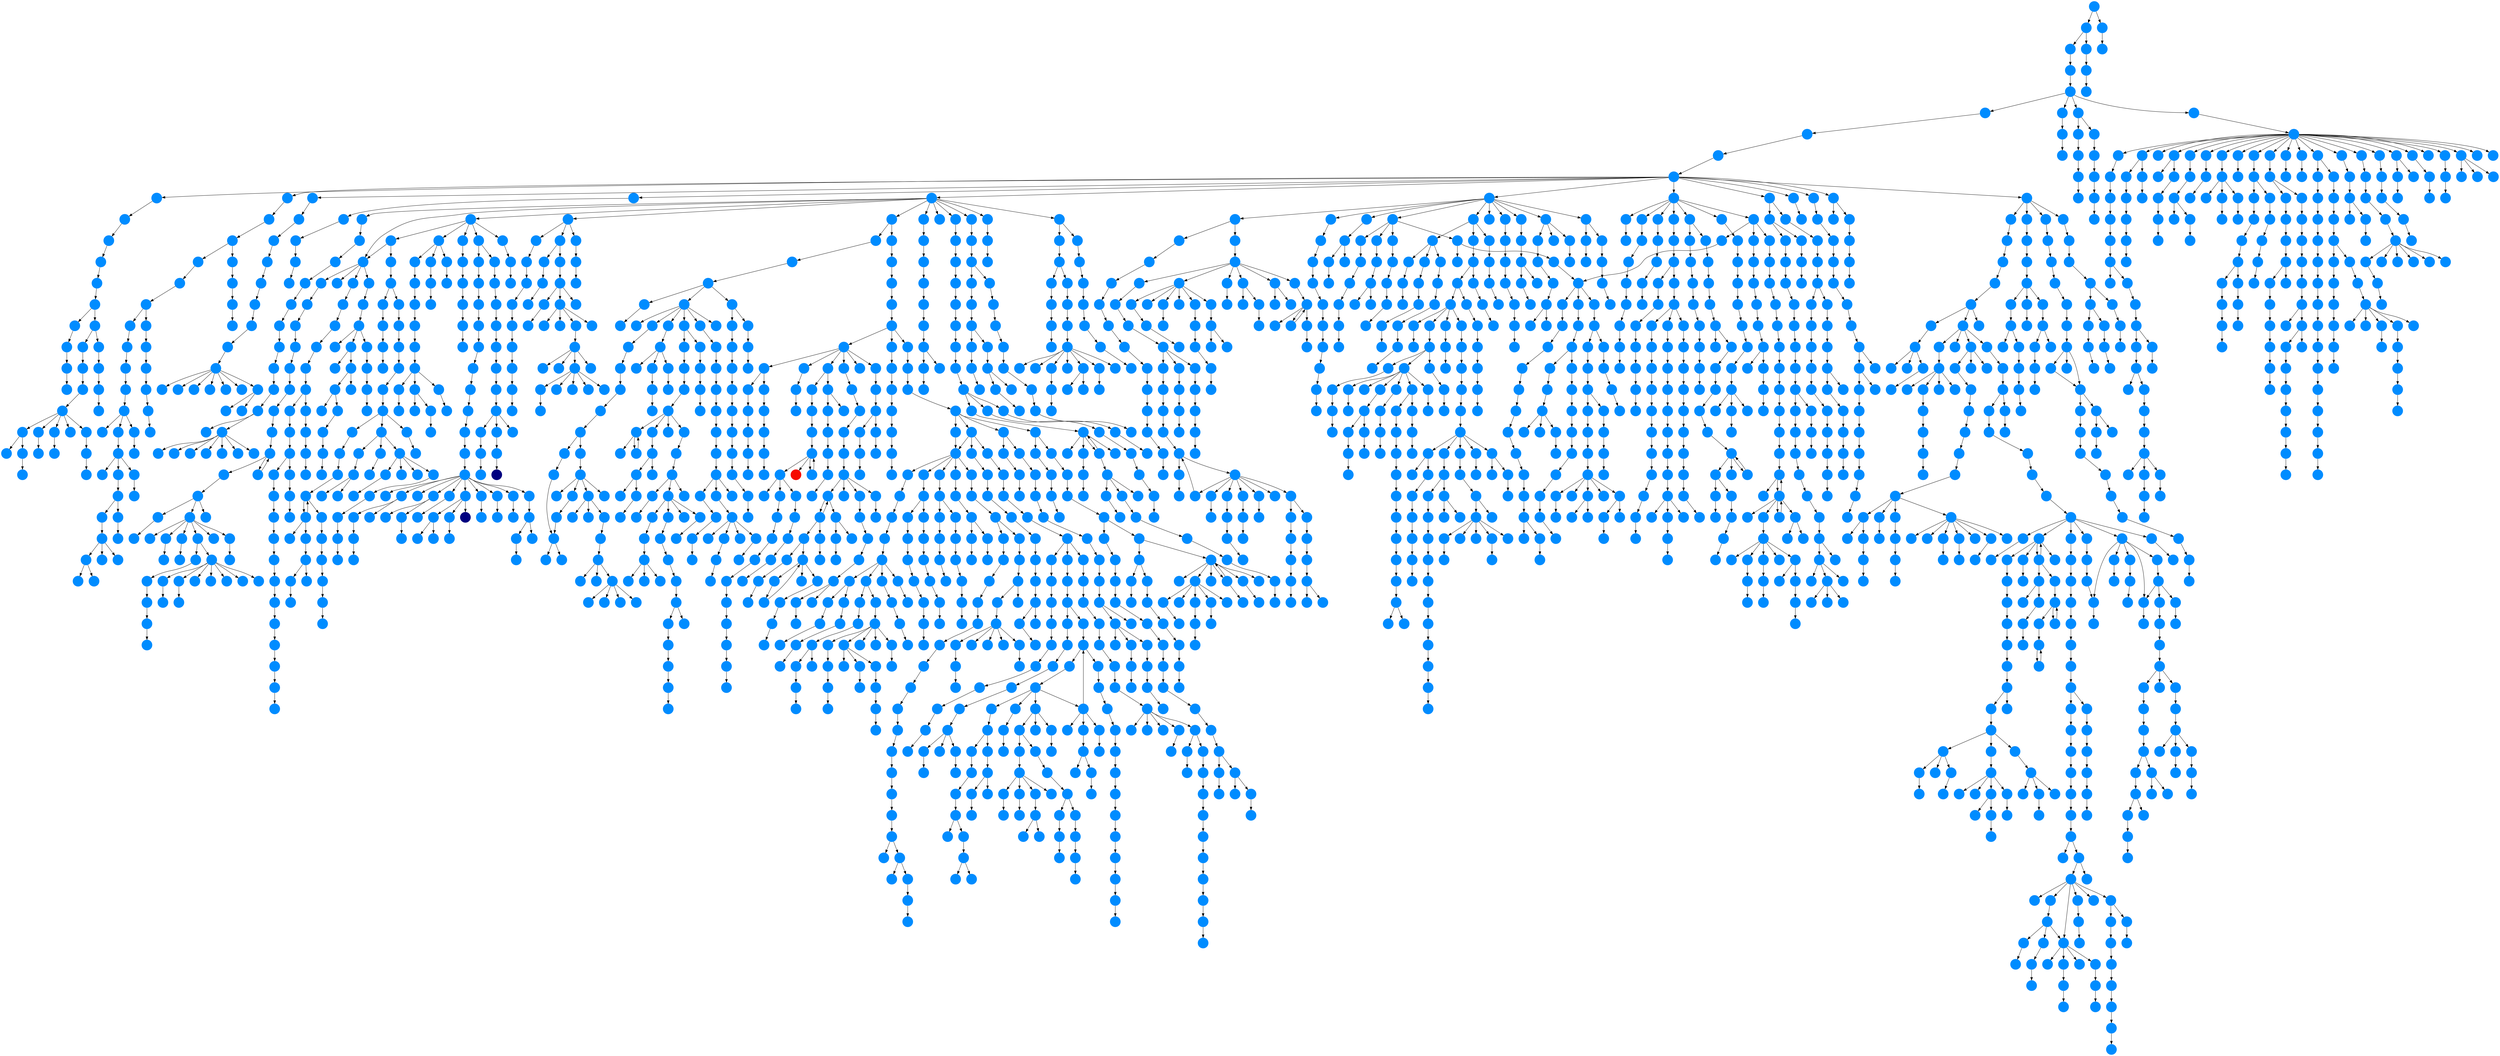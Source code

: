 digraph{
0 [tooltip = "G", penwidth = 0, style = filled, fillcolor = "#008cff", shape = circle, label = ""]
1 [tooltip = "G", penwidth = 0, style = filled, fillcolor = "#008cff", shape = circle, label = ""]
2 [tooltip = "G", penwidth = 0, style = filled, fillcolor = "#008cff", shape = circle, label = ""]
3 [tooltip = "G", penwidth = 0, style = filled, fillcolor = "#008cff", shape = circle, label = ""]
4 [tooltip = "G", penwidth = 0, style = filled, fillcolor = "#008cff", shape = circle, label = ""]
5 [tooltip = "G", penwidth = 0, style = filled, fillcolor = "#008cff", shape = circle, label = ""]
6 [tooltip = "G", penwidth = 0, style = filled, fillcolor = "#008cff", shape = circle, label = ""]
7 [tooltip = "G", penwidth = 0, style = filled, fillcolor = "#008cff", shape = circle, label = ""]
8 [tooltip = "G", penwidth = 0, style = filled, fillcolor = "#008cff", shape = circle, label = ""]
9 [tooltip = "G", penwidth = 0, style = filled, fillcolor = "#008cff", shape = circle, label = ""]
10 [tooltip = "G", penwidth = 0, style = filled, fillcolor = "#008cff", shape = circle, label = ""]
11 [tooltip = "G", penwidth = 0, style = filled, fillcolor = "#008cff", shape = circle, label = ""]
12 [tooltip = "G", penwidth = 0, style = filled, fillcolor = "#008cff", shape = circle, label = ""]
13 [tooltip = "G", penwidth = 0, style = filled, fillcolor = "#008cff", shape = circle, label = ""]
14 [tooltip = "G", penwidth = 0, style = filled, fillcolor = "#008cff", shape = circle, label = ""]
15 [tooltip = "G", penwidth = 0, style = filled, fillcolor = "#008cff", shape = circle, label = ""]
16 [tooltip = "G", penwidth = 0, style = filled, fillcolor = "#008cff", shape = circle, label = ""]
17 [tooltip = "G", penwidth = 0, style = filled, fillcolor = "#008cff", shape = circle, label = ""]
18 [tooltip = "G", penwidth = 0, style = filled, fillcolor = "#008cff", shape = circle, label = ""]
19 [tooltip = "G", penwidth = 0, style = filled, fillcolor = "#008cff", shape = circle, label = ""]
20 [tooltip = "G", penwidth = 0, style = filled, fillcolor = "#008cff", shape = circle, label = ""]
21 [tooltip = "G", penwidth = 0, style = filled, fillcolor = "#008cff", shape = circle, label = ""]
22 [tooltip = "G", penwidth = 0, style = filled, fillcolor = "#008cff", shape = circle, label = ""]
23 [tooltip = "G", penwidth = 0, style = filled, fillcolor = "#008cff", shape = circle, label = ""]
24 [tooltip = "G", penwidth = 0, style = filled, fillcolor = "#008cff", shape = circle, label = ""]
25 [tooltip = "G", penwidth = 0, style = filled, fillcolor = "#008cff", shape = circle, label = ""]
26 [tooltip = "G", penwidth = 0, style = filled, fillcolor = "#008cff", shape = circle, label = ""]
27 [tooltip = "G", penwidth = 0, style = filled, fillcolor = "#008cff", shape = circle, label = ""]
28 [tooltip = "G", penwidth = 0, style = filled, fillcolor = "#008cff", shape = circle, label = ""]
29 [tooltip = "G", penwidth = 0, style = filled, fillcolor = "#008cff", shape = circle, label = ""]
30 [tooltip = "G", penwidth = 0, style = filled, fillcolor = "#008cff", shape = circle, label = ""]
31 [tooltip = "G", penwidth = 0, style = filled, fillcolor = "#008cff", shape = circle, label = ""]
32 [tooltip = "G", penwidth = 0, style = filled, fillcolor = "#008cff", shape = circle, label = ""]
33 [tooltip = "G", penwidth = 0, style = filled, fillcolor = "#008cff", shape = circle, label = ""]
34 [tooltip = "G", penwidth = 0, style = filled, fillcolor = "#008cff", shape = circle, label = ""]
35 [tooltip = "G", penwidth = 0, style = filled, fillcolor = "#008cff", shape = circle, label = ""]
36 [tooltip = "G", penwidth = 0, style = filled, fillcolor = "#008cff", shape = circle, label = ""]
37 [tooltip = "G", penwidth = 0, style = filled, fillcolor = "#008cff", shape = circle, label = ""]
38 [tooltip = "G", penwidth = 0, style = filled, fillcolor = "#008cff", shape = circle, label = ""]
39 [tooltip = "G", penwidth = 0, style = filled, fillcolor = "#008cff", shape = circle, label = ""]
40 [tooltip = "G", penwidth = 0, style = filled, fillcolor = "#008cff", shape = circle, label = ""]
41 [tooltip = "G", penwidth = 0, style = filled, fillcolor = "#008cff", shape = circle, label = ""]
42 [tooltip = "G", penwidth = 0, style = filled, fillcolor = "#008cff", shape = circle, label = ""]
43 [tooltip = "G", penwidth = 0, style = filled, fillcolor = "#008cff", shape = circle, label = ""]
44 [tooltip = "G", penwidth = 0, style = filled, fillcolor = "#008cff", shape = circle, label = ""]
45 [tooltip = "G", penwidth = 0, style = filled, fillcolor = "#008cff", shape = circle, label = ""]
46 [tooltip = "G", penwidth = 0, style = filled, fillcolor = "#008cff", shape = circle, label = ""]
47 [tooltip = "G", penwidth = 0, style = filled, fillcolor = "#008cff", shape = circle, label = ""]
48 [tooltip = "G", penwidth = 0, style = filled, fillcolor = "#008cff", shape = circle, label = ""]
49 [tooltip = "G", penwidth = 0, style = filled, fillcolor = "#008cff", shape = circle, label = ""]
50 [tooltip = "G", penwidth = 0, style = filled, fillcolor = "#008cff", shape = circle, label = ""]
51 [tooltip = "G", penwidth = 0, style = filled, fillcolor = "#008cff", shape = circle, label = ""]
52 [tooltip = "G", penwidth = 0, style = filled, fillcolor = "#008cff", shape = circle, label = ""]
53 [tooltip = "G", penwidth = 0, style = filled, fillcolor = "#008cff", shape = circle, label = ""]
54 [tooltip = "G", penwidth = 0, style = filled, fillcolor = "#008cff", shape = circle, label = ""]
55 [tooltip = "G", penwidth = 0, style = filled, fillcolor = "#008cff", shape = circle, label = ""]
56 [tooltip = "G", penwidth = 0, style = filled, fillcolor = "#008cff", shape = circle, label = ""]
57 [tooltip = "G", penwidth = 0, style = filled, fillcolor = "#008cff", shape = circle, label = ""]
58 [tooltip = "G", penwidth = 0, style = filled, fillcolor = "#008cff", shape = circle, label = ""]
59 [tooltip = "G", penwidth = 0, style = filled, fillcolor = "#008cff", shape = circle, label = ""]
60 [tooltip = "G", penwidth = 0, style = filled, fillcolor = "#008cff", shape = circle, label = ""]
61 [tooltip = "G", penwidth = 0, style = filled, fillcolor = "#008cff", shape = circle, label = ""]
62 [tooltip = "G", penwidth = 0, style = filled, fillcolor = "#008cff", shape = circle, label = ""]
63 [tooltip = "G", penwidth = 0, style = filled, fillcolor = "#008cff", shape = circle, label = ""]
64 [tooltip = "G", penwidth = 0, style = filled, fillcolor = "#008cff", shape = circle, label = ""]
65 [tooltip = "G", penwidth = 0, style = filled, fillcolor = "#008cff", shape = circle, label = ""]
66 [tooltip = "G", penwidth = 0, style = filled, fillcolor = "#008cff", shape = circle, label = ""]
67 [tooltip = "G", penwidth = 0, style = filled, fillcolor = "#008cff", shape = circle, label = ""]
68 [tooltip = "G", penwidth = 0, style = filled, fillcolor = "#008cff", shape = circle, label = ""]
69 [tooltip = "G", penwidth = 0, style = filled, fillcolor = "#008cff", shape = circle, label = ""]
70 [tooltip = "G", penwidth = 0, style = filled, fillcolor = "#008cff", shape = circle, label = ""]
71 [tooltip = "G", penwidth = 0, style = filled, fillcolor = "#008cff", shape = circle, label = ""]
72 [tooltip = "G", penwidth = 0, style = filled, fillcolor = "#008cff", shape = circle, label = ""]
73 [tooltip = "G", penwidth = 0, style = filled, fillcolor = "#008cff", shape = circle, label = ""]
74 [tooltip = "G", penwidth = 0, style = filled, fillcolor = "#008cff", shape = circle, label = ""]
75 [tooltip = "G", penwidth = 0, style = filled, fillcolor = "#008cff", shape = circle, label = ""]
76 [tooltip = "G", penwidth = 0, style = filled, fillcolor = "#008cff", shape = circle, label = ""]
77 [tooltip = "G", penwidth = 0, style = filled, fillcolor = "#008cff", shape = circle, label = ""]
78 [tooltip = "G", penwidth = 0, style = filled, fillcolor = "#008cff", shape = circle, label = ""]
79 [tooltip = "G", penwidth = 0, style = filled, fillcolor = "#008cff", shape = circle, label = ""]
80 [tooltip = "G", penwidth = 0, style = filled, fillcolor = "#008cff", shape = circle, label = ""]
81 [tooltip = "G", penwidth = 0, style = filled, fillcolor = "#008cff", shape = circle, label = ""]
82 [tooltip = "G", penwidth = 0, style = filled, fillcolor = "#008cff", shape = circle, label = ""]
83 [tooltip = "G", penwidth = 0, style = filled, fillcolor = "#008cff", shape = circle, label = ""]
84 [tooltip = "G", penwidth = 0, style = filled, fillcolor = "#008cff", shape = circle, label = ""]
85 [tooltip = "G", penwidth = 0, style = filled, fillcolor = "#008cff", shape = circle, label = ""]
86 [tooltip = "G", penwidth = 0, style = filled, fillcolor = "#008cff", shape = circle, label = ""]
87 [tooltip = "G", penwidth = 0, style = filled, fillcolor = "#008cff", shape = circle, label = ""]
88 [tooltip = "G", penwidth = 0, style = filled, fillcolor = "#008cff", shape = circle, label = ""]
89 [tooltip = "G", penwidth = 0, style = filled, fillcolor = "#008cff", shape = circle, label = ""]
90 [tooltip = "G", penwidth = 0, style = filled, fillcolor = "#008cff", shape = circle, label = ""]
91 [tooltip = "G", penwidth = 0, style = filled, fillcolor = "#008cff", shape = circle, label = ""]
92 [tooltip = "G", penwidth = 0, style = filled, fillcolor = "#008cff", shape = circle, label = ""]
93 [tooltip = "G", penwidth = 0, style = filled, fillcolor = "#008cff", shape = circle, label = ""]
94 [tooltip = "G", penwidth = 0, style = filled, fillcolor = "#008cff", shape = circle, label = ""]
95 [tooltip = "G", penwidth = 0, style = filled, fillcolor = "#008cff", shape = circle, label = ""]
96 [tooltip = "G", penwidth = 0, style = filled, fillcolor = "#008cff", shape = circle, label = ""]
97 [tooltip = "G", penwidth = 0, style = filled, fillcolor = "#008cff", shape = circle, label = ""]
98 [tooltip = "G", penwidth = 0, style = filled, fillcolor = "#008cff", shape = circle, label = ""]
99 [tooltip = "G", penwidth = 0, style = filled, fillcolor = "#008cff", shape = circle, label = ""]
100 [tooltip = "G", penwidth = 0, style = filled, fillcolor = "#008cff", shape = circle, label = ""]
101 [tooltip = "G", penwidth = 0, style = filled, fillcolor = "#008cff", shape = circle, label = ""]
102 [tooltip = "G", penwidth = 0, style = filled, fillcolor = "#008cff", shape = circle, label = ""]
103 [tooltip = "G", penwidth = 0, style = filled, fillcolor = "#008cff", shape = circle, label = ""]
104 [tooltip = "G", penwidth = 0, style = filled, fillcolor = "#008cff", shape = circle, label = ""]
105 [tooltip = "G", penwidth = 0, style = filled, fillcolor = "#008cff", shape = circle, label = ""]
106 [tooltip = "G", penwidth = 0, style = filled, fillcolor = "#008cff", shape = circle, label = ""]
107 [tooltip = "G", penwidth = 0, style = filled, fillcolor = "#008cff", shape = circle, label = ""]
108 [tooltip = "G", penwidth = 0, style = filled, fillcolor = "#008cff", shape = circle, label = ""]
109 [tooltip = "G", penwidth = 0, style = filled, fillcolor = "#008cff", shape = circle, label = ""]
110 [tooltip = "G", penwidth = 0, style = filled, fillcolor = "#008cff", shape = circle, label = ""]
111 [tooltip = "G", penwidth = 0, style = filled, fillcolor = "#008cff", shape = circle, label = ""]
112 [tooltip = "G", penwidth = 0, style = filled, fillcolor = "#008cff", shape = circle, label = ""]
113 [tooltip = "G", penwidth = 0, style = filled, fillcolor = "#008cff", shape = circle, label = ""]
114 [tooltip = "G", penwidth = 0, style = filled, fillcolor = "#008cff", shape = circle, label = ""]
115 [tooltip = "G", penwidth = 0, style = filled, fillcolor = "#008cff", shape = circle, label = ""]
116 [tooltip = "G", penwidth = 0, style = filled, fillcolor = "#008cff", shape = circle, label = ""]
117 [tooltip = "G", penwidth = 0, style = filled, fillcolor = "#008cff", shape = circle, label = ""]
118 [tooltip = "G", penwidth = 0, style = filled, fillcolor = "#008cff", shape = circle, label = ""]
119 [tooltip = "G", penwidth = 0, style = filled, fillcolor = "#008cff", shape = circle, label = ""]
120 [tooltip = "G", penwidth = 0, style = filled, fillcolor = "#008cff", shape = circle, label = ""]
121 [tooltip = "G", penwidth = 0, style = filled, fillcolor = "#008cff", shape = circle, label = ""]
122 [tooltip = "G", penwidth = 0, style = filled, fillcolor = "#008cff", shape = circle, label = ""]
123 [tooltip = "G", penwidth = 0, style = filled, fillcolor = "#008cff", shape = circle, label = ""]
124 [tooltip = "G", penwidth = 0, style = filled, fillcolor = "#008cff", shape = circle, label = ""]
125 [tooltip = "G", penwidth = 0, style = filled, fillcolor = "#008cff", shape = circle, label = ""]
126 [tooltip = "G", penwidth = 0, style = filled, fillcolor = "#008cff", shape = circle, label = ""]
127 [tooltip = "G", penwidth = 0, style = filled, fillcolor = "#008cff", shape = circle, label = ""]
128 [tooltip = "G", penwidth = 0, style = filled, fillcolor = "#008cff", shape = circle, label = ""]
129 [tooltip = "G", penwidth = 0, style = filled, fillcolor = "#008cff", shape = circle, label = ""]
130 [tooltip = "G", penwidth = 0, style = filled, fillcolor = "#008cff", shape = circle, label = ""]
131 [tooltip = "G", penwidth = 0, style = filled, fillcolor = "#008cff", shape = circle, label = ""]
132 [tooltip = "G", penwidth = 0, style = filled, fillcolor = "#008cff", shape = circle, label = ""]
133 [tooltip = "G", penwidth = 0, style = filled, fillcolor = "#008cff", shape = circle, label = ""]
134 [tooltip = "G", penwidth = 0, style = filled, fillcolor = "#008cff", shape = circle, label = ""]
135 [tooltip = "G", penwidth = 0, style = filled, fillcolor = "#008cff", shape = circle, label = ""]
136 [tooltip = "G", penwidth = 0, style = filled, fillcolor = "#008cff", shape = circle, label = ""]
137 [tooltip = "G", penwidth = 0, style = filled, fillcolor = "#008cff", shape = circle, label = ""]
138 [tooltip = "G", penwidth = 0, style = filled, fillcolor = "#008cff", shape = circle, label = ""]
139 [tooltip = "G", penwidth = 0, style = filled, fillcolor = "#008cff", shape = circle, label = ""]
140 [tooltip = "G", penwidth = 0, style = filled, fillcolor = "#008cff", shape = circle, label = ""]
141 [tooltip = "G", penwidth = 0, style = filled, fillcolor = "#008cff", shape = circle, label = ""]
142 [tooltip = "G", penwidth = 0, style = filled, fillcolor = "#008cff", shape = circle, label = ""]
143 [tooltip = "G", penwidth = 0, style = filled, fillcolor = "#008cff", shape = circle, label = ""]
144 [tooltip = "G", penwidth = 0, style = filled, fillcolor = "#008cff", shape = circle, label = ""]
145 [tooltip = "G", penwidth = 0, style = filled, fillcolor = "#008cff", shape = circle, label = ""]
146 [tooltip = "G", penwidth = 0, style = filled, fillcolor = "#008cff", shape = circle, label = ""]
147 [tooltip = "G", penwidth = 0, style = filled, fillcolor = "#008cff", shape = circle, label = ""]
148 [tooltip = "G", penwidth = 0, style = filled, fillcolor = "#008cff", shape = circle, label = ""]
149 [tooltip = "G", penwidth = 0, style = filled, fillcolor = "#008cff", shape = circle, label = ""]
150 [tooltip = "G", penwidth = 0, style = filled, fillcolor = "#008cff", shape = circle, label = ""]
151 [tooltip = "G", penwidth = 0, style = filled, fillcolor = "#008cff", shape = circle, label = ""]
152 [tooltip = "G", penwidth = 0, style = filled, fillcolor = "#008cff", shape = circle, label = ""]
153 [tooltip = "G", penwidth = 0, style = filled, fillcolor = "#008cff", shape = circle, label = ""]
154 [tooltip = "G", penwidth = 0, style = filled, fillcolor = "#008cff", shape = circle, label = ""]
155 [tooltip = "G", penwidth = 0, style = filled, fillcolor = "#008cff", shape = circle, label = ""]
156 [tooltip = "G", penwidth = 0, style = filled, fillcolor = "#008cff", shape = circle, label = ""]
157 [tooltip = "G", penwidth = 0, style = filled, fillcolor = "#008cff", shape = circle, label = ""]
158 [tooltip = "G", penwidth = 0, style = filled, fillcolor = "#008cff", shape = circle, label = ""]
159 [tooltip = "G", penwidth = 0, style = filled, fillcolor = "#008cff", shape = circle, label = ""]
160 [tooltip = "G", penwidth = 0, style = filled, fillcolor = "#008cff", shape = circle, label = ""]
161 [tooltip = "G", penwidth = 0, style = filled, fillcolor = "#008cff", shape = circle, label = ""]
162 [tooltip = "G", penwidth = 0, style = filled, fillcolor = "#008cff", shape = circle, label = ""]
163 [tooltip = "G", penwidth = 0, style = filled, fillcolor = "#008cff", shape = circle, label = ""]
164 [tooltip = "G", penwidth = 0, style = filled, fillcolor = "#008cff", shape = circle, label = ""]
165 [tooltip = "G", penwidth = 0, style = filled, fillcolor = "#008cff", shape = circle, label = ""]
166 [tooltip = "G", penwidth = 0, style = filled, fillcolor = "#008cff", shape = circle, label = ""]
167 [tooltip = "G", penwidth = 0, style = filled, fillcolor = "#008cff", shape = circle, label = ""]
168 [tooltip = "G", penwidth = 0, style = filled, fillcolor = "#008cff", shape = circle, label = ""]
169 [tooltip = "G", penwidth = 0, style = filled, fillcolor = "#008cff", shape = circle, label = ""]
170 [tooltip = "G", penwidth = 0, style = filled, fillcolor = "#008cff", shape = circle, label = ""]
171 [tooltip = "G", penwidth = 0, style = filled, fillcolor = "#008cff", shape = circle, label = ""]
172 [tooltip = "G", penwidth = 0, style = filled, fillcolor = "#008cff", shape = circle, label = ""]
173 [tooltip = "G", penwidth = 0, style = filled, fillcolor = "#008cff", shape = circle, label = ""]
174 [tooltip = "G", penwidth = 0, style = filled, fillcolor = "#008cff", shape = circle, label = ""]
175 [tooltip = "G", penwidth = 0, style = filled, fillcolor = "#008cff", shape = circle, label = ""]
176 [tooltip = "G", penwidth = 0, style = filled, fillcolor = "#008cff", shape = circle, label = ""]
177 [tooltip = "G", penwidth = 0, style = filled, fillcolor = "#008cff", shape = circle, label = ""]
178 [tooltip = "G", penwidth = 0, style = filled, fillcolor = "#008cff", shape = circle, label = ""]
179 [tooltip = "G", penwidth = 0, style = filled, fillcolor = "#008cff", shape = circle, label = ""]
180 [tooltip = "G", penwidth = 0, style = filled, fillcolor = "#008cff", shape = circle, label = ""]
181 [tooltip = "G", penwidth = 0, style = filled, fillcolor = "#008cff", shape = circle, label = ""]
182 [tooltip = "G", penwidth = 0, style = filled, fillcolor = "#008cff", shape = circle, label = ""]
183 [tooltip = "G", penwidth = 0, style = filled, fillcolor = "#008cff", shape = circle, label = ""]
184 [tooltip = "G", penwidth = 0, style = filled, fillcolor = "#008cff", shape = circle, label = ""]
185 [tooltip = "G", penwidth = 0, style = filled, fillcolor = "#008cff", shape = circle, label = ""]
186 [tooltip = "G", penwidth = 0, style = filled, fillcolor = "#008cff", shape = circle, label = ""]
187 [tooltip = "G", penwidth = 0, style = filled, fillcolor = "#008cff", shape = circle, label = ""]
188 [tooltip = "G", penwidth = 0, style = filled, fillcolor = "#008cff", shape = circle, label = ""]
189 [tooltip = "G", penwidth = 0, style = filled, fillcolor = "#008cff", shape = circle, label = ""]
190 [tooltip = "G", penwidth = 0, style = filled, fillcolor = "#008cff", shape = circle, label = ""]
191 [tooltip = "G", penwidth = 0, style = filled, fillcolor = "#008cff", shape = circle, label = ""]
192 [tooltip = "G", penwidth = 0, style = filled, fillcolor = "#008cff", shape = circle, label = ""]
193 [tooltip = "G", penwidth = 0, style = filled, fillcolor = "#008cff", shape = circle, label = ""]
194 [tooltip = "G", penwidth = 0, style = filled, fillcolor = "#008cff", shape = circle, label = ""]
195 [tooltip = "G", penwidth = 0, style = filled, fillcolor = "#008cff", shape = circle, label = ""]
196 [tooltip = "G", penwidth = 0, style = filled, fillcolor = "#008cff", shape = circle, label = ""]
197 [tooltip = "G", penwidth = 0, style = filled, fillcolor = "#008cff", shape = circle, label = ""]
198 [tooltip = "G", penwidth = 0, style = filled, fillcolor = "#008cff", shape = circle, label = ""]
199 [tooltip = "G", penwidth = 0, style = filled, fillcolor = "#008cff", shape = circle, label = ""]
200 [tooltip = "G", penwidth = 0, style = filled, fillcolor = "#008cff", shape = circle, label = ""]
201 [tooltip = "G", penwidth = 0, style = filled, fillcolor = "#008cff", shape = circle, label = ""]
202 [tooltip = "G", penwidth = 0, style = filled, fillcolor = "#008cff", shape = circle, label = ""]
203 [tooltip = "G", penwidth = 0, style = filled, fillcolor = "#008cff", shape = circle, label = ""]
204 [tooltip = "G", penwidth = 0, style = filled, fillcolor = "#008cff", shape = circle, label = ""]
205 [tooltip = "G", penwidth = 0, style = filled, fillcolor = "#008cff", shape = circle, label = ""]
206 [tooltip = "G", penwidth = 0, style = filled, fillcolor = "#008cff", shape = circle, label = ""]
207 [tooltip = "G", penwidth = 0, style = filled, fillcolor = "#008cff", shape = circle, label = ""]
208 [tooltip = "G", penwidth = 0, style = filled, fillcolor = "#008cff", shape = circle, label = ""]
209 [tooltip = "G", penwidth = 0, style = filled, fillcolor = "#008cff", shape = circle, label = ""]
210 [tooltip = "G", penwidth = 0, style = filled, fillcolor = "#008cff", shape = circle, label = ""]
211 [tooltip = "G", penwidth = 0, style = filled, fillcolor = "#008cff", shape = circle, label = ""]
212 [tooltip = "G", penwidth = 0, style = filled, fillcolor = "#008cff", shape = circle, label = ""]
213 [tooltip = "G", penwidth = 0, style = filled, fillcolor = "#008cff", shape = circle, label = ""]
214 [tooltip = "G", penwidth = 0, style = filled, fillcolor = "#008cff", shape = circle, label = ""]
215 [tooltip = "G", penwidth = 0, style = filled, fillcolor = "#008cff", shape = circle, label = ""]
216 [tooltip = "G", penwidth = 0, style = filled, fillcolor = "#008cff", shape = circle, label = ""]
217 [tooltip = "G", penwidth = 0, style = filled, fillcolor = "#008cff", shape = circle, label = ""]
218 [tooltip = "G", penwidth = 0, style = filled, fillcolor = "#008cff", shape = circle, label = ""]
219 [tooltip = "G", penwidth = 0, style = filled, fillcolor = "#008cff", shape = circle, label = ""]
220 [tooltip = "G", penwidth = 0, style = filled, fillcolor = "#008cff", shape = circle, label = ""]
221 [tooltip = "G", penwidth = 0, style = filled, fillcolor = "#008cff", shape = circle, label = ""]
222 [tooltip = "G", penwidth = 0, style = filled, fillcolor = "#008cff", shape = circle, label = ""]
223 [tooltip = "G", penwidth = 0, style = filled, fillcolor = "#008cff", shape = circle, label = ""]
224 [tooltip = "G", penwidth = 0, style = filled, fillcolor = "#008cff", shape = circle, label = ""]
225 [tooltip = "G", penwidth = 0, style = filled, fillcolor = "#008cff", shape = circle, label = ""]
226 [tooltip = "G", penwidth = 0, style = filled, fillcolor = "#008cff", shape = circle, label = ""]
227 [tooltip = "G", penwidth = 0, style = filled, fillcolor = "#008cff", shape = circle, label = ""]
228 [tooltip = "G", penwidth = 0, style = filled, fillcolor = "#008cff", shape = circle, label = ""]
229 [tooltip = "G", penwidth = 0, style = filled, fillcolor = "#008cff", shape = circle, label = ""]
230 [tooltip = "G", penwidth = 0, style = filled, fillcolor = "#008cff", shape = circle, label = ""]
231 [tooltip = "G", penwidth = 0, style = filled, fillcolor = "#008cff", shape = circle, label = ""]
232 [tooltip = "G", penwidth = 0, style = filled, fillcolor = "#008cff", shape = circle, label = ""]
233 [tooltip = "G", penwidth = 0, style = filled, fillcolor = "#008cff", shape = circle, label = ""]
234 [tooltip = "G", penwidth = 0, style = filled, fillcolor = "#008cff", shape = circle, label = ""]
235 [tooltip = "G", penwidth = 0, style = filled, fillcolor = "#008cff", shape = circle, label = ""]
236 [tooltip = "G", penwidth = 0, style = filled, fillcolor = "#008cff", shape = circle, label = ""]
237 [tooltip = "G", penwidth = 0, style = filled, fillcolor = "#008cff", shape = circle, label = ""]
238 [tooltip = "G", penwidth = 0, style = filled, fillcolor = "#008cff", shape = circle, label = ""]
239 [tooltip = "G", penwidth = 0, style = filled, fillcolor = "#008cff", shape = circle, label = ""]
240 [tooltip = "G", penwidth = 0, style = filled, fillcolor = "#008cff", shape = circle, label = ""]
241 [tooltip = "G", penwidth = 0, style = filled, fillcolor = "#008cff", shape = circle, label = ""]
242 [tooltip = "G", penwidth = 0, style = filled, fillcolor = "#008cff", shape = circle, label = ""]
243 [tooltip = "G", penwidth = 0, style = filled, fillcolor = "#008cff", shape = circle, label = ""]
244 [tooltip = "G", penwidth = 0, style = filled, fillcolor = "#008cff", shape = circle, label = ""]
245 [tooltip = "G", penwidth = 0, style = filled, fillcolor = "#008cff", shape = circle, label = ""]
246 [tooltip = "G", penwidth = 0, style = filled, fillcolor = "#008cff", shape = circle, label = ""]
247 [tooltip = "G", penwidth = 0, style = filled, fillcolor = "#008cff", shape = circle, label = ""]
248 [tooltip = "G", penwidth = 0, style = filled, fillcolor = "#008cff", shape = circle, label = ""]
249 [tooltip = "G", penwidth = 0, style = filled, fillcolor = "#008cff", shape = circle, label = ""]
250 [tooltip = "G", penwidth = 0, style = filled, fillcolor = "#008cff", shape = circle, label = ""]
251 [tooltip = "G", penwidth = 0, style = filled, fillcolor = "#008cff", shape = circle, label = ""]
252 [tooltip = "G", penwidth = 0, style = filled, fillcolor = "#008cff", shape = circle, label = ""]
253 [tooltip = "G", penwidth = 0, style = filled, fillcolor = "#008cff", shape = circle, label = ""]
254 [tooltip = "G", penwidth = 0, style = filled, fillcolor = "#008cff", shape = circle, label = ""]
255 [tooltip = "G", penwidth = 0, style = filled, fillcolor = "#008cff", shape = circle, label = ""]
256 [tooltip = "G", penwidth = 0, style = filled, fillcolor = "#008cff", shape = circle, label = ""]
257 [tooltip = "G", penwidth = 0, style = filled, fillcolor = "#008cff", shape = circle, label = ""]
258 [tooltip = "G", penwidth = 0, style = filled, fillcolor = "#008cff", shape = circle, label = ""]
259 [tooltip = "G", penwidth = 0, style = filled, fillcolor = "#008cff", shape = circle, label = ""]
260 [tooltip = "G", penwidth = 0, style = filled, fillcolor = "#008cff", shape = circle, label = ""]
261 [tooltip = "G", penwidth = 0, style = filled, fillcolor = "#008cff", shape = circle, label = ""]
262 [tooltip = "G", penwidth = 0, style = filled, fillcolor = "#008cff", shape = circle, label = ""]
263 [tooltip = "G", penwidth = 0, style = filled, fillcolor = "#008cff", shape = circle, label = ""]
264 [tooltip = "G", penwidth = 0, style = filled, fillcolor = "#008cff", shape = circle, label = ""]
265 [tooltip = "G", penwidth = 0, style = filled, fillcolor = "#008cff", shape = circle, label = ""]
266 [tooltip = "G", penwidth = 0, style = filled, fillcolor = "#008cff", shape = circle, label = ""]
267 [tooltip = "G", penwidth = 0, style = filled, fillcolor = "#008cff", shape = circle, label = ""]
268 [tooltip = "G", penwidth = 0, style = filled, fillcolor = "#008cff", shape = circle, label = ""]
269 [tooltip = "G", penwidth = 0, style = filled, fillcolor = "#008cff", shape = circle, label = ""]
270 [tooltip = "G", penwidth = 0, style = filled, fillcolor = "#008cff", shape = circle, label = ""]
271 [tooltip = "G", penwidth = 0, style = filled, fillcolor = "#008cff", shape = circle, label = ""]
272 [tooltip = "G", penwidth = 0, style = filled, fillcolor = "#008cff", shape = circle, label = ""]
273 [tooltip = "G", penwidth = 0, style = filled, fillcolor = "#008cff", shape = circle, label = ""]
274 [tooltip = "G", penwidth = 0, style = filled, fillcolor = "#008cff", shape = circle, label = ""]
275 [tooltip = "G", penwidth = 0, style = filled, fillcolor = "#008cff", shape = circle, label = ""]
276 [tooltip = "G", penwidth = 0, style = filled, fillcolor = "#008cff", shape = circle, label = ""]
277 [tooltip = "G", penwidth = 0, style = filled, fillcolor = "#008cff", shape = circle, label = ""]
278 [tooltip = "G", penwidth = 0, style = filled, fillcolor = "#008cff", shape = circle, label = ""]
279 [tooltip = "G", penwidth = 0, style = filled, fillcolor = "#008cff", shape = circle, label = ""]
280 [tooltip = "G", penwidth = 0, style = filled, fillcolor = "#008cff", shape = circle, label = ""]
281 [tooltip = "G", penwidth = 0, style = filled, fillcolor = "#008cff", shape = circle, label = ""]
282 [tooltip = "G", penwidth = 0, style = filled, fillcolor = "#008cff", shape = circle, label = ""]
283 [tooltip = "G", penwidth = 0, style = filled, fillcolor = "#008cff", shape = circle, label = ""]
284 [tooltip = "G", penwidth = 0, style = filled, fillcolor = "#008cff", shape = circle, label = ""]
285 [tooltip = "G", penwidth = 0, style = filled, fillcolor = "#008cff", shape = circle, label = ""]
286 [tooltip = "G", penwidth = 0, style = filled, fillcolor = "#008cff", shape = circle, label = ""]
287 [tooltip = "G", penwidth = 0, style = filled, fillcolor = "#008cff", shape = circle, label = ""]
288 [tooltip = "G", penwidth = 0, style = filled, fillcolor = "#008cff", shape = circle, label = ""]
289 [tooltip = "G", penwidth = 0, style = filled, fillcolor = "#008cff", shape = circle, label = ""]
290 [tooltip = "G", penwidth = 0, style = filled, fillcolor = "#008cff", shape = circle, label = ""]
291 [tooltip = "G", penwidth = 0, style = filled, fillcolor = "#008cff", shape = circle, label = ""]
292 [tooltip = "G", penwidth = 0, style = filled, fillcolor = "#008cff", shape = circle, label = ""]
293 [tooltip = "G", penwidth = 0, style = filled, fillcolor = "#008cff", shape = circle, label = ""]
294 [tooltip = "G", penwidth = 0, style = filled, fillcolor = "#008cff", shape = circle, label = ""]
295 [tooltip = "G", penwidth = 0, style = filled, fillcolor = "#008cff", shape = circle, label = ""]
296 [tooltip = "G", penwidth = 0, style = filled, fillcolor = "#008cff", shape = circle, label = ""]
297 [tooltip = "G", penwidth = 0, style = filled, fillcolor = "#008cff", shape = circle, label = ""]
298 [tooltip = "G", penwidth = 0, style = filled, fillcolor = "#008cff", shape = circle, label = ""]
299 [tooltip = "G", penwidth = 0, style = filled, fillcolor = "#008cff", shape = circle, label = ""]
300 [tooltip = "G", penwidth = 0, style = filled, fillcolor = "#008cff", shape = circle, label = ""]
301 [tooltip = "G", penwidth = 0, style = filled, fillcolor = "#008cff", shape = circle, label = ""]
302 [tooltip = "G", penwidth = 0, style = filled, fillcolor = "#008cff", shape = circle, label = ""]
303 [tooltip = "G", penwidth = 0, style = filled, fillcolor = "#008cff", shape = circle, label = ""]
304 [tooltip = "G", penwidth = 0, style = filled, fillcolor = "#008cff", shape = circle, label = ""]
305 [tooltip = "G", penwidth = 0, style = filled, fillcolor = "#008cff", shape = circle, label = ""]
306 [tooltip = "G", penwidth = 0, style = filled, fillcolor = "#008cff", shape = circle, label = ""]
307 [tooltip = "G", penwidth = 0, style = filled, fillcolor = "#008cff", shape = circle, label = ""]
308 [tooltip = "G", penwidth = 0, style = filled, fillcolor = "#008cff", shape = circle, label = ""]
309 [tooltip = "G", penwidth = 0, style = filled, fillcolor = "#008cff", shape = circle, label = ""]
310 [tooltip = "G", penwidth = 0, style = filled, fillcolor = "#008cff", shape = circle, label = ""]
311 [tooltip = "G", penwidth = 0, style = filled, fillcolor = "#008cff", shape = circle, label = ""]
312 [tooltip = "G", penwidth = 0, style = filled, fillcolor = "#008cff", shape = circle, label = ""]
313 [tooltip = "G", penwidth = 0, style = filled, fillcolor = "#008cff", shape = circle, label = ""]
314 [tooltip = "G", penwidth = 0, style = filled, fillcolor = "#008cff", shape = circle, label = ""]
315 [tooltip = "G", penwidth = 0, style = filled, fillcolor = "#008cff", shape = circle, label = ""]
316 [tooltip = "G", penwidth = 0, style = filled, fillcolor = "#008cff", shape = circle, label = ""]
317 [tooltip = "G", penwidth = 0, style = filled, fillcolor = "#008cff", shape = circle, label = ""]
318 [tooltip = "G", penwidth = 0, style = filled, fillcolor = "#008cff", shape = circle, label = ""]
319 [tooltip = "G", penwidth = 0, style = filled, fillcolor = "#008cff", shape = circle, label = ""]
320 [tooltip = "G", penwidth = 0, style = filled, fillcolor = "#008cff", shape = circle, label = ""]
321 [tooltip = "G", penwidth = 0, style = filled, fillcolor = "#008cff", shape = circle, label = ""]
322 [tooltip = "G", penwidth = 0, style = filled, fillcolor = "#008cff", shape = circle, label = ""]
323 [tooltip = "G", penwidth = 0, style = filled, fillcolor = "#008cff", shape = circle, label = ""]
324 [tooltip = "G", penwidth = 0, style = filled, fillcolor = "#008cff", shape = circle, label = ""]
325 [tooltip = "G", penwidth = 0, style = filled, fillcolor = "#008cff", shape = circle, label = ""]
326 [tooltip = "G", penwidth = 0, style = filled, fillcolor = "#008cff", shape = circle, label = ""]
327 [tooltip = "G", penwidth = 0, style = filled, fillcolor = "#008cff", shape = circle, label = ""]
328 [tooltip = "G", penwidth = 0, style = filled, fillcolor = "#008cff", shape = circle, label = ""]
329 [tooltip = "G", penwidth = 0, style = filled, fillcolor = "#008cff", shape = circle, label = ""]
330 [tooltip = "G", penwidth = 0, style = filled, fillcolor = "#008cff", shape = circle, label = ""]
331 [tooltip = "G", penwidth = 0, style = filled, fillcolor = "#008cff", shape = circle, label = ""]
332 [tooltip = "G", penwidth = 0, style = filled, fillcolor = "#008cff", shape = circle, label = ""]
333 [tooltip = "G", penwidth = 0, style = filled, fillcolor = "#008cff", shape = circle, label = ""]
334 [tooltip = "G", penwidth = 0, style = filled, fillcolor = "#008cff", shape = circle, label = ""]
335 [tooltip = "G", penwidth = 0, style = filled, fillcolor = "#008cff", shape = circle, label = ""]
336 [tooltip = "G", penwidth = 0, style = filled, fillcolor = "#008cff", shape = circle, label = ""]
337 [tooltip = "G", penwidth = 0, style = filled, fillcolor = "#008cff", shape = circle, label = ""]
338 [tooltip = "G", penwidth = 0, style = filled, fillcolor = "#008cff", shape = circle, label = ""]
339 [tooltip = "G", penwidth = 0, style = filled, fillcolor = "#008cff", shape = circle, label = ""]
340 [tooltip = "G", penwidth = 0, style = filled, fillcolor = "#008cff", shape = circle, label = ""]
341 [tooltip = "G", penwidth = 0, style = filled, fillcolor = "#008cff", shape = circle, label = ""]
342 [tooltip = "G", penwidth = 0, style = filled, fillcolor = "#008cff", shape = circle, label = ""]
343 [tooltip = "G", penwidth = 0, style = filled, fillcolor = "#008cff", shape = circle, label = ""]
344 [tooltip = "G", penwidth = 0, style = filled, fillcolor = "#008cff", shape = circle, label = ""]
345 [tooltip = "G", penwidth = 0, style = filled, fillcolor = "#008cff", shape = circle, label = ""]
346 [tooltip = "G", penwidth = 0, style = filled, fillcolor = "#008cff", shape = circle, label = ""]
347 [tooltip = "G", penwidth = 0, style = filled, fillcolor = "#008cff", shape = circle, label = ""]
348 [tooltip = "G", penwidth = 0, style = filled, fillcolor = "#008cff", shape = circle, label = ""]
349 [tooltip = "G", penwidth = 0, style = filled, fillcolor = "#008cff", shape = circle, label = ""]
350 [tooltip = "G", penwidth = 0, style = filled, fillcolor = "#008cff", shape = circle, label = ""]
351 [tooltip = "G", penwidth = 0, style = filled, fillcolor = "#008cff", shape = circle, label = ""]
352 [tooltip = "G", penwidth = 0, style = filled, fillcolor = "#008cff", shape = circle, label = ""]
353 [tooltip = "G", penwidth = 0, style = filled, fillcolor = "#008cff", shape = circle, label = ""]
354 [tooltip = "G", penwidth = 0, style = filled, fillcolor = "#008cff", shape = circle, label = ""]
355 [tooltip = "G", penwidth = 0, style = filled, fillcolor = "#008cff", shape = circle, label = ""]
356 [tooltip = "G", penwidth = 0, style = filled, fillcolor = "#008cff", shape = circle, label = ""]
357 [tooltip = "G", penwidth = 0, style = filled, fillcolor = "#008cff", shape = circle, label = ""]
358 [tooltip = "G", penwidth = 0, style = filled, fillcolor = "#008cff", shape = circle, label = ""]
359 [tooltip = "G", penwidth = 0, style = filled, fillcolor = "#008cff", shape = circle, label = ""]
360 [tooltip = "G", penwidth = 0, style = filled, fillcolor = "#008cff", shape = circle, label = ""]
361 [tooltip = "G", penwidth = 0, style = filled, fillcolor = "#008cff", shape = circle, label = ""]
362 [tooltip = "G", penwidth = 0, style = filled, fillcolor = "#008cff", shape = circle, label = ""]
363 [tooltip = "G", penwidth = 0, style = filled, fillcolor = "#008cff", shape = circle, label = ""]
364 [tooltip = "G", penwidth = 0, style = filled, fillcolor = "#008cff", shape = circle, label = ""]
365 [tooltip = "G", penwidth = 0, style = filled, fillcolor = "#008cff", shape = circle, label = ""]
366 [tooltip = "G", penwidth = 0, style = filled, fillcolor = "#008cff", shape = circle, label = ""]
367 [tooltip = "G", penwidth = 0, style = filled, fillcolor = "#008cff", shape = circle, label = ""]
368 [tooltip = "G", penwidth = 0, style = filled, fillcolor = "#008cff", shape = circle, label = ""]
369 [tooltip = "G", penwidth = 0, style = filled, fillcolor = "#008cff", shape = circle, label = ""]
370 [tooltip = "G", penwidth = 0, style = filled, fillcolor = "#008cff", shape = circle, label = ""]
371 [tooltip = "G", penwidth = 0, style = filled, fillcolor = "#008cff", shape = circle, label = ""]
372 [tooltip = "G", penwidth = 0, style = filled, fillcolor = "#008cff", shape = circle, label = ""]
373 [tooltip = "G", penwidth = 0, style = filled, fillcolor = "#008cff", shape = circle, label = ""]
374 [tooltip = "G", penwidth = 0, style = filled, fillcolor = "#008cff", shape = circle, label = ""]
375 [tooltip = "G", penwidth = 0, style = filled, fillcolor = "#008cff", shape = circle, label = ""]
376 [tooltip = "G", penwidth = 0, style = filled, fillcolor = "#008cff", shape = circle, label = ""]
377 [tooltip = "G", penwidth = 0, style = filled, fillcolor = "#008cff", shape = circle, label = ""]
378 [tooltip = "G", penwidth = 0, style = filled, fillcolor = "#008cff", shape = circle, label = ""]
379 [tooltip = "G", penwidth = 0, style = filled, fillcolor = "#008cff", shape = circle, label = ""]
380 [tooltip = "G", penwidth = 0, style = filled, fillcolor = "#008cff", shape = circle, label = ""]
381 [tooltip = "G", penwidth = 0, style = filled, fillcolor = "#008cff", shape = circle, label = ""]
382 [tooltip = "G", penwidth = 0, style = filled, fillcolor = "#008cff", shape = circle, label = ""]
383 [tooltip = "G", penwidth = 0, style = filled, fillcolor = "#008cff", shape = circle, label = ""]
384 [tooltip = "G", penwidth = 0, style = filled, fillcolor = "#008cff", shape = circle, label = ""]
385 [tooltip = "G", penwidth = 0, style = filled, fillcolor = "#008cff", shape = circle, label = ""]
386 [tooltip = "G", penwidth = 0, style = filled, fillcolor = "#008cff", shape = circle, label = ""]
387 [tooltip = "G", penwidth = 0, style = filled, fillcolor = "#008cff", shape = circle, label = ""]
388 [tooltip = "G", penwidth = 0, style = filled, fillcolor = "#008cff", shape = circle, label = ""]
389 [tooltip = "G", penwidth = 0, style = filled, fillcolor = "#008cff", shape = circle, label = ""]
390 [tooltip = "G", penwidth = 0, style = filled, fillcolor = "#008cff", shape = circle, label = ""]
391 [tooltip = "G", penwidth = 0, style = filled, fillcolor = "#008cff", shape = circle, label = ""]
392 [tooltip = "G", penwidth = 0, style = filled, fillcolor = "#008cff", shape = circle, label = ""]
393 [tooltip = "G", penwidth = 0, style = filled, fillcolor = "#008cff", shape = circle, label = ""]
394 [tooltip = "G", penwidth = 0, style = filled, fillcolor = "#008cff", shape = circle, label = ""]
395 [tooltip = "G", penwidth = 0, style = filled, fillcolor = "#008cff", shape = circle, label = ""]
396 [tooltip = "G", penwidth = 0, style = filled, fillcolor = "#008cff", shape = circle, label = ""]
397 [tooltip = "G", penwidth = 0, style = filled, fillcolor = "#008cff", shape = circle, label = ""]
398 [tooltip = "G", penwidth = 0, style = filled, fillcolor = "#008cff", shape = circle, label = ""]
399 [tooltip = "G", penwidth = 0, style = filled, fillcolor = "#008cff", shape = circle, label = ""]
400 [tooltip = "G", penwidth = 0, style = filled, fillcolor = "#008cff", shape = circle, label = ""]
401 [tooltip = "G", penwidth = 0, style = filled, fillcolor = "#008cff", shape = circle, label = ""]
402 [tooltip = "G", penwidth = 0, style = filled, fillcolor = "#008cff", shape = circle, label = ""]
403 [tooltip = "G", penwidth = 0, style = filled, fillcolor = "#008cff", shape = circle, label = ""]
404 [tooltip = "G", penwidth = 0, style = filled, fillcolor = "#008cff", shape = circle, label = ""]
405 [tooltip = "G", penwidth = 0, style = filled, fillcolor = "#008cff", shape = circle, label = ""]
406 [tooltip = "G", penwidth = 0, style = filled, fillcolor = "#008cff", shape = circle, label = ""]
407 [tooltip = "G", penwidth = 0, style = filled, fillcolor = "#008cff", shape = circle, label = ""]
408 [tooltip = "G", penwidth = 0, style = filled, fillcolor = "#008cff", shape = circle, label = ""]
409 [tooltip = "G", penwidth = 0, style = filled, fillcolor = "#008cff", shape = circle, label = ""]
410 [tooltip = "G", penwidth = 0, style = filled, fillcolor = "#008cff", shape = circle, label = ""]
411 [tooltip = "G", penwidth = 0, style = filled, fillcolor = "#008cff", shape = circle, label = ""]
412 [tooltip = "G", penwidth = 0, style = filled, fillcolor = "#008cff", shape = circle, label = ""]
413 [tooltip = "G", penwidth = 0, style = filled, fillcolor = "#008cff", shape = circle, label = ""]
414 [tooltip = "G", penwidth = 0, style = filled, fillcolor = "#008cff", shape = circle, label = ""]
415 [tooltip = "G", penwidth = 0, style = filled, fillcolor = "#008cff", shape = circle, label = ""]
416 [tooltip = "G", penwidth = 0, style = filled, fillcolor = "#008cff", shape = circle, label = ""]
417 [tooltip = "G", penwidth = 0, style = filled, fillcolor = "#008cff", shape = circle, label = ""]
418 [tooltip = "G", penwidth = 0, style = filled, fillcolor = "#008cff", shape = circle, label = ""]
419 [tooltip = "G", penwidth = 0, style = filled, fillcolor = "#008cff", shape = circle, label = ""]
420 [tooltip = "G", penwidth = 0, style = filled, fillcolor = "#008cff", shape = circle, label = ""]
421 [tooltip = "G", penwidth = 0, style = filled, fillcolor = "#008cff", shape = circle, label = ""]
422 [tooltip = "G", penwidth = 0, style = filled, fillcolor = "#008cff", shape = circle, label = ""]
423 [tooltip = "G", penwidth = 0, style = filled, fillcolor = "#008cff", shape = circle, label = ""]
424 [tooltip = "G", penwidth = 0, style = filled, fillcolor = "#008cff", shape = circle, label = ""]
425 [tooltip = "G", penwidth = 0, style = filled, fillcolor = "#008cff", shape = circle, label = ""]
426 [tooltip = "G", penwidth = 0, style = filled, fillcolor = "#008cff", shape = circle, label = ""]
427 [tooltip = "G", penwidth = 0, style = filled, fillcolor = "#008cff", shape = circle, label = ""]
428 [tooltip = "G", penwidth = 0, style = filled, fillcolor = "#008cff", shape = circle, label = ""]
429 [tooltip = "G", penwidth = 0, style = filled, fillcolor = "#008cff", shape = circle, label = ""]
430 [tooltip = "G", penwidth = 0, style = filled, fillcolor = "#008cff", shape = circle, label = ""]
431 [tooltip = "G", penwidth = 0, style = filled, fillcolor = "#008cff", shape = circle, label = ""]
432 [tooltip = "G", penwidth = 0, style = filled, fillcolor = "#008cff", shape = circle, label = ""]
433 [tooltip = "G", penwidth = 0, style = filled, fillcolor = "#008cff", shape = circle, label = ""]
434 [tooltip = "G", penwidth = 0, style = filled, fillcolor = "#008cff", shape = circle, label = ""]
435 [tooltip = "G", penwidth = 0, style = filled, fillcolor = "#008cff", shape = circle, label = ""]
436 [tooltip = "G", penwidth = 0, style = filled, fillcolor = "#008cff", shape = circle, label = ""]
437 [tooltip = "G", penwidth = 0, style = filled, fillcolor = "#008cff", shape = circle, label = ""]
438 [tooltip = "G", penwidth = 0, style = filled, fillcolor = "#008cff", shape = circle, label = ""]
439 [tooltip = "G", penwidth = 0, style = filled, fillcolor = "#008cff", shape = circle, label = ""]
440 [tooltip = "G", penwidth = 0, style = filled, fillcolor = "#008cff", shape = circle, label = ""]
441 [tooltip = "G", penwidth = 0, style = filled, fillcolor = "#008cff", shape = circle, label = ""]
442 [tooltip = "G", penwidth = 0, style = filled, fillcolor = "#008cff", shape = circle, label = ""]
443 [tooltip = "G", penwidth = 0, style = filled, fillcolor = "#008cff", shape = circle, label = ""]
444 [tooltip = "G", penwidth = 0, style = filled, fillcolor = "#008cff", shape = circle, label = ""]
445 [tooltip = "G", penwidth = 0, style = filled, fillcolor = "#008cff", shape = circle, label = ""]
446 [tooltip = "G", penwidth = 0, style = filled, fillcolor = "#008cff", shape = circle, label = ""]
447 [tooltip = "G", penwidth = 0, style = filled, fillcolor = "#008cff", shape = circle, label = ""]
448 [tooltip = "G", penwidth = 0, style = filled, fillcolor = "#008cff", shape = circle, label = ""]
449 [tooltip = "G", penwidth = 0, style = filled, fillcolor = "#008cff", shape = circle, label = ""]
450 [tooltip = "G", penwidth = 0, style = filled, fillcolor = "#008cff", shape = circle, label = ""]
451 [tooltip = "G", penwidth = 0, style = filled, fillcolor = "#008cff", shape = circle, label = ""]
452 [tooltip = "G", penwidth = 0, style = filled, fillcolor = "#008cff", shape = circle, label = ""]
453 [tooltip = "G", penwidth = 0, style = filled, fillcolor = "#008cff", shape = circle, label = ""]
454 [tooltip = "G", penwidth = 0, style = filled, fillcolor = "#008cff", shape = circle, label = ""]
455 [tooltip = "G", penwidth = 0, style = filled, fillcolor = "#008cff", shape = circle, label = ""]
456 [tooltip = "G", penwidth = 0, style = filled, fillcolor = "#008cff", shape = circle, label = ""]
457 [tooltip = "G", penwidth = 0, style = filled, fillcolor = "#008cff", shape = circle, label = ""]
458 [tooltip = "G", penwidth = 0, style = filled, fillcolor = "#008cff", shape = circle, label = ""]
459 [tooltip = "G", penwidth = 0, style = filled, fillcolor = "#008cff", shape = circle, label = ""]
460 [tooltip = "G", penwidth = 0, style = filled, fillcolor = "#008cff", shape = circle, label = ""]
461 [tooltip = "G", penwidth = 0, style = filled, fillcolor = "#008cff", shape = circle, label = ""]
462 [tooltip = "G", penwidth = 0, style = filled, fillcolor = "#008cff", shape = circle, label = ""]
463 [tooltip = "G", penwidth = 0, style = filled, fillcolor = "#008cff", shape = circle, label = ""]
464 [tooltip = "G", penwidth = 0, style = filled, fillcolor = "#008cff", shape = circle, label = ""]
465 [tooltip = "G", penwidth = 0, style = filled, fillcolor = "#008cff", shape = circle, label = ""]
466 [tooltip = "G", penwidth = 0, style = filled, fillcolor = "#008cff", shape = circle, label = ""]
467 [tooltip = "G", penwidth = 0, style = filled, fillcolor = "#008cff", shape = circle, label = ""]
468 [tooltip = "G", penwidth = 0, style = filled, fillcolor = "#008cff", shape = circle, label = ""]
469 [tooltip = "G", penwidth = 0, style = filled, fillcolor = "#008cff", shape = circle, label = ""]
470 [tooltip = "G", penwidth = 0, style = filled, fillcolor = "#008cff", shape = circle, label = ""]
471 [tooltip = "G", penwidth = 0, style = filled, fillcolor = "#008cff", shape = circle, label = ""]
472 [tooltip = "G", penwidth = 0, style = filled, fillcolor = "#008cff", shape = circle, label = ""]
473 [tooltip = "G", penwidth = 0, style = filled, fillcolor = "#008cff", shape = circle, label = ""]
474 [tooltip = "G", penwidth = 0, style = filled, fillcolor = "#008cff", shape = circle, label = ""]
475 [tooltip = "G", penwidth = 0, style = filled, fillcolor = "#008cff", shape = circle, label = ""]
476 [tooltip = "G", penwidth = 0, style = filled, fillcolor = "#008cff", shape = circle, label = ""]
477 [tooltip = "G", penwidth = 0, style = filled, fillcolor = "#008cff", shape = circle, label = ""]
478 [tooltip = "G", penwidth = 0, style = filled, fillcolor = "#008cff", shape = circle, label = ""]
479 [tooltip = "G", penwidth = 0, style = filled, fillcolor = "#008cff", shape = circle, label = ""]
480 [tooltip = "G", penwidth = 0, style = filled, fillcolor = "#008cff", shape = circle, label = ""]
481 [tooltip = "G", penwidth = 0, style = filled, fillcolor = "#008cff", shape = circle, label = ""]
482 [tooltip = "G", penwidth = 0, style = filled, fillcolor = "#008cff", shape = circle, label = ""]
483 [tooltip = "G", penwidth = 0, style = filled, fillcolor = "#008cff", shape = circle, label = ""]
484 [tooltip = "G", penwidth = 0, style = filled, fillcolor = "#008cff", shape = circle, label = ""]
485 [tooltip = "G", penwidth = 0, style = filled, fillcolor = "#008cff", shape = circle, label = ""]
486 [tooltip = "G", penwidth = 0, style = filled, fillcolor = "#008cff", shape = circle, label = ""]
487 [tooltip = "G", penwidth = 0, style = filled, fillcolor = "#008cff", shape = circle, label = ""]
488 [tooltip = "G", penwidth = 0, style = filled, fillcolor = "#008cff", shape = circle, label = ""]
489 [tooltip = "G", penwidth = 0, style = filled, fillcolor = "#008cff", shape = circle, label = ""]
490 [tooltip = "G", penwidth = 0, style = filled, fillcolor = "#008cff", shape = circle, label = ""]
491 [tooltip = "G", penwidth = 0, style = filled, fillcolor = "#008cff", shape = circle, label = ""]
492 [tooltip = "G", penwidth = 0, style = filled, fillcolor = "#008cff", shape = circle, label = ""]
493 [tooltip = "G", penwidth = 0, style = filled, fillcolor = "#008cff", shape = circle, label = ""]
494 [tooltip = "G", penwidth = 0, style = filled, fillcolor = "#008cff", shape = circle, label = ""]
495 [tooltip = "G", penwidth = 0, style = filled, fillcolor = "#008cff", shape = circle, label = ""]
496 [tooltip = "G", penwidth = 0, style = filled, fillcolor = "#008cff", shape = circle, label = ""]
497 [tooltip = "G", penwidth = 0, style = filled, fillcolor = "#008cff", shape = circle, label = ""]
498 [tooltip = "G", penwidth = 0, style = filled, fillcolor = "#008cff", shape = circle, label = ""]
499 [tooltip = "G", penwidth = 0, style = filled, fillcolor = "#008cff", shape = circle, label = ""]
500 [tooltip = "G", penwidth = 0, style = filled, fillcolor = "#008cff", shape = circle, label = ""]
501 [tooltip = "G", penwidth = 0, style = filled, fillcolor = "#008cff", shape = circle, label = ""]
502 [tooltip = "G", penwidth = 0, style = filled, fillcolor = "#008cff", shape = circle, label = ""]
503 [tooltip = "G", penwidth = 0, style = filled, fillcolor = "#008cff", shape = circle, label = ""]
504 [tooltip = "G", penwidth = 0, style = filled, fillcolor = "#008cff", shape = circle, label = ""]
505 [tooltip = "G", penwidth = 0, style = filled, fillcolor = "#008cff", shape = circle, label = ""]
506 [tooltip = "G", penwidth = 0, style = filled, fillcolor = "#008cff", shape = circle, label = ""]
507 [tooltip = "G", penwidth = 0, style = filled, fillcolor = "#008cff", shape = circle, label = ""]
508 [tooltip = "G", penwidth = 0, style = filled, fillcolor = "#008cff", shape = circle, label = ""]
509 [tooltip = "G", penwidth = 0, style = filled, fillcolor = "#008cff", shape = circle, label = ""]
510 [tooltip = "G", penwidth = 0, style = filled, fillcolor = "#008cff", shape = circle, label = ""]
511 [tooltip = "G", penwidth = 0, style = filled, fillcolor = "#008cff", shape = circle, label = ""]
512 [tooltip = "G", penwidth = 0, style = filled, fillcolor = "#008cff", shape = circle, label = ""]
513 [tooltip = "G", penwidth = 0, style = filled, fillcolor = "#008cff", shape = circle, label = ""]
514 [tooltip = "G", penwidth = 0, style = filled, fillcolor = "#008cff", shape = circle, label = ""]
515 [tooltip = "G", penwidth = 0, style = filled, fillcolor = "#008cff", shape = circle, label = ""]
516 [tooltip = "G", penwidth = 0, style = filled, fillcolor = "#008cff", shape = circle, label = ""]
517 [tooltip = "G", penwidth = 0, style = filled, fillcolor = "#008cff", shape = circle, label = ""]
518 [tooltip = "G", penwidth = 0, style = filled, fillcolor = "#008cff", shape = circle, label = ""]
519 [tooltip = "G", penwidth = 0, style = filled, fillcolor = "#008cff", shape = circle, label = ""]
520 [tooltip = "G", penwidth = 0, style = filled, fillcolor = "#008cff", shape = circle, label = ""]
521 [tooltip = "G", penwidth = 0, style = filled, fillcolor = "#008cff", shape = circle, label = ""]
522 [tooltip = "G", penwidth = 0, style = filled, fillcolor = "#008cff", shape = circle, label = ""]
523 [tooltip = "G", penwidth = 0, style = filled, fillcolor = "#008cff", shape = circle, label = ""]
524 [tooltip = "G", penwidth = 0, style = filled, fillcolor = "#008cff", shape = circle, label = ""]
525 [tooltip = "G", penwidth = 0, style = filled, fillcolor = "#008cff", shape = circle, label = ""]
526 [tooltip = "G", penwidth = 0, style = filled, fillcolor = "#008cff", shape = circle, label = ""]
527 [tooltip = "G", penwidth = 0, style = filled, fillcolor = "#008cff", shape = circle, label = ""]
528 [tooltip = "G", penwidth = 0, style = filled, fillcolor = "#008cff", shape = circle, label = ""]
529 [tooltip = "G", penwidth = 0, style = filled, fillcolor = "#008cff", shape = circle, label = ""]
530 [tooltip = "G", penwidth = 0, style = filled, fillcolor = "#008cff", shape = circle, label = ""]
531 [tooltip = "G", penwidth = 0, style = filled, fillcolor = "#008cff", shape = circle, label = ""]
532 [tooltip = "G", penwidth = 0, style = filled, fillcolor = "#008cff", shape = circle, label = ""]
533 [tooltip = "G", penwidth = 0, style = filled, fillcolor = "#008cff", shape = circle, label = ""]
534 [tooltip = "G", penwidth = 0, style = filled, fillcolor = "#008cff", shape = circle, label = ""]
535 [tooltip = "G", penwidth = 0, style = filled, fillcolor = "#008cff", shape = circle, label = ""]
536 [tooltip = "G", penwidth = 0, style = filled, fillcolor = "#008cff", shape = circle, label = ""]
537 [tooltip = "G", penwidth = 0, style = filled, fillcolor = "#008cff", shape = circle, label = ""]
538 [tooltip = "G", penwidth = 0, style = filled, fillcolor = "#008cff", shape = circle, label = ""]
539 [tooltip = "G", penwidth = 0, style = filled, fillcolor = "#008cff", shape = circle, label = ""]
540 [tooltip = "G", penwidth = 0, style = filled, fillcolor = "#008cff", shape = circle, label = ""]
541 [tooltip = "G", penwidth = 0, style = filled, fillcolor = "#008cff", shape = circle, label = ""]
542 [tooltip = "G", penwidth = 0, style = filled, fillcolor = "#008cff", shape = circle, label = ""]
543 [tooltip = "G", penwidth = 0, style = filled, fillcolor = "#008cff", shape = circle, label = ""]
544 [tooltip = "G", penwidth = 0, style = filled, fillcolor = "#008cff", shape = circle, label = ""]
545 [tooltip = "G", penwidth = 0, style = filled, fillcolor = "#008cff", shape = circle, label = ""]
546 [tooltip = "G", penwidth = 0, style = filled, fillcolor = "#008cff", shape = circle, label = ""]
547 [tooltip = "G", penwidth = 0, style = filled, fillcolor = "#008cff", shape = circle, label = ""]
548 [tooltip = "G", penwidth = 0, style = filled, fillcolor = "#008cff", shape = circle, label = ""]
549 [tooltip = "G", penwidth = 0, style = filled, fillcolor = "#008cff", shape = circle, label = ""]
550 [tooltip = "G", penwidth = 0, style = filled, fillcolor = "#008cff", shape = circle, label = ""]
551 [tooltip = "G", penwidth = 0, style = filled, fillcolor = "#008cff", shape = circle, label = ""]
552 [tooltip = "G", penwidth = 0, style = filled, fillcolor = "#008cff", shape = circle, label = ""]
553 [tooltip = "G", penwidth = 0, style = filled, fillcolor = "#008cff", shape = circle, label = ""]
554 [tooltip = "G", penwidth = 0, style = filled, fillcolor = "#008cff", shape = circle, label = ""]
555 [tooltip = "G", penwidth = 0, style = filled, fillcolor = "#008cff", shape = circle, label = ""]
556 [tooltip = "G", penwidth = 0, style = filled, fillcolor = "#008cff", shape = circle, label = ""]
557 [tooltip = "G", penwidth = 0, style = filled, fillcolor = "#008cff", shape = circle, label = ""]
558 [tooltip = "G", penwidth = 0, style = filled, fillcolor = "#008cff", shape = circle, label = ""]
559 [tooltip = "G", penwidth = 0, style = filled, fillcolor = "#008cff", shape = circle, label = ""]
560 [tooltip = "G", penwidth = 0, style = filled, fillcolor = "#008cff", shape = circle, label = ""]
561 [tooltip = "G", penwidth = 0, style = filled, fillcolor = "#008cff", shape = circle, label = ""]
562 [tooltip = "G", penwidth = 0, style = filled, fillcolor = "#008cff", shape = circle, label = ""]
563 [tooltip = "G", penwidth = 0, style = filled, fillcolor = "#008cff", shape = circle, label = ""]
564 [tooltip = "G", penwidth = 0, style = filled, fillcolor = "#008cff", shape = circle, label = ""]
565 [tooltip = "G", penwidth = 0, style = filled, fillcolor = "#008cff", shape = circle, label = ""]
566 [tooltip = "G", penwidth = 0, style = filled, fillcolor = "#008cff", shape = circle, label = ""]
567 [tooltip = "G", penwidth = 0, style = filled, fillcolor = "#008cff", shape = circle, label = ""]
568 [tooltip = "G", penwidth = 0, style = filled, fillcolor = "#008cff", shape = circle, label = ""]
569 [tooltip = "G", penwidth = 0, style = filled, fillcolor = "#008cff", shape = circle, label = ""]
570 [tooltip = "G", penwidth = 0, style = filled, fillcolor = "#008cff", shape = circle, label = ""]
571 [tooltip = "G", penwidth = 0, style = filled, fillcolor = "#008cff", shape = circle, label = ""]
572 [tooltip = "G", penwidth = 0, style = filled, fillcolor = "#008cff", shape = circle, label = ""]
573 [tooltip = "G", penwidth = 0, style = filled, fillcolor = "#008cff", shape = circle, label = ""]
574 [tooltip = "G", penwidth = 0, style = filled, fillcolor = "#008cff", shape = circle, label = ""]
575 [tooltip = "G", penwidth = 0, style = filled, fillcolor = "#008cff", shape = circle, label = ""]
576 [tooltip = "G", penwidth = 0, style = filled, fillcolor = "#008cff", shape = circle, label = ""]
577 [tooltip = "G", penwidth = 0, style = filled, fillcolor = "#008cff", shape = circle, label = ""]
578 [tooltip = "G", penwidth = 0, style = filled, fillcolor = "#008cff", shape = circle, label = ""]
579 [tooltip = "G", penwidth = 0, style = filled, fillcolor = "#008cff", shape = circle, label = ""]
580 [tooltip = "G", penwidth = 0, style = filled, fillcolor = "#008cff", shape = circle, label = ""]
581 [tooltip = "G", penwidth = 0, style = filled, fillcolor = "#008cff", shape = circle, label = ""]
582 [tooltip = "G", penwidth = 0, style = filled, fillcolor = "#008cff", shape = circle, label = ""]
583 [tooltip = "G", penwidth = 0, style = filled, fillcolor = "#008cff", shape = circle, label = ""]
584 [tooltip = "G", penwidth = 0, style = filled, fillcolor = "#008cff", shape = circle, label = ""]
585 [tooltip = "G", penwidth = 0, style = filled, fillcolor = "#008cff", shape = circle, label = ""]
586 [tooltip = "G", penwidth = 0, style = filled, fillcolor = "#008cff", shape = circle, label = ""]
587 [tooltip = "G", penwidth = 0, style = filled, fillcolor = "#008cff", shape = circle, label = ""]
588 [tooltip = "G", penwidth = 0, style = filled, fillcolor = "#008cff", shape = circle, label = ""]
589 [tooltip = "G", penwidth = 0, style = filled, fillcolor = "#008cff", shape = circle, label = ""]
590 [tooltip = "G", penwidth = 0, style = filled, fillcolor = "#008cff", shape = circle, label = ""]
591 [tooltip = "G", penwidth = 0, style = filled, fillcolor = "#008cff", shape = circle, label = ""]
592 [tooltip = "G", penwidth = 0, style = filled, fillcolor = "#008cff", shape = circle, label = ""]
593 [tooltip = "G", penwidth = 0, style = filled, fillcolor = "#008cff", shape = circle, label = ""]
594 [tooltip = "G", penwidth = 0, style = filled, fillcolor = "#008cff", shape = circle, label = ""]
595 [tooltip = "G", penwidth = 0, style = filled, fillcolor = "#008cff", shape = circle, label = ""]
596 [tooltip = "G", penwidth = 0, style = filled, fillcolor = "#008cff", shape = circle, label = ""]
597 [tooltip = "G", penwidth = 0, style = filled, fillcolor = "#008cff", shape = circle, label = ""]
598 [tooltip = "G", penwidth = 0, style = filled, fillcolor = "#008cff", shape = circle, label = ""]
599 [tooltip = "G", penwidth = 0, style = filled, fillcolor = "#008cff", shape = circle, label = ""]
600 [tooltip = "G", penwidth = 0, style = filled, fillcolor = "#008cff", shape = circle, label = ""]
601 [tooltip = "G", penwidth = 0, style = filled, fillcolor = "#008cff", shape = circle, label = ""]
602 [tooltip = "G", penwidth = 0, style = filled, fillcolor = "#008cff", shape = circle, label = ""]
603 [tooltip = "G", penwidth = 0, style = filled, fillcolor = "#008cff", shape = circle, label = ""]
604 [tooltip = "G", penwidth = 0, style = filled, fillcolor = "#008cff", shape = circle, label = ""]
605 [tooltip = "G", penwidth = 0, style = filled, fillcolor = "#008cff", shape = circle, label = ""]
606 [tooltip = "G", penwidth = 0, style = filled, fillcolor = "#008cff", shape = circle, label = ""]
607 [tooltip = "G", penwidth = 0, style = filled, fillcolor = "#008cff", shape = circle, label = ""]
608 [tooltip = "G", penwidth = 0, style = filled, fillcolor = "#008cff", shape = circle, label = ""]
609 [tooltip = "G", penwidth = 0, style = filled, fillcolor = "#008cff", shape = circle, label = ""]
610 [tooltip = "G", penwidth = 0, style = filled, fillcolor = "#008cff", shape = circle, label = ""]
611 [tooltip = "G", penwidth = 0, style = filled, fillcolor = "#008cff", shape = circle, label = ""]
612 [tooltip = "G", penwidth = 0, style = filled, fillcolor = "#008cff", shape = circle, label = ""]
613 [tooltip = "G", penwidth = 0, style = filled, fillcolor = "#008cff", shape = circle, label = ""]
614 [tooltip = "G", penwidth = 0, style = filled, fillcolor = "#008cff", shape = circle, label = ""]
615 [tooltip = "G", penwidth = 0, style = filled, fillcolor = "#008cff", shape = circle, label = ""]
616 [tooltip = "G", penwidth = 0, style = filled, fillcolor = "#008cff", shape = circle, label = ""]
617 [tooltip = "G", penwidth = 0, style = filled, fillcolor = "#008cff", shape = circle, label = ""]
618 [tooltip = "G", penwidth = 0, style = filled, fillcolor = "#008cff", shape = circle, label = ""]
619 [tooltip = "G", penwidth = 0, style = filled, fillcolor = "#008cff", shape = circle, label = ""]
620 [tooltip = "G", penwidth = 0, style = filled, fillcolor = "#008cff", shape = circle, label = ""]
621 [tooltip = "G", penwidth = 0, style = filled, fillcolor = "#008cff", shape = circle, label = ""]
622 [tooltip = "G", penwidth = 0, style = filled, fillcolor = "#008cff", shape = circle, label = ""]
623 [tooltip = "G", penwidth = 0, style = filled, fillcolor = "#008cff", shape = circle, label = ""]
624 [tooltip = "G", penwidth = 0, style = filled, fillcolor = "#008cff", shape = circle, label = ""]
625 [tooltip = "G", penwidth = 0, style = filled, fillcolor = "#008cff", shape = circle, label = ""]
626 [tooltip = "G", penwidth = 0, style = filled, fillcolor = "#008cff", shape = circle, label = ""]
627 [tooltip = "G", penwidth = 0, style = filled, fillcolor = "#008cff", shape = circle, label = ""]
628 [tooltip = "G", penwidth = 0, style = filled, fillcolor = "#008cff", shape = circle, label = ""]
629 [tooltip = "G", penwidth = 0, style = filled, fillcolor = "#008cff", shape = circle, label = ""]
630 [tooltip = "G", penwidth = 0, style = filled, fillcolor = "#008cff", shape = circle, label = ""]
631 [tooltip = "G", penwidth = 0, style = filled, fillcolor = "#008cff", shape = circle, label = ""]
632 [tooltip = "G", penwidth = 0, style = filled, fillcolor = "#008cff", shape = circle, label = ""]
633 [tooltip = "G", penwidth = 0, style = filled, fillcolor = "#008cff", shape = circle, label = ""]
634 [tooltip = "G", penwidth = 0, style = filled, fillcolor = "#008cff", shape = circle, label = ""]
635 [tooltip = "G", penwidth = 0, style = filled, fillcolor = "#008cff", shape = circle, label = ""]
636 [tooltip = "G", penwidth = 0, style = filled, fillcolor = "#008cff", shape = circle, label = ""]
637 [tooltip = "G", penwidth = 0, style = filled, fillcolor = "#008cff", shape = circle, label = ""]
638 [tooltip = "G", penwidth = 0, style = filled, fillcolor = "#008cff", shape = circle, label = ""]
639 [tooltip = "G", penwidth = 0, style = filled, fillcolor = "#008cff", shape = circle, label = ""]
640 [tooltip = "G", penwidth = 0, style = filled, fillcolor = "#008cff", shape = circle, label = ""]
641 [tooltip = "G", penwidth = 0, style = filled, fillcolor = "#008cff", shape = circle, label = ""]
642 [tooltip = "G", penwidth = 0, style = filled, fillcolor = "#008cff", shape = circle, label = ""]
643 [tooltip = "G", penwidth = 0, style = filled, fillcolor = "#008cff", shape = circle, label = ""]
644 [tooltip = "G", penwidth = 0, style = filled, fillcolor = "#008cff", shape = circle, label = ""]
645 [tooltip = "G", penwidth = 0, style = filled, fillcolor = "#008cff", shape = circle, label = ""]
646 [tooltip = "G", penwidth = 0, style = filled, fillcolor = "#008cff", shape = circle, label = ""]
647 [tooltip = "G", penwidth = 0, style = filled, fillcolor = "#008cff", shape = circle, label = ""]
648 [tooltip = "G", penwidth = 0, style = filled, fillcolor = "#008cff", shape = circle, label = ""]
649 [tooltip = "G", penwidth = 0, style = filled, fillcolor = "#008cff", shape = circle, label = ""]
650 [tooltip = "G", penwidth = 0, style = filled, fillcolor = "#008cff", shape = circle, label = ""]
651 [tooltip = "G", penwidth = 0, style = filled, fillcolor = "#008cff", shape = circle, label = ""]
652 [tooltip = "G", penwidth = 0, style = filled, fillcolor = "#008cff", shape = circle, label = ""]
653 [tooltip = "G", penwidth = 0, style = filled, fillcolor = "#008cff", shape = circle, label = ""]
654 [tooltip = "G", penwidth = 0, style = filled, fillcolor = "#008cff", shape = circle, label = ""]
655 [tooltip = "G", penwidth = 0, style = filled, fillcolor = "#008cff", shape = circle, label = ""]
656 [tooltip = "G", penwidth = 0, style = filled, fillcolor = "#008cff", shape = circle, label = ""]
657 [tooltip = "G", penwidth = 0, style = filled, fillcolor = "#008cff", shape = circle, label = ""]
658 [tooltip = "G", penwidth = 0, style = filled, fillcolor = "#008cff", shape = circle, label = ""]
659 [tooltip = "G", penwidth = 0, style = filled, fillcolor = "#008cff", shape = circle, label = ""]
660 [tooltip = "G", penwidth = 0, style = filled, fillcolor = "#008cff", shape = circle, label = ""]
661 [tooltip = "G", penwidth = 0, style = filled, fillcolor = "#008cff", shape = circle, label = ""]
662 [tooltip = "G", penwidth = 0, style = filled, fillcolor = "#008cff", shape = circle, label = ""]
663 [tooltip = "G", penwidth = 0, style = filled, fillcolor = "#008cff", shape = circle, label = ""]
664 [tooltip = "G", penwidth = 0, style = filled, fillcolor = "#008cff", shape = circle, label = ""]
665 [tooltip = "G", penwidth = 0, style = filled, fillcolor = "#008cff", shape = circle, label = ""]
666 [tooltip = "G", penwidth = 0, style = filled, fillcolor = "#008cff", shape = circle, label = ""]
667 [tooltip = "G", penwidth = 0, style = filled, fillcolor = "#008cff", shape = circle, label = ""]
668 [tooltip = "G", penwidth = 0, style = filled, fillcolor = "#008cff", shape = circle, label = ""]
669 [tooltip = "G", penwidth = 0, style = filled, fillcolor = "#008cff", shape = circle, label = ""]
670 [tooltip = "G", penwidth = 0, style = filled, fillcolor = "#008cff", shape = circle, label = ""]
671 [tooltip = "G", penwidth = 0, style = filled, fillcolor = "#008cff", shape = circle, label = ""]
672 [tooltip = "G", penwidth = 0, style = filled, fillcolor = "#008cff", shape = circle, label = ""]
673 [tooltip = "G", penwidth = 0, style = filled, fillcolor = "#008cff", shape = circle, label = ""]
674 [tooltip = "G", penwidth = 0, style = filled, fillcolor = "#008cff", shape = circle, label = ""]
675 [tooltip = "G", penwidth = 0, style = filled, fillcolor = "#008cff", shape = circle, label = ""]
676 [tooltip = "G", penwidth = 0, style = filled, fillcolor = "#008cff", shape = circle, label = ""]
677 [tooltip = "G", penwidth = 0, style = filled, fillcolor = "#008cff", shape = circle, label = ""]
678 [tooltip = "G", penwidth = 0, style = filled, fillcolor = "#008cff", shape = circle, label = ""]
679 [tooltip = "G", penwidth = 0, style = filled, fillcolor = "#008cff", shape = circle, label = ""]
680 [tooltip = "G", penwidth = 0, style = filled, fillcolor = "#008cff", shape = circle, label = ""]
681 [tooltip = "G", penwidth = 0, style = filled, fillcolor = "#008cff", shape = circle, label = ""]
682 [tooltip = "G", penwidth = 0, style = filled, fillcolor = "#008cff", shape = circle, label = ""]
683 [tooltip = "G", penwidth = 0, style = filled, fillcolor = "#008cff", shape = circle, label = ""]
684 [tooltip = "G", penwidth = 0, style = filled, fillcolor = "#008cff", shape = circle, label = ""]
685 [tooltip = "G", penwidth = 0, style = filled, fillcolor = "#008cff", shape = circle, label = ""]
686 [tooltip = "G", penwidth = 0, style = filled, fillcolor = "#008cff", shape = circle, label = ""]
687 [tooltip = "G", penwidth = 0, style = filled, fillcolor = "#008cff", shape = circle, label = ""]
688 [tooltip = "G", penwidth = 0, style = filled, fillcolor = "#008cff", shape = circle, label = ""]
689 [tooltip = "G", penwidth = 0, style = filled, fillcolor = "#008cff", shape = circle, label = ""]
690 [tooltip = "G", penwidth = 0, style = filled, fillcolor = "#008cff", shape = circle, label = ""]
691 [tooltip = "G", penwidth = 0, style = filled, fillcolor = "#008cff", shape = circle, label = ""]
692 [tooltip = "G", penwidth = 0, style = filled, fillcolor = "#008cff", shape = circle, label = ""]
693 [tooltip = "G", penwidth = 0, style = filled, fillcolor = "#008cff", shape = circle, label = ""]
694 [tooltip = "G", penwidth = 0, style = filled, fillcolor = "#008cff", shape = circle, label = ""]
695 [tooltip = "G", penwidth = 0, style = filled, fillcolor = "#008cff", shape = circle, label = ""]
696 [tooltip = "G", penwidth = 0, style = filled, fillcolor = "#008cff", shape = circle, label = ""]
697 [tooltip = "G", penwidth = 0, style = filled, fillcolor = "#008cff", shape = circle, label = ""]
698 [tooltip = "G", penwidth = 0, style = filled, fillcolor = "#008cff", shape = circle, label = ""]
699 [tooltip = "G", penwidth = 0, style = filled, fillcolor = "#008cff", shape = circle, label = ""]
700 [tooltip = "G", penwidth = 0, style = filled, fillcolor = "#008cff", shape = circle, label = ""]
701 [tooltip = "G", penwidth = 0, style = filled, fillcolor = "#008cff", shape = circle, label = ""]
702 [tooltip = "G", penwidth = 0, style = filled, fillcolor = "#008cff", shape = circle, label = ""]
703 [tooltip = "G", penwidth = 0, style = filled, fillcolor = "#008cff", shape = circle, label = ""]
704 [tooltip = "G", penwidth = 0, style = filled, fillcolor = "#008cff", shape = circle, label = ""]
705 [tooltip = "G", penwidth = 0, style = filled, fillcolor = "#008cff", shape = circle, label = ""]
706 [tooltip = "G", penwidth = 0, style = filled, fillcolor = "#008cff", shape = circle, label = ""]
707 [tooltip = "G", penwidth = 0, style = filled, fillcolor = "#008cff", shape = circle, label = ""]
708 [tooltip = "G", penwidth = 0, style = filled, fillcolor = "#008cff", shape = circle, label = ""]
709 [tooltip = "G", penwidth = 0, style = filled, fillcolor = "#008cff", shape = circle, label = ""]
710 [tooltip = "G", penwidth = 0, style = filled, fillcolor = "#008cff", shape = circle, label = ""]
711 [tooltip = "G", penwidth = 0, style = filled, fillcolor = "#008cff", shape = circle, label = ""]
712 [tooltip = "G", penwidth = 0, style = filled, fillcolor = "#008cff", shape = circle, label = ""]
713 [tooltip = "G", penwidth = 0, style = filled, fillcolor = "#008cff", shape = circle, label = ""]
714 [tooltip = "G", penwidth = 0, style = filled, fillcolor = "#008cff", shape = circle, label = ""]
715 [tooltip = "G", penwidth = 0, style = filled, fillcolor = "#008cff", shape = circle, label = ""]
716 [tooltip = "G", penwidth = 0, style = filled, fillcolor = "#008cff", shape = circle, label = ""]
717 [tooltip = "G", penwidth = 0, style = filled, fillcolor = "#008cff", shape = circle, label = ""]
718 [tooltip = "G", penwidth = 0, style = filled, fillcolor = "#008cff", shape = circle, label = ""]
719 [tooltip = "G", penwidth = 0, style = filled, fillcolor = "#008cff", shape = circle, label = ""]
720 [tooltip = "G", penwidth = 0, style = filled, fillcolor = "#008cff", shape = circle, label = ""]
721 [tooltip = "G", penwidth = 0, style = filled, fillcolor = "#008cff", shape = circle, label = ""]
722 [tooltip = "G", penwidth = 0, style = filled, fillcolor = "#008cff", shape = circle, label = ""]
723 [tooltip = "G", penwidth = 0, style = filled, fillcolor = "#008cff", shape = circle, label = ""]
724 [tooltip = "G", penwidth = 0, style = filled, fillcolor = "#008cff", shape = circle, label = ""]
725 [tooltip = "G", penwidth = 0, style = filled, fillcolor = "#008cff", shape = circle, label = ""]
726 [tooltip = "G", penwidth = 0, style = filled, fillcolor = "#008cff", shape = circle, label = ""]
727 [tooltip = "G", penwidth = 0, style = filled, fillcolor = "#008cff", shape = circle, label = ""]
728 [tooltip = "G", penwidth = 0, style = filled, fillcolor = "#008cff", shape = circle, label = ""]
729 [tooltip = "G", penwidth = 0, style = filled, fillcolor = "#008cff", shape = circle, label = ""]
730 [tooltip = "G", penwidth = 0, style = filled, fillcolor = "#008cff", shape = circle, label = ""]
731 [tooltip = "G", penwidth = 0, style = filled, fillcolor = "#008cff", shape = circle, label = ""]
732 [tooltip = "G", penwidth = 0, style = filled, fillcolor = "#008cff", shape = circle, label = ""]
733 [tooltip = "G", penwidth = 0, style = filled, fillcolor = "#008cff", shape = circle, label = ""]
734 [tooltip = "G", penwidth = 0, style = filled, fillcolor = "#008cff", shape = circle, label = ""]
735 [tooltip = "G", penwidth = 0, style = filled, fillcolor = "#008cff", shape = circle, label = ""]
736 [tooltip = "G", penwidth = 0, style = filled, fillcolor = "#008cff", shape = circle, label = ""]
737 [tooltip = "G", penwidth = 0, style = filled, fillcolor = "#008cff", shape = circle, label = ""]
738 [tooltip = "G", penwidth = 0, style = filled, fillcolor = "#008cff", shape = circle, label = ""]
739 [tooltip = "G", penwidth = 0, style = filled, fillcolor = "#008cff", shape = circle, label = ""]
740 [tooltip = "G", penwidth = 0, style = filled, fillcolor = "#008cff", shape = circle, label = ""]
741 [tooltip = "G", penwidth = 0, style = filled, fillcolor = "#008cff", shape = circle, label = ""]
742 [tooltip = "G", penwidth = 0, style = filled, fillcolor = "#008cff", shape = circle, label = ""]
743 [tooltip = "G", penwidth = 0, style = filled, fillcolor = "#008cff", shape = circle, label = ""]
744 [tooltip = "G", penwidth = 0, style = filled, fillcolor = "#008cff", shape = circle, label = ""]
745 [tooltip = "G", penwidth = 0, style = filled, fillcolor = "#008cff", shape = circle, label = ""]
746 [tooltip = "G", penwidth = 0, style = filled, fillcolor = "#008cff", shape = circle, label = ""]
747 [tooltip = "G", penwidth = 0, style = filled, fillcolor = "#008cff", shape = circle, label = ""]
748 [tooltip = "G", penwidth = 0, style = filled, fillcolor = "#008cff", shape = circle, label = ""]
749 [tooltip = "G", penwidth = 0, style = filled, fillcolor = "#008cff", shape = circle, label = ""]
750 [tooltip = "G", penwidth = 0, style = filled, fillcolor = "#008cff", shape = circle, label = ""]
751 [tooltip = "G", penwidth = 0, style = filled, fillcolor = "#008cff", shape = circle, label = ""]
752 [tooltip = "G", penwidth = 0, style = filled, fillcolor = "#008cff", shape = circle, label = ""]
753 [tooltip = "G", penwidth = 0, style = filled, fillcolor = "#008cff", shape = circle, label = ""]
754 [tooltip = "G", penwidth = 0, style = filled, fillcolor = "#008cff", shape = circle, label = ""]
755 [tooltip = "G", penwidth = 0, style = filled, fillcolor = "#008cff", shape = circle, label = ""]
756 [tooltip = "G", penwidth = 0, style = filled, fillcolor = "#008cff", shape = circle, label = ""]
757 [tooltip = "G", penwidth = 0, style = filled, fillcolor = "#008cff", shape = circle, label = ""]
758 [tooltip = "G", penwidth = 0, style = filled, fillcolor = "#008cff", shape = circle, label = ""]
759 [tooltip = "G", penwidth = 0, style = filled, fillcolor = "#008cff", shape = circle, label = ""]
760 [tooltip = "G", penwidth = 0, style = filled, fillcolor = "#008cff", shape = circle, label = ""]
761 [tooltip = "G", penwidth = 0, style = filled, fillcolor = "#008cff", shape = circle, label = ""]
762 [tooltip = "G", penwidth = 0, style = filled, fillcolor = "#008cff", shape = circle, label = ""]
763 [tooltip = "G", penwidth = 0, style = filled, fillcolor = "#008cff", shape = circle, label = ""]
764 [tooltip = "G", penwidth = 0, style = filled, fillcolor = "#008cff", shape = circle, label = ""]
765 [tooltip = "G", penwidth = 0, style = filled, fillcolor = "#008cff", shape = circle, label = ""]
766 [tooltip = "G", penwidth = 0, style = filled, fillcolor = "#008cff", shape = circle, label = ""]
767 [tooltip = "G", penwidth = 0, style = filled, fillcolor = "#008cff", shape = circle, label = ""]
768 [tooltip = "G", penwidth = 0, style = filled, fillcolor = "#008cff", shape = circle, label = ""]
769 [tooltip = "G", penwidth = 0, style = filled, fillcolor = "#008cff", shape = circle, label = ""]
770 [tooltip = "G", penwidth = 0, style = filled, fillcolor = "#008cff", shape = circle, label = ""]
771 [tooltip = "G", penwidth = 0, style = filled, fillcolor = "#008cff", shape = circle, label = ""]
772 [tooltip = "G", penwidth = 0, style = filled, fillcolor = "#008cff", shape = circle, label = ""]
773 [tooltip = "G", penwidth = 0, style = filled, fillcolor = "#008cff", shape = circle, label = ""]
774 [tooltip = "G", penwidth = 0, style = filled, fillcolor = "#008cff", shape = circle, label = ""]
775 [tooltip = "G", penwidth = 0, style = filled, fillcolor = "#008cff", shape = circle, label = ""]
776 [tooltip = "G", penwidth = 0, style = filled, fillcolor = "#008cff", shape = circle, label = ""]
777 [tooltip = "G", penwidth = 0, style = filled, fillcolor = "#008cff", shape = circle, label = ""]
778 [tooltip = "G", penwidth = 0, style = filled, fillcolor = "#008cff", shape = circle, label = ""]
779 [tooltip = "G", penwidth = 0, style = filled, fillcolor = "#008cff", shape = circle, label = ""]
780 [tooltip = "G", penwidth = 0, style = filled, fillcolor = "#008cff", shape = circle, label = ""]
781 [tooltip = "G", penwidth = 0, style = filled, fillcolor = "#008cff", shape = circle, label = ""]
782 [tooltip = "G", penwidth = 0, style = filled, fillcolor = "#008cff", shape = circle, label = ""]
783 [tooltip = "G", penwidth = 0, style = filled, fillcolor = "#008cff", shape = circle, label = ""]
784 [tooltip = "G", penwidth = 0, style = filled, fillcolor = "#008cff", shape = circle, label = ""]
785 [tooltip = "G", penwidth = 0, style = filled, fillcolor = "#008cff", shape = circle, label = ""]
786 [tooltip = "G", penwidth = 0, style = filled, fillcolor = "#008cff", shape = circle, label = ""]
787 [tooltip = "G", penwidth = 0, style = filled, fillcolor = "#008cff", shape = circle, label = ""]
788 [tooltip = "G", penwidth = 0, style = filled, fillcolor = "#008cff", shape = circle, label = ""]
789 [tooltip = "G", penwidth = 0, style = filled, fillcolor = "#008cff", shape = circle, label = ""]
790 [tooltip = "G", penwidth = 0, style = filled, fillcolor = "#008cff", shape = circle, label = ""]
791 [tooltip = "G", penwidth = 0, style = filled, fillcolor = "#008cff", shape = circle, label = ""]
792 [tooltip = "G", penwidth = 0, style = filled, fillcolor = "#008cff", shape = circle, label = ""]
793 [tooltip = "G", penwidth = 0, style = filled, fillcolor = "#008cff", shape = circle, label = ""]
794 [tooltip = "G", penwidth = 0, style = filled, fillcolor = "#008cff", shape = circle, label = ""]
795 [tooltip = "G", penwidth = 0, style = filled, fillcolor = "#008cff", shape = circle, label = ""]
796 [tooltip = "G", penwidth = 0, style = filled, fillcolor = "#008cff", shape = circle, label = ""]
797 [tooltip = "G", penwidth = 0, style = filled, fillcolor = "#008cff", shape = circle, label = ""]
798 [tooltip = "G", penwidth = 0, style = filled, fillcolor = "#008cff", shape = circle, label = ""]
799 [tooltip = "G", penwidth = 0, style = filled, fillcolor = "#008cff", shape = circle, label = ""]
800 [tooltip = "G", penwidth = 0, style = filled, fillcolor = "#008cff", shape = circle, label = ""]
801 [tooltip = "G", penwidth = 0, style = filled, fillcolor = "#008cff", shape = circle, label = ""]
802 [tooltip = "G", penwidth = 0, style = filled, fillcolor = "#008cff", shape = circle, label = ""]
803 [tooltip = "G", penwidth = 0, style = filled, fillcolor = "#008cff", shape = circle, label = ""]
804 [tooltip = "G", penwidth = 0, style = filled, fillcolor = "#008cff", shape = circle, label = ""]
805 [tooltip = "G", penwidth = 0, style = filled, fillcolor = "#008cff", shape = circle, label = ""]
806 [tooltip = "G", penwidth = 0, style = filled, fillcolor = "#008cff", shape = circle, label = ""]
807 [tooltip = "G", penwidth = 0, style = filled, fillcolor = "#008cff", shape = circle, label = ""]
808 [tooltip = "G", penwidth = 0, style = filled, fillcolor = "#008cff", shape = circle, label = ""]
809 [tooltip = "G", penwidth = 0, style = filled, fillcolor = "#008cff", shape = circle, label = ""]
810 [tooltip = "G", penwidth = 0, style = filled, fillcolor = "#008cff", shape = circle, label = ""]
811 [tooltip = "G", penwidth = 0, style = filled, fillcolor = "#008cff", shape = circle, label = ""]
812 [tooltip = "G", penwidth = 0, style = filled, fillcolor = "#008cff", shape = circle, label = ""]
813 [tooltip = "G", penwidth = 0, style = filled, fillcolor = "#008cff", shape = circle, label = ""]
814 [tooltip = "G", penwidth = 0, style = filled, fillcolor = "#008cff", shape = circle, label = ""]
815 [tooltip = "G", penwidth = 0, style = filled, fillcolor = "#008cff", shape = circle, label = ""]
816 [tooltip = "G", penwidth = 0, style = filled, fillcolor = "#008cff", shape = circle, label = ""]
817 [tooltip = "G", penwidth = 0, style = filled, fillcolor = "#008cff", shape = circle, label = ""]
818 [tooltip = "G", penwidth = 0, style = filled, fillcolor = "#008cff", shape = circle, label = ""]
819 [tooltip = "G", penwidth = 0, style = filled, fillcolor = "#008cff", shape = circle, label = ""]
820 [tooltip = "G", penwidth = 0, style = filled, fillcolor = "#008cff", shape = circle, label = ""]
821 [tooltip = "G", penwidth = 0, style = filled, fillcolor = "#008cff", shape = circle, label = ""]
822 [tooltip = "G", penwidth = 0, style = filled, fillcolor = "#008cff", shape = circle, label = ""]
823 [tooltip = "G", penwidth = 0, style = filled, fillcolor = "#008cff", shape = circle, label = ""]
824 [tooltip = "G", penwidth = 0, style = filled, fillcolor = "#008cff", shape = circle, label = ""]
825 [tooltip = "G", penwidth = 0, style = filled, fillcolor = "#008cff", shape = circle, label = ""]
826 [tooltip = "G", penwidth = 0, style = filled, fillcolor = "#008cff", shape = circle, label = ""]
827 [tooltip = "G", penwidth = 0, style = filled, fillcolor = "#008cff", shape = circle, label = ""]
828 [tooltip = "G", penwidth = 0, style = filled, fillcolor = "#008cff", shape = circle, label = ""]
829 [tooltip = "G", penwidth = 0, style = filled, fillcolor = "#008cff", shape = circle, label = ""]
830 [tooltip = "G", penwidth = 0, style = filled, fillcolor = "#008cff", shape = circle, label = ""]
831 [tooltip = "G", penwidth = 0, style = filled, fillcolor = "#008cff", shape = circle, label = ""]
832 [tooltip = "G", penwidth = 0, style = filled, fillcolor = "#008cff", shape = circle, label = ""]
833 [tooltip = "G", penwidth = 0, style = filled, fillcolor = "#008cff", shape = circle, label = ""]
834 [tooltip = "G", penwidth = 0, style = filled, fillcolor = "#008cff", shape = circle, label = ""]
835 [tooltip = "G", penwidth = 0, style = filled, fillcolor = "#008cff", shape = circle, label = ""]
836 [tooltip = "G", penwidth = 0, style = filled, fillcolor = "#008cff", shape = circle, label = ""]
837 [tooltip = "G", penwidth = 0, style = filled, fillcolor = "#008cff", shape = circle, label = ""]
838 [tooltip = "G", penwidth = 0, style = filled, fillcolor = "#008cff", shape = circle, label = ""]
839 [tooltip = "G", penwidth = 0, style = filled, fillcolor = "#008cff", shape = circle, label = ""]
840 [tooltip = "G", penwidth = 0, style = filled, fillcolor = "#008cff", shape = circle, label = ""]
841 [tooltip = "G", penwidth = 0, style = filled, fillcolor = "#008cff", shape = circle, label = ""]
842 [tooltip = "G", penwidth = 0, style = filled, fillcolor = "#008cff", shape = circle, label = ""]
843 [tooltip = "G", penwidth = 0, style = filled, fillcolor = "#008cff", shape = circle, label = ""]
844 [tooltip = "G", penwidth = 0, style = filled, fillcolor = "#008cff", shape = circle, label = ""]
845 [tooltip = "G", penwidth = 0, style = filled, fillcolor = "#008cff", shape = circle, label = ""]
846 [tooltip = "G", penwidth = 0, style = filled, fillcolor = "#008cff", shape = circle, label = ""]
847 [tooltip = "G", penwidth = 0, style = filled, fillcolor = "#008cff", shape = circle, label = ""]
848 [tooltip = "G", penwidth = 0, style = filled, fillcolor = "#008cff", shape = circle, label = ""]
849 [tooltip = "G", penwidth = 0, style = filled, fillcolor = "#008cff", shape = circle, label = ""]
850 [tooltip = "G", penwidth = 0, style = filled, fillcolor = "#008cff", shape = circle, label = ""]
851 [tooltip = "G", penwidth = 0, style = filled, fillcolor = "#008cff", shape = circle, label = ""]
852 [tooltip = "G", penwidth = 0, style = filled, fillcolor = "#008cff", shape = circle, label = ""]
853 [tooltip = "G", penwidth = 0, style = filled, fillcolor = "#008cff", shape = circle, label = ""]
854 [tooltip = "G", penwidth = 0, style = filled, fillcolor = "#008cff", shape = circle, label = ""]
855 [tooltip = "G", penwidth = 0, style = filled, fillcolor = "#008cff", shape = circle, label = ""]
856 [tooltip = "G", penwidth = 0, style = filled, fillcolor = "#008cff", shape = circle, label = ""]
857 [tooltip = "G", penwidth = 0, style = filled, fillcolor = "#008cff", shape = circle, label = ""]
858 [tooltip = "G", penwidth = 0, style = filled, fillcolor = "#008cff", shape = circle, label = ""]
859 [tooltip = "G", penwidth = 0, style = filled, fillcolor = "#008cff", shape = circle, label = ""]
860 [tooltip = "G", penwidth = 0, style = filled, fillcolor = "#008cff", shape = circle, label = ""]
861 [tooltip = "G", penwidth = 0, style = filled, fillcolor = "#008cff", shape = circle, label = ""]
862 [tooltip = "G", penwidth = 0, style = filled, fillcolor = "#008cff", shape = circle, label = ""]
863 [tooltip = "G", penwidth = 0, style = filled, fillcolor = "#008cff", shape = circle, label = ""]
864 [tooltip = "G", penwidth = 0, style = filled, fillcolor = "#008cff", shape = circle, label = ""]
865 [tooltip = "G", penwidth = 0, style = filled, fillcolor = "#008cff", shape = circle, label = ""]
866 [tooltip = "G", penwidth = 0, style = filled, fillcolor = "#008cff", shape = circle, label = ""]
867 [tooltip = "G", penwidth = 0, style = filled, fillcolor = "#008cff", shape = circle, label = ""]
868 [tooltip = "G", penwidth = 0, style = filled, fillcolor = "#008cff", shape = circle, label = ""]
869 [tooltip = "G", penwidth = 0, style = filled, fillcolor = "#008cff", shape = circle, label = ""]
870 [tooltip = "G", penwidth = 0, style = filled, fillcolor = "#008cff", shape = circle, label = ""]
871 [tooltip = "G", penwidth = 0, style = filled, fillcolor = "#008cff", shape = circle, label = ""]
872 [tooltip = "G", penwidth = 0, style = filled, fillcolor = "#008cff", shape = circle, label = ""]
873 [tooltip = "G", penwidth = 0, style = filled, fillcolor = "#008cff", shape = circle, label = ""]
874 [tooltip = "G", penwidth = 0, style = filled, fillcolor = "#008cff", shape = circle, label = ""]
875 [tooltip = "G", penwidth = 0, style = filled, fillcolor = "#008cff", shape = circle, label = ""]
876 [tooltip = "G", penwidth = 0, style = filled, fillcolor = "#008cff", shape = circle, label = ""]
877 [tooltip = "G", penwidth = 0, style = filled, fillcolor = "#008cff", shape = circle, label = ""]
878 [tooltip = "G", penwidth = 0, style = filled, fillcolor = "#008cff", shape = circle, label = ""]
879 [tooltip = "G", penwidth = 0, style = filled, fillcolor = "#008cff", shape = circle, label = ""]
880 [tooltip = "G", penwidth = 0, style = filled, fillcolor = "#008cff", shape = circle, label = ""]
881 [tooltip = "G", penwidth = 0, style = filled, fillcolor = "#008cff", shape = circle, label = ""]
882 [tooltip = "G", penwidth = 0, style = filled, fillcolor = "#008cff", shape = circle, label = ""]
883 [tooltip = "G", penwidth = 0, style = filled, fillcolor = "#008cff", shape = circle, label = ""]
884 [tooltip = "G", penwidth = 0, style = filled, fillcolor = "#008cff", shape = circle, label = ""]
885 [tooltip = "G", penwidth = 0, style = filled, fillcolor = "#008cff", shape = circle, label = ""]
886 [tooltip = "G", penwidth = 0, style = filled, fillcolor = "#008cff", shape = circle, label = ""]
887 [tooltip = "G", penwidth = 0, style = filled, fillcolor = "#008cff", shape = circle, label = ""]
888 [tooltip = "G", penwidth = 0, style = filled, fillcolor = "#008cff", shape = circle, label = ""]
889 [tooltip = "G", penwidth = 0, style = filled, fillcolor = "#008cff", shape = circle, label = ""]
890 [tooltip = "G", penwidth = 0, style = filled, fillcolor = "#008cff", shape = circle, label = ""]
891 [tooltip = "G", penwidth = 0, style = filled, fillcolor = "#008cff", shape = circle, label = ""]
892 [tooltip = "G", penwidth = 0, style = filled, fillcolor = "#008cff", shape = circle, label = ""]
893 [tooltip = "G", penwidth = 0, style = filled, fillcolor = "#008cff", shape = circle, label = ""]
894 [tooltip = "G", penwidth = 0, style = filled, fillcolor = "#008cff", shape = circle, label = ""]
895 [tooltip = "G", penwidth = 0, style = filled, fillcolor = "#008cff", shape = circle, label = ""]
896 [tooltip = "G", penwidth = 0, style = filled, fillcolor = "#008cff", shape = circle, label = ""]
897 [tooltip = "G", penwidth = 0, style = filled, fillcolor = "#008cff", shape = circle, label = ""]
898 [tooltip = "G", penwidth = 0, style = filled, fillcolor = "#008cff", shape = circle, label = ""]
899 [tooltip = "G", penwidth = 0, style = filled, fillcolor = "#008cff", shape = circle, label = ""]
900 [tooltip = "G", penwidth = 0, style = filled, fillcolor = "#008cff", shape = circle, label = ""]
901 [tooltip = "G", penwidth = 0, style = filled, fillcolor = "#008cff", shape = circle, label = ""]
902 [tooltip = "G", penwidth = 0, style = filled, fillcolor = "#008cff", shape = circle, label = ""]
903 [tooltip = "G", penwidth = 0, style = filled, fillcolor = "#008cff", shape = circle, label = ""]
904 [tooltip = "G", penwidth = 0, style = filled, fillcolor = "#008cff", shape = circle, label = ""]
905 [tooltip = "G", penwidth = 0, style = filled, fillcolor = "#008cff", shape = circle, label = ""]
906 [tooltip = "G", penwidth = 0, style = filled, fillcolor = "#008cff", shape = circle, label = ""]
907 [tooltip = "G", penwidth = 0, style = filled, fillcolor = "#008cff", shape = circle, label = ""]
908 [tooltip = "G", penwidth = 0, style = filled, fillcolor = "#008cff", shape = circle, label = ""]
909 [tooltip = "G", penwidth = 0, style = filled, fillcolor = "#008cff", shape = circle, label = ""]
910 [tooltip = "G", penwidth = 0, style = filled, fillcolor = "#008cff", shape = circle, label = ""]
911 [tooltip = "G", penwidth = 0, style = filled, fillcolor = "#008cff", shape = circle, label = ""]
912 [tooltip = "G", penwidth = 0, style = filled, fillcolor = "#008cff", shape = circle, label = ""]
913 [tooltip = "G", penwidth = 0, style = filled, fillcolor = "#008cff", shape = circle, label = ""]
914 [tooltip = "G", penwidth = 0, style = filled, fillcolor = "#008cff", shape = circle, label = ""]
915 [tooltip = "G", penwidth = 0, style = filled, fillcolor = "#008cff", shape = circle, label = ""]
916 [tooltip = "G", penwidth = 0, style = filled, fillcolor = "#008cff", shape = circle, label = ""]
917 [tooltip = "G", penwidth = 0, style = filled, fillcolor = "#008cff", shape = circle, label = ""]
918 [tooltip = "G", penwidth = 0, style = filled, fillcolor = "#008cff", shape = circle, label = ""]
919 [tooltip = "G", penwidth = 0, style = filled, fillcolor = "#008cff", shape = circle, label = ""]
920 [tooltip = "G", penwidth = 0, style = filled, fillcolor = "#008cff", shape = circle, label = ""]
921 [tooltip = "G", penwidth = 0, style = filled, fillcolor = "#008cff", shape = circle, label = ""]
922 [tooltip = "G", penwidth = 0, style = filled, fillcolor = "#008cff", shape = circle, label = ""]
923 [tooltip = "G", penwidth = 0, style = filled, fillcolor = "#008cff", shape = circle, label = ""]
924 [tooltip = "G", penwidth = 0, style = filled, fillcolor = "#008cff", shape = circle, label = ""]
925 [tooltip = "G", penwidth = 0, style = filled, fillcolor = "#008cff", shape = circle, label = ""]
926 [tooltip = "G", penwidth = 0, style = filled, fillcolor = "#008cff", shape = circle, label = ""]
927 [tooltip = "G", penwidth = 0, style = filled, fillcolor = "#008cff", shape = circle, label = ""]
928 [tooltip = "G", penwidth = 0, style = filled, fillcolor = "#008cff", shape = circle, label = ""]
929 [tooltip = "G", penwidth = 0, style = filled, fillcolor = "#008cff", shape = circle, label = ""]
930 [tooltip = "G", penwidth = 0, style = filled, fillcolor = "#008cff", shape = circle, label = ""]
931 [tooltip = "G", penwidth = 0, style = filled, fillcolor = "#008cff", shape = circle, label = ""]
932 [tooltip = "G", penwidth = 0, style = filled, fillcolor = "#008cff", shape = circle, label = ""]
933 [tooltip = "G", penwidth = 0, style = filled, fillcolor = "#008cff", shape = circle, label = ""]
934 [tooltip = "G", penwidth = 0, style = filled, fillcolor = "#008cff", shape = circle, label = ""]
935 [tooltip = "G", penwidth = 0, style = filled, fillcolor = "#008cff", shape = circle, label = ""]
936 [tooltip = "G", penwidth = 0, style = filled, fillcolor = "#008cff", shape = circle, label = ""]
937 [tooltip = "G", penwidth = 0, style = filled, fillcolor = "#008cff", shape = circle, label = ""]
938 [tooltip = "G", penwidth = 0, style = filled, fillcolor = "#008cff", shape = circle, label = ""]
939 [tooltip = "G", penwidth = 0, style = filled, fillcolor = "#008cff", shape = circle, label = ""]
940 [tooltip = "G", penwidth = 0, style = filled, fillcolor = "#008cff", shape = circle, label = ""]
941 [tooltip = "G", penwidth = 0, style = filled, fillcolor = "#008cff", shape = circle, label = ""]
942 [tooltip = "G", penwidth = 0, style = filled, fillcolor = "#008cff", shape = circle, label = ""]
943 [tooltip = "G", penwidth = 0, style = filled, fillcolor = "#008cff", shape = circle, label = ""]
944 [tooltip = "G", penwidth = 0, style = filled, fillcolor = "#008cff", shape = circle, label = ""]
945 [tooltip = "G", penwidth = 0, style = filled, fillcolor = "#008cff", shape = circle, label = ""]
946 [tooltip = "G", penwidth = 0, style = filled, fillcolor = "#008cff", shape = circle, label = ""]
947 [tooltip = "G", penwidth = 0, style = filled, fillcolor = "#008cff", shape = circle, label = ""]
948 [tooltip = "G", penwidth = 0, style = filled, fillcolor = "#008cff", shape = circle, label = ""]
949 [tooltip = "G", penwidth = 0, style = filled, fillcolor = "#008cff", shape = circle, label = ""]
950 [tooltip = "G", penwidth = 0, style = filled, fillcolor = "#008cff", shape = circle, label = ""]
951 [tooltip = "G", penwidth = 0, style = filled, fillcolor = "#008cff", shape = circle, label = ""]
952 [tooltip = "G", penwidth = 0, style = filled, fillcolor = "#008cff", shape = circle, label = ""]
953 [tooltip = "G", penwidth = 0, style = filled, fillcolor = "#008cff", shape = circle, label = ""]
954 [tooltip = "G", penwidth = 0, style = filled, fillcolor = "#008cff", shape = circle, label = ""]
955 [tooltip = "G", penwidth = 0, style = filled, fillcolor = "#008cff", shape = circle, label = ""]
956 [tooltip = "G", penwidth = 0, style = filled, fillcolor = "#008cff", shape = circle, label = ""]
957 [tooltip = "G", penwidth = 0, style = filled, fillcolor = "#008cff", shape = circle, label = ""]
958 [tooltip = "G", penwidth = 0, style = filled, fillcolor = "#008cff", shape = circle, label = ""]
959 [tooltip = "G", penwidth = 0, style = filled, fillcolor = "#008cff", shape = circle, label = ""]
960 [tooltip = "G", penwidth = 0, style = filled, fillcolor = "#008cff", shape = circle, label = ""]
961 [tooltip = "G", penwidth = 0, style = filled, fillcolor = "#008cff", shape = circle, label = ""]
962 [tooltip = "G", penwidth = 0, style = filled, fillcolor = "#008cff", shape = circle, label = ""]
963 [tooltip = "G", penwidth = 0, style = filled, fillcolor = "#008cff", shape = circle, label = ""]
964 [tooltip = "G", penwidth = 0, style = filled, fillcolor = "#008cff", shape = circle, label = ""]
965 [tooltip = "G", penwidth = 0, style = filled, fillcolor = "#008cff", shape = circle, label = ""]
966 [tooltip = "G", penwidth = 0, style = filled, fillcolor = "#008cff", shape = circle, label = ""]
967 [tooltip = "G", penwidth = 0, style = filled, fillcolor = "#008cff", shape = circle, label = ""]
968 [tooltip = "G", penwidth = 0, style = filled, fillcolor = "#008cff", shape = circle, label = ""]
969 [tooltip = "G", penwidth = 0, style = filled, fillcolor = "#008cff", shape = circle, label = ""]
970 [tooltip = "G", penwidth = 0, style = filled, fillcolor = "#008cff", shape = circle, label = ""]
971 [tooltip = "G", penwidth = 0, style = filled, fillcolor = "#008cff", shape = circle, label = ""]
972 [tooltip = "G", penwidth = 0, style = filled, fillcolor = "#008cff", shape = circle, label = ""]
973 [tooltip = "G", penwidth = 0, style = filled, fillcolor = "#008cff", shape = circle, label = ""]
974 [tooltip = "G", penwidth = 0, style = filled, fillcolor = "#008cff", shape = circle, label = ""]
975 [tooltip = "G", penwidth = 0, style = filled, fillcolor = "#008cff", shape = circle, label = ""]
976 [tooltip = "G", penwidth = 0, style = filled, fillcolor = "#008cff", shape = circle, label = ""]
977 [tooltip = "G", penwidth = 0, style = filled, fillcolor = "#008cff", shape = circle, label = ""]
978 [tooltip = "G", penwidth = 0, style = filled, fillcolor = "#008cff", shape = circle, label = ""]
979 [tooltip = "G", penwidth = 0, style = filled, fillcolor = "#008cff", shape = circle, label = ""]
980 [tooltip = "G", penwidth = 0, style = filled, fillcolor = "#008cff", shape = circle, label = ""]
981 [tooltip = "G", penwidth = 0, style = filled, fillcolor = "#008cff", shape = circle, label = ""]
982 [tooltip = "G", penwidth = 0, style = filled, fillcolor = "#008cff", shape = circle, label = ""]
983 [tooltip = "G", penwidth = 0, style = filled, fillcolor = "#008cff", shape = circle, label = ""]
984 [tooltip = "G", penwidth = 0, style = filled, fillcolor = "#008cff", shape = circle, label = ""]
985 [tooltip = "G", penwidth = 0, style = filled, fillcolor = "#008cff", shape = circle, label = ""]
986 [tooltip = "G", penwidth = 0, style = filled, fillcolor = "#008cff", shape = circle, label = ""]
987 [tooltip = "G", penwidth = 0, style = filled, fillcolor = "#008cff", shape = circle, label = ""]
988 [tooltip = "G", penwidth = 0, style = filled, fillcolor = "#008cff", shape = circle, label = ""]
989 [tooltip = "G", penwidth = 0, style = filled, fillcolor = "#008cff", shape = circle, label = ""]
990 [tooltip = "G", penwidth = 0, style = filled, fillcolor = "#008cff", shape = circle, label = ""]
991 [tooltip = "G", penwidth = 0, style = filled, fillcolor = "#008cff", shape = circle, label = ""]
992 [tooltip = "G", penwidth = 0, style = filled, fillcolor = "#008cff", shape = circle, label = ""]
993 [tooltip = "G", penwidth = 0, style = filled, fillcolor = "#008cff", shape = circle, label = ""]
994 [tooltip = "G", penwidth = 0, style = filled, fillcolor = "#008cff", shape = circle, label = ""]
995 [tooltip = "G", penwidth = 0, style = filled, fillcolor = "#008cff", shape = circle, label = ""]
996 [tooltip = "G", penwidth = 0, style = filled, fillcolor = "#008cff", shape = circle, label = ""]
997 [tooltip = "G", penwidth = 0, style = filled, fillcolor = "#008cff", shape = circle, label = ""]
998 [tooltip = "G", penwidth = 0, style = filled, fillcolor = "#008cff", shape = circle, label = ""]
999 [tooltip = "G", penwidth = 0, style = filled, fillcolor = "#008cff", shape = circle, label = ""]
1000 [tooltip = "G", penwidth = 0, style = filled, fillcolor = "#008cff", shape = circle, label = ""]
1001 [tooltip = "G", penwidth = 0, style = filled, fillcolor = "#008cff", shape = circle, label = ""]
1002 [tooltip = "G", penwidth = 0, style = filled, fillcolor = "#008cff", shape = circle, label = ""]
1003 [tooltip = "G", penwidth = 0, style = filled, fillcolor = "#008cff", shape = circle, label = ""]
1004 [tooltip = "G", penwidth = 0, style = filled, fillcolor = "#008cff", shape = circle, label = ""]
1005 [tooltip = "G", penwidth = 0, style = filled, fillcolor = "#008cff", shape = circle, label = ""]
1006 [tooltip = "G", penwidth = 0, style = filled, fillcolor = "#008cff", shape = circle, label = ""]
1007 [tooltip = "G", penwidth = 0, style = filled, fillcolor = "#008cff", shape = circle, label = ""]
1008 [tooltip = "G", penwidth = 0, style = filled, fillcolor = "#008cff", shape = circle, label = ""]
1009 [tooltip = "G", penwidth = 0, style = filled, fillcolor = "#008cff", shape = circle, label = ""]
1010 [tooltip = "G", penwidth = 0, style = filled, fillcolor = "#008cff", shape = circle, label = ""]
1011 [tooltip = "G", penwidth = 0, style = filled, fillcolor = "#008cff", shape = circle, label = ""]
1012 [tooltip = "G", penwidth = 0, style = filled, fillcolor = "#008cff", shape = circle, label = ""]
1013 [tooltip = "G", penwidth = 0, style = filled, fillcolor = "#008cff", shape = circle, label = ""]
1014 [tooltip = "G", penwidth = 0, style = filled, fillcolor = "#008cff", shape = circle, label = ""]
1015 [tooltip = "G", penwidth = 0, style = filled, fillcolor = "#008cff", shape = circle, label = ""]
1016 [tooltip = "G", penwidth = 0, style = filled, fillcolor = "#008cff", shape = circle, label = ""]
1017 [tooltip = "G", penwidth = 0, style = filled, fillcolor = "#008cff", shape = circle, label = ""]
1018 [tooltip = "G", penwidth = 0, style = filled, fillcolor = "#008cff", shape = circle, label = ""]
1019 [tooltip = "G", penwidth = 0, style = filled, fillcolor = "#008cff", shape = circle, label = ""]
1020 [tooltip = "G", penwidth = 0, style = filled, fillcolor = "#008cff", shape = circle, label = ""]
1021 [tooltip = "G", penwidth = 0, style = filled, fillcolor = "#008cff", shape = circle, label = ""]
1022 [tooltip = "G", penwidth = 0, style = filled, fillcolor = "#008cff", shape = circle, label = ""]
1023 [tooltip = "G", penwidth = 0, style = filled, fillcolor = "#008cff", shape = circle, label = ""]
1024 [tooltip = "G", penwidth = 0, style = filled, fillcolor = "#008cff", shape = circle, label = ""]
1025 [tooltip = "G", penwidth = 0, style = filled, fillcolor = "#008cff", shape = circle, label = ""]
1026 [tooltip = "G", penwidth = 0, style = filled, fillcolor = "#008cff", shape = circle, label = ""]
1027 [tooltip = "G", penwidth = 0, style = filled, fillcolor = "#008cff", shape = circle, label = ""]
1028 [tooltip = "G", penwidth = 0, style = filled, fillcolor = "#008cff", shape = circle, label = ""]
1029 [tooltip = "G", penwidth = 0, style = filled, fillcolor = "#008cff", shape = circle, label = ""]
1030 [tooltip = "G", penwidth = 0, style = filled, fillcolor = "#008cff", shape = circle, label = ""]
1031 [tooltip = "G", penwidth = 0, style = filled, fillcolor = "#008cff", shape = circle, label = ""]
1032 [tooltip = "G", penwidth = 0, style = filled, fillcolor = "#008cff", shape = circle, label = ""]
1033 [tooltip = "G", penwidth = 0, style = filled, fillcolor = "#008cff", shape = circle, label = ""]
1034 [tooltip = "G", penwidth = 0, style = filled, fillcolor = "#008cff", shape = circle, label = ""]
1035 [tooltip = "G", penwidth = 0, style = filled, fillcolor = "#008cff", shape = circle, label = ""]
1036 [tooltip = "G", penwidth = 0, style = filled, fillcolor = "#008cff", shape = circle, label = ""]
1037 [tooltip = "G", penwidth = 0, style = filled, fillcolor = "#008cff", shape = circle, label = ""]
1038 [tooltip = "G", penwidth = 0, style = filled, fillcolor = "#008cff", shape = circle, label = ""]
1039 [tooltip = "G", penwidth = 0, style = filled, fillcolor = "#008cff", shape = circle, label = ""]
1040 [tooltip = "G", penwidth = 0, style = filled, fillcolor = "#008cff", shape = circle, label = ""]
1041 [tooltip = "G", penwidth = 0, style = filled, fillcolor = "#008cff", shape = circle, label = ""]
1042 [tooltip = "G", penwidth = 0, style = filled, fillcolor = "#008cff", shape = circle, label = ""]
1043 [tooltip = "G", penwidth = 0, style = filled, fillcolor = "#008cff", shape = circle, label = ""]
1044 [tooltip = "G", penwidth = 0, style = filled, fillcolor = "#008cff", shape = circle, label = ""]
1045 [tooltip = "G", penwidth = 0, style = filled, fillcolor = "#008cff", shape = circle, label = ""]
1046 [tooltip = "G", penwidth = 0, style = filled, fillcolor = "#008cff", shape = circle, label = ""]
1047 [tooltip = "G", penwidth = 0, style = filled, fillcolor = "#008cff", shape = circle, label = ""]
1048 [tooltip = "G", penwidth = 0, style = filled, fillcolor = "#008cff", shape = circle, label = ""]
1049 [tooltip = "G", penwidth = 0, style = filled, fillcolor = "#008cff", shape = circle, label = ""]
1050 [tooltip = "G", penwidth = 0, style = filled, fillcolor = "#008cff", shape = circle, label = ""]
1051 [tooltip = "G", penwidth = 0, style = filled, fillcolor = "#008cff", shape = circle, label = ""]
1052 [tooltip = "G", penwidth = 0, style = filled, fillcolor = "#008cff", shape = circle, label = ""]
1053 [tooltip = "G", penwidth = 0, style = filled, fillcolor = "#008cff", shape = circle, label = ""]
1054 [tooltip = "G", penwidth = 0, style = filled, fillcolor = "#008cff", shape = circle, label = ""]
1055 [tooltip = "G", penwidth = 0, style = filled, fillcolor = "#008cff", shape = circle, label = ""]
1056 [tooltip = "G", penwidth = 0, style = filled, fillcolor = "#008cff", shape = circle, label = ""]
1057 [tooltip = "G", penwidth = 0, style = filled, fillcolor = "#008cff", shape = circle, label = ""]
1058 [tooltip = "G", penwidth = 0, style = filled, fillcolor = "#008cff", shape = circle, label = ""]
1059 [tooltip = "G", penwidth = 0, style = filled, fillcolor = "#008cff", shape = circle, label = ""]
1060 [tooltip = "G", penwidth = 0, style = filled, fillcolor = "#008cff", shape = circle, label = ""]
1061 [tooltip = "G", penwidth = 0, style = filled, fillcolor = "#008cff", shape = circle, label = ""]
1062 [tooltip = "G", penwidth = 0, style = filled, fillcolor = "#008cff", shape = circle, label = ""]
1063 [tooltip = "G", penwidth = 0, style = filled, fillcolor = "#008cff", shape = circle, label = ""]
1064 [tooltip = "G", penwidth = 0, style = filled, fillcolor = "#008cff", shape = circle, label = ""]
1065 [tooltip = "G", penwidth = 0, style = filled, fillcolor = "#008cff", shape = circle, label = ""]
1066 [tooltip = "G", penwidth = 0, style = filled, fillcolor = "#008cff", shape = circle, label = ""]
1067 [tooltip = "G", penwidth = 0, style = filled, fillcolor = "#008cff", shape = circle, label = ""]
1068 [tooltip = "G", penwidth = 0, style = filled, fillcolor = "#008cff", shape = circle, label = ""]
1069 [tooltip = "G", penwidth = 0, style = filled, fillcolor = "#008cff", shape = circle, label = ""]
1070 [tooltip = "G", penwidth = 0, style = filled, fillcolor = "#008cff", shape = circle, label = ""]
1071 [tooltip = "G", penwidth = 0, style = filled, fillcolor = "#008cff", shape = circle, label = ""]
1072 [tooltip = "G", penwidth = 0, style = filled, fillcolor = "#008cff", shape = circle, label = ""]
1073 [tooltip = "G", penwidth = 0, style = filled, fillcolor = "#008cff", shape = circle, label = ""]
1074 [tooltip = "G", penwidth = 0, style = filled, fillcolor = "#008cff", shape = circle, label = ""]
1075 [tooltip = "G", penwidth = 0, style = filled, fillcolor = "#008cff", shape = circle, label = ""]
1076 [tooltip = "G", penwidth = 0, style = filled, fillcolor = "#008cff", shape = circle, label = ""]
1077 [tooltip = "G", penwidth = 0, style = filled, fillcolor = "#008cff", shape = circle, label = ""]
1078 [tooltip = "G", penwidth = 0, style = filled, fillcolor = "#008cff", shape = circle, label = ""]
1079 [tooltip = "G", penwidth = 0, style = filled, fillcolor = "#008cff", shape = circle, label = ""]
1080 [tooltip = "G", penwidth = 0, style = filled, fillcolor = "#008cff", shape = circle, label = ""]
1081 [tooltip = "G", penwidth = 0, style = filled, fillcolor = "#008cff", shape = circle, label = ""]
1082 [tooltip = "G", penwidth = 0, style = filled, fillcolor = "#008cff", shape = circle, label = ""]
1083 [tooltip = "G", penwidth = 0, style = filled, fillcolor = "#008cff", shape = circle, label = ""]
1084 [tooltip = "G", penwidth = 0, style = filled, fillcolor = "#008cff", shape = circle, label = ""]
1085 [tooltip = "G", penwidth = 0, style = filled, fillcolor = "#008cff", shape = circle, label = ""]
1086 [tooltip = "G", penwidth = 0, style = filled, fillcolor = "#008cff", shape = circle, label = ""]
1087 [tooltip = "G", penwidth = 0, style = filled, fillcolor = "#008cff", shape = circle, label = ""]
1088 [tooltip = "G", penwidth = 0, style = filled, fillcolor = "#008cff", shape = circle, label = ""]
1089 [tooltip = "G", penwidth = 0, style = filled, fillcolor = "#008cff", shape = circle, label = ""]
1090 [tooltip = "G", penwidth = 0, style = filled, fillcolor = "#008cff", shape = circle, label = ""]
1091 [tooltip = "G", penwidth = 0, style = filled, fillcolor = "#008cff", shape = circle, label = ""]
1092 [tooltip = "G", penwidth = 0, style = filled, fillcolor = "#008cff", shape = circle, label = ""]
1093 [tooltip = "G", penwidth = 0, style = filled, fillcolor = "#008cff", shape = circle, label = ""]
1094 [tooltip = "G", penwidth = 0, style = filled, fillcolor = "#008cff", shape = circle, label = ""]
1095 [tooltip = "G", penwidth = 0, style = filled, fillcolor = "#008cff", shape = circle, label = ""]
1096 [tooltip = "G", penwidth = 0, style = filled, fillcolor = "#008cff", shape = circle, label = ""]
1097 [tooltip = "G", penwidth = 0, style = filled, fillcolor = "#008cff", shape = circle, label = ""]
1098 [tooltip = "G", penwidth = 0, style = filled, fillcolor = "#008cff", shape = circle, label = ""]
1099 [tooltip = "G", penwidth = 0, style = filled, fillcolor = "#008cff", shape = circle, label = ""]
1100 [tooltip = "G", penwidth = 0, style = filled, fillcolor = "#008cff", shape = circle, label = ""]
1101 [tooltip = "G", penwidth = 0, style = filled, fillcolor = "#008cff", shape = circle, label = ""]
1102 [tooltip = "G", penwidth = 0, style = filled, fillcolor = "#008cff", shape = circle, label = ""]
1103 [tooltip = "G", penwidth = 0, style = filled, fillcolor = "#008cff", shape = circle, label = ""]
1104 [tooltip = "G", penwidth = 0, style = filled, fillcolor = "#008cff", shape = circle, label = ""]
1105 [tooltip = "G", penwidth = 0, style = filled, fillcolor = "#008cff", shape = circle, label = ""]
1106 [tooltip = "G", penwidth = 0, style = filled, fillcolor = "#008cff", shape = circle, label = ""]
1107 [tooltip = "G", penwidth = 0, style = filled, fillcolor = "#008cff", shape = circle, label = ""]
1108 [tooltip = "G", penwidth = 0, style = filled, fillcolor = "#008cff", shape = circle, label = ""]
1109 [tooltip = "G", penwidth = 0, style = filled, fillcolor = "#008cff", shape = circle, label = ""]
1110 [tooltip = "G", penwidth = 0, style = filled, fillcolor = "#008cff", shape = circle, label = ""]
1111 [tooltip = "G", penwidth = 0, style = filled, fillcolor = "#008cff", shape = circle, label = ""]
1112 [tooltip = "G", penwidth = 0, style = filled, fillcolor = "#008cff", shape = circle, label = ""]
1113 [tooltip = "G", penwidth = 0, style = filled, fillcolor = "#008cff", shape = circle, label = ""]
1114 [tooltip = "G", penwidth = 0, style = filled, fillcolor = "#008cff", shape = circle, label = ""]
1115 [tooltip = "G", penwidth = 0, style = filled, fillcolor = "#008cff", shape = circle, label = ""]
1116 [tooltip = "G", penwidth = 0, style = filled, fillcolor = "#008cff", shape = circle, label = ""]
1117 [tooltip = "G", penwidth = 0, style = filled, fillcolor = "#008cff", shape = circle, label = ""]
1118 [tooltip = "G", penwidth = 0, style = filled, fillcolor = "#008cff", shape = circle, label = ""]
1119 [tooltip = "G", penwidth = 0, style = filled, fillcolor = "#008cff", shape = circle, label = ""]
1120 [tooltip = "G", penwidth = 0, style = filled, fillcolor = "#008cff", shape = circle, label = ""]
1121 [tooltip = "G", penwidth = 0, style = filled, fillcolor = "#008cff", shape = circle, label = ""]
1122 [tooltip = "G", penwidth = 0, style = filled, fillcolor = "#008cff", shape = circle, label = ""]
1123 [tooltip = "G", penwidth = 0, style = filled, fillcolor = "#008cff", shape = circle, label = ""]
1124 [tooltip = "G", penwidth = 0, style = filled, fillcolor = "#008cff", shape = circle, label = ""]
1125 [tooltip = "G", penwidth = 0, style = filled, fillcolor = "#008cff", shape = circle, label = ""]
1126 [tooltip = "G", penwidth = 0, style = filled, fillcolor = "#008cff", shape = circle, label = ""]
1127 [tooltip = "G", penwidth = 0, style = filled, fillcolor = "#008cff", shape = circle, label = ""]
1128 [tooltip = "G", penwidth = 0, style = filled, fillcolor = "#008cff", shape = circle, label = ""]
1129 [tooltip = "G", penwidth = 0, style = filled, fillcolor = "#008cff", shape = circle, label = ""]
1130 [tooltip = "G", penwidth = 0, style = filled, fillcolor = "#008cff", shape = circle, label = ""]
1131 [tooltip = "G", penwidth = 0, style = filled, fillcolor = "#008cff", shape = circle, label = ""]
1132 [tooltip = "G", penwidth = 0, style = filled, fillcolor = "#008cff", shape = circle, label = ""]
1133 [tooltip = "G", penwidth = 0, style = filled, fillcolor = "#008cff", shape = circle, label = ""]
1134 [tooltip = "G", penwidth = 0, style = filled, fillcolor = "#008cff", shape = circle, label = ""]
1135 [tooltip = "G", penwidth = 0, style = filled, fillcolor = "#008cff", shape = circle, label = ""]
1136 [tooltip = "G", penwidth = 0, style = filled, fillcolor = "#008cff", shape = circle, label = ""]
1137 [tooltip = "G", penwidth = 0, style = filled, fillcolor = "#008cff", shape = circle, label = ""]
1138 [tooltip = "G", penwidth = 0, style = filled, fillcolor = "#008cff", shape = circle, label = ""]
1139 [tooltip = "G", penwidth = 0, style = filled, fillcolor = "#008cff", shape = circle, label = ""]
1140 [tooltip = "G", penwidth = 0, style = filled, fillcolor = "#008cff", shape = circle, label = ""]
1141 [tooltip = "G", penwidth = 0, style = filled, fillcolor = "#008cff", shape = circle, label = ""]
1142 [tooltip = "G", penwidth = 0, style = filled, fillcolor = "#008cff", shape = circle, label = ""]
1143 [tooltip = "G", penwidth = 0, style = filled, fillcolor = "#008cff", shape = circle, label = ""]
1144 [tooltip = "G", penwidth = 0, style = filled, fillcolor = "#008cff", shape = circle, label = ""]
1145 [tooltip = "G", penwidth = 0, style = filled, fillcolor = "#008cff", shape = circle, label = ""]
1146 [tooltip = "G", penwidth = 0, style = filled, fillcolor = "#008cff", shape = circle, label = ""]
1147 [tooltip = "G", penwidth = 0, style = filled, fillcolor = "#008cff", shape = circle, label = ""]
1148 [tooltip = "G", penwidth = 0, style = filled, fillcolor = "#008cff", shape = circle, label = ""]
1149 [tooltip = "G", penwidth = 0, style = filled, fillcolor = "#008cff", shape = circle, label = ""]
1150 [tooltip = "G", penwidth = 0, style = filled, fillcolor = "#008cff", shape = circle, label = ""]
1151 [tooltip = "G", penwidth = 0, style = filled, fillcolor = "#008cff", shape = circle, label = ""]
1152 [tooltip = "G", penwidth = 0, style = filled, fillcolor = "#008cff", shape = circle, label = ""]
1153 [tooltip = "G", penwidth = 0, style = filled, fillcolor = "#008cff", shape = circle, label = ""]
1154 [tooltip = "G", penwidth = 0, style = filled, fillcolor = "#008cff", shape = circle, label = ""]
1155 [tooltip = "G", penwidth = 0, style = filled, fillcolor = "#008cff", shape = circle, label = ""]
1156 [tooltip = "G", penwidth = 0, style = filled, fillcolor = "#008cff", shape = circle, label = ""]
1157 [tooltip = "G", penwidth = 0, style = filled, fillcolor = "#008cff", shape = circle, label = ""]
1158 [tooltip = "G", penwidth = 0, style = filled, fillcolor = "#008cff", shape = circle, label = ""]
1159 [tooltip = "G", penwidth = 0, style = filled, fillcolor = "#008cff", shape = circle, label = ""]
1160 [tooltip = "G", penwidth = 0, style = filled, fillcolor = "#008cff", shape = circle, label = ""]
1161 [tooltip = "G", penwidth = 0, style = filled, fillcolor = "#008cff", shape = circle, label = ""]
1162 [tooltip = "G", penwidth = 0, style = filled, fillcolor = "#008cff", shape = circle, label = ""]
1163 [tooltip = "G", penwidth = 0, style = filled, fillcolor = "#008cff", shape = circle, label = ""]
1164 [tooltip = "G", penwidth = 0, style = filled, fillcolor = "#008cff", shape = circle, label = ""]
1165 [tooltip = "G", penwidth = 0, style = filled, fillcolor = "#008cff", shape = circle, label = ""]
1166 [tooltip = "G", penwidth = 0, style = filled, fillcolor = "#008cff", shape = circle, label = ""]
1167 [tooltip = "G", penwidth = 0, style = filled, fillcolor = "#008cff", shape = circle, label = ""]
1168 [tooltip = "G", penwidth = 0, style = filled, fillcolor = "#008cff", shape = circle, label = ""]
1169 [tooltip = "G", penwidth = 0, style = filled, fillcolor = "#008cff", shape = circle, label = ""]
1170 [tooltip = "G", penwidth = 0, style = filled, fillcolor = "#008cff", shape = circle, label = ""]
1171 [tooltip = "G", penwidth = 0, style = filled, fillcolor = "#008cff", shape = circle, label = ""]
1172 [tooltip = "G", penwidth = 0, style = filled, fillcolor = "#008cff", shape = circle, label = ""]
1173 [tooltip = "G", penwidth = 0, style = filled, fillcolor = "#008cff", shape = circle, label = ""]
1174 [tooltip = "G", penwidth = 0, style = filled, fillcolor = "#008cff", shape = circle, label = ""]
1175 [tooltip = "G", penwidth = 0, style = filled, fillcolor = "#008cff", shape = circle, label = ""]
1176 [tooltip = "G", penwidth = 0, style = filled, fillcolor = "#008cff", shape = circle, label = ""]
1177 [tooltip = "G", penwidth = 0, style = filled, fillcolor = "#008cff", shape = circle, label = ""]
1178 [tooltip = "G", penwidth = 0, style = filled, fillcolor = "#008cff", shape = circle, label = ""]
1179 [tooltip = "G", penwidth = 0, style = filled, fillcolor = "#008cff", shape = circle, label = ""]
1180 [tooltip = "G", penwidth = 0, style = filled, fillcolor = "#008cff", shape = circle, label = ""]
1181 [tooltip = "G", penwidth = 0, style = filled, fillcolor = "#008cff", shape = circle, label = ""]
1182 [tooltip = "G", penwidth = 0, style = filled, fillcolor = "#008cff", shape = circle, label = ""]
1183 [tooltip = "G", penwidth = 0, style = filled, fillcolor = "#008cff", shape = circle, label = ""]
1184 [tooltip = "G", penwidth = 0, style = filled, fillcolor = "#008cff", shape = circle, label = ""]
1185 [tooltip = "G", penwidth = 0, style = filled, fillcolor = "#008cff", shape = circle, label = ""]
1186 [tooltip = "G", penwidth = 0, style = filled, fillcolor = "#008cff", shape = circle, label = ""]
1187 [tooltip = "G", penwidth = 0, style = filled, fillcolor = "#008cff", shape = circle, label = ""]
1188 [tooltip = "G", penwidth = 0, style = filled, fillcolor = "#008cff", shape = circle, label = ""]
1189 [tooltip = "G", penwidth = 0, style = filled, fillcolor = "#008cff", shape = circle, label = ""]
1190 [tooltip = "G", penwidth = 0, style = filled, fillcolor = "#008cff", shape = circle, label = ""]
1191 [tooltip = "G", penwidth = 0, style = filled, fillcolor = "#008cff", shape = circle, label = ""]
1192 [tooltip = "G", penwidth = 0, style = filled, fillcolor = "#008cff", shape = circle, label = ""]
1193 [tooltip = "G", penwidth = 0, style = filled, fillcolor = "#008cff", shape = circle, label = ""]
1194 [tooltip = "G", penwidth = 0, style = filled, fillcolor = "#008cff", shape = circle, label = ""]
1195 [tooltip = "G", penwidth = 0, style = filled, fillcolor = "#008cff", shape = circle, label = ""]
1196 [tooltip = "G", penwidth = 0, style = filled, fillcolor = "#008cff", shape = circle, label = ""]
1197 [tooltip = "G", penwidth = 0, style = filled, fillcolor = "#008cff", shape = circle, label = ""]
1198 [tooltip = "G", penwidth = 0, style = filled, fillcolor = "#008cff", shape = circle, label = ""]
1199 [tooltip = "G", penwidth = 0, style = filled, fillcolor = "#008cff", shape = circle, label = ""]
1200 [tooltip = "G", penwidth = 0, style = filled, fillcolor = "#008cff", shape = circle, label = ""]
1201 [tooltip = "G", penwidth = 0, style = filled, fillcolor = "#008cff", shape = circle, label = ""]
1202 [tooltip = "G", penwidth = 0, style = filled, fillcolor = "#008cff", shape = circle, label = ""]
1203 [tooltip = "G", penwidth = 0, style = filled, fillcolor = "#008cff", shape = circle, label = ""]
1204 [tooltip = "G", penwidth = 0, style = filled, fillcolor = "#008cff", shape = circle, label = ""]
1205 [tooltip = "G", penwidth = 0, style = filled, fillcolor = "#008cff", shape = circle, label = ""]
1206 [tooltip = "G", penwidth = 0, style = filled, fillcolor = "#008cff", shape = circle, label = ""]
1207 [tooltip = "G", penwidth = 0, style = filled, fillcolor = "#008cff", shape = circle, label = ""]
1208 [tooltip = "G", penwidth = 0, style = filled, fillcolor = "#008cff", shape = circle, label = ""]
1209 [tooltip = "G", penwidth = 0, style = filled, fillcolor = "#008cff", shape = circle, label = ""]
1210 [tooltip = "G", penwidth = 0, style = filled, fillcolor = "#008cff", shape = circle, label = ""]
1211 [tooltip = "G", penwidth = 0, style = filled, fillcolor = "#008cff", shape = circle, label = ""]
1212 [tooltip = "G", penwidth = 0, style = filled, fillcolor = "#008cff", shape = circle, label = ""]
1213 [tooltip = "G", penwidth = 0, style = filled, fillcolor = "#008cff", shape = circle, label = ""]
1214 [tooltip = "G", penwidth = 0, style = filled, fillcolor = "#008cff", shape = circle, label = ""]
1215 [tooltip = "G", penwidth = 0, style = filled, fillcolor = "#008cff", shape = circle, label = ""]
1216 [tooltip = "G", penwidth = 0, style = filled, fillcolor = "#008cff", shape = circle, label = ""]
1217 [tooltip = "G", penwidth = 0, style = filled, fillcolor = "#008cff", shape = circle, label = ""]
1218 [tooltip = "G", penwidth = 0, style = filled, fillcolor = "#008cff", shape = circle, label = ""]
1219 [tooltip = "G", penwidth = 0, style = filled, fillcolor = "#008cff", shape = circle, label = ""]
1220 [tooltip = "G", penwidth = 0, style = filled, fillcolor = "#008cff", shape = circle, label = ""]
1221 [tooltip = "G", penwidth = 0, style = filled, fillcolor = "#008cff", shape = circle, label = ""]
1222 [tooltip = "G", penwidth = 0, style = filled, fillcolor = "#008cff", shape = circle, label = ""]
1223 [tooltip = "G", penwidth = 0, style = filled, fillcolor = "#008cff", shape = circle, label = ""]
1224 [tooltip = "G", penwidth = 0, style = filled, fillcolor = "#008cff", shape = circle, label = ""]
1225 [tooltip = "G", penwidth = 0, style = filled, fillcolor = "#008cff", shape = circle, label = ""]
1226 [tooltip = "G", penwidth = 0, style = filled, fillcolor = "#008cff", shape = circle, label = ""]
1227 [tooltip = "G", penwidth = 0, style = filled, fillcolor = "#008cff", shape = circle, label = ""]
1228 [tooltip = "G", penwidth = 0, style = filled, fillcolor = "#008cff", shape = circle, label = ""]
1229 [tooltip = "G", penwidth = 0, style = filled, fillcolor = "#008cff", shape = circle, label = ""]
1230 [tooltip = "G", penwidth = 0, style = filled, fillcolor = "#008cff", shape = circle, label = ""]
1231 [tooltip = "G", penwidth = 0, style = filled, fillcolor = "#008cff", shape = circle, label = ""]
1232 [tooltip = "G", penwidth = 0, style = filled, fillcolor = "#008cff", shape = circle, label = ""]
1233 [tooltip = "G", penwidth = 0, style = filled, fillcolor = "#008cff", shape = circle, label = ""]
1234 [tooltip = "G", penwidth = 0, style = filled, fillcolor = "#008cff", shape = circle, label = ""]
1235 [tooltip = "G", penwidth = 0, style = filled, fillcolor = "#008cff", shape = circle, label = ""]
1236 [tooltip = "G", penwidth = 0, style = filled, fillcolor = "#008cff", shape = circle, label = ""]
1237 [tooltip = "G", penwidth = 0, style = filled, fillcolor = "#008cff", shape = circle, label = ""]
1238 [tooltip = "G", penwidth = 0, style = filled, fillcolor = "#008cff", shape = circle, label = ""]
1239 [tooltip = "G", penwidth = 0, style = filled, fillcolor = "#008cff", shape = circle, label = ""]
1240 [tooltip = "G", penwidth = 0, style = filled, fillcolor = "#008cff", shape = circle, label = ""]
1241 [tooltip = "G", penwidth = 0, style = filled, fillcolor = "#008cff", shape = circle, label = ""]
1242 [tooltip = "G", penwidth = 0, style = filled, fillcolor = "#008cff", shape = circle, label = ""]
1243 [tooltip = "G", penwidth = 0, style = filled, fillcolor = "#008cff", shape = circle, label = ""]
1244 [tooltip = "G", penwidth = 0, style = filled, fillcolor = "#008cff", shape = circle, label = ""]
1245 [tooltip = "G", penwidth = 0, style = filled, fillcolor = "#008cff", shape = circle, label = ""]
1246 [tooltip = "G", penwidth = 0, style = filled, fillcolor = "#008cff", shape = circle, label = ""]
1247 [tooltip = "G", penwidth = 0, style = filled, fillcolor = "#008cff", shape = circle, label = ""]
1248 [tooltip = "G", penwidth = 0, style = filled, fillcolor = "#008cff", shape = circle, label = ""]
1249 [tooltip = "G", penwidth = 0, style = filled, fillcolor = "#008cff", shape = circle, label = ""]
1250 [tooltip = "G", penwidth = 0, style = filled, fillcolor = "#008cff", shape = circle, label = ""]
1251 [tooltip = "G", penwidth = 0, style = filled, fillcolor = "#008cff", shape = circle, label = ""]
1252 [tooltip = "G", penwidth = 0, style = filled, fillcolor = "#008cff", shape = circle, label = ""]
1253 [tooltip = "G", penwidth = 0, style = filled, fillcolor = "#008cff", shape = circle, label = ""]
1254 [tooltip = "G", penwidth = 0, style = filled, fillcolor = "#008cff", shape = circle, label = ""]
1255 [tooltip = "G", penwidth = 0, style = filled, fillcolor = "#008cff", shape = circle, label = ""]
1256 [tooltip = "G", penwidth = 0, style = filled, fillcolor = "#008cff", shape = circle, label = ""]
1257 [tooltip = "G", penwidth = 0, style = filled, fillcolor = "#008cff", shape = circle, label = ""]
1258 [tooltip = "G", penwidth = 0, style = filled, fillcolor = "#008cff", shape = circle, label = ""]
1259 [tooltip = "G", penwidth = 0, style = filled, fillcolor = "#008cff", shape = circle, label = ""]
1260 [tooltip = "G", penwidth = 0, style = filled, fillcolor = "#008cff", shape = circle, label = ""]
1261 [tooltip = "G", penwidth = 0, style = filled, fillcolor = "#008cff", shape = circle, label = ""]
1262 [tooltip = "G", penwidth = 0, style = filled, fillcolor = "#008cff", shape = circle, label = ""]
1263 [tooltip = "G", penwidth = 0, style = filled, fillcolor = "#008cff", shape = circle, label = ""]
1264 [tooltip = "G", penwidth = 0, style = filled, fillcolor = "#008cff", shape = circle, label = ""]
1265 [tooltip = "G", penwidth = 0, style = filled, fillcolor = "#008cff", shape = circle, label = ""]
1266 [tooltip = "G", penwidth = 0, style = filled, fillcolor = "#008cff", shape = circle, label = ""]
1267 [tooltip = "G", penwidth = 0, style = filled, fillcolor = "#008cff", shape = circle, label = ""]
1268 [tooltip = "G", penwidth = 0, style = filled, fillcolor = "#008cff", shape = circle, label = ""]
1269 [tooltip = "G", penwidth = 0, style = filled, fillcolor = "#008cff", shape = circle, label = ""]
1270 [tooltip = "G", penwidth = 0, style = filled, fillcolor = "#008cff", shape = circle, label = ""]
1271 [tooltip = "G", penwidth = 0, style = filled, fillcolor = "#008cff", shape = circle, label = ""]
1272 [tooltip = "G", penwidth = 0, style = filled, fillcolor = "#008cff", shape = circle, label = ""]
1273 [tooltip = "G", penwidth = 0, style = filled, fillcolor = "#008cff", shape = circle, label = ""]
1274 [tooltip = "G", penwidth = 0, style = filled, fillcolor = "#008cff", shape = circle, label = ""]
1275 [tooltip = "G", penwidth = 0, style = filled, fillcolor = "#008cff", shape = circle, label = ""]
1276 [tooltip = "G", penwidth = 0, style = filled, fillcolor = "#008cff", shape = circle, label = ""]
1277 [tooltip = "G", penwidth = 0, style = filled, fillcolor = "#008cff", shape = circle, label = ""]
1278 [tooltip = "G", penwidth = 0, style = filled, fillcolor = "#008cff", shape = circle, label = ""]
1279 [tooltip = "G", penwidth = 0, style = filled, fillcolor = "#008cff", shape = circle, label = ""]
1280 [tooltip = "G", penwidth = 0, style = filled, fillcolor = "#008cff", shape = circle, label = ""]
1281 [tooltip = "G", penwidth = 0, style = filled, fillcolor = "#008cff", shape = circle, label = ""]
1282 [tooltip = "G", penwidth = 0, style = filled, fillcolor = "#008cff", shape = circle, label = ""]
1283 [tooltip = "G", penwidth = 0, style = filled, fillcolor = "#008cff", shape = circle, label = ""]
1284 [tooltip = "G", penwidth = 0, style = filled, fillcolor = "#008cff", shape = circle, label = ""]
1285 [tooltip = "G", penwidth = 0, style = filled, fillcolor = "#008cff", shape = circle, label = ""]
1286 [tooltip = "G", penwidth = 0, style = filled, fillcolor = "#008cff", shape = circle, label = ""]
1287 [tooltip = "G", penwidth = 0, style = filled, fillcolor = "#008cff", shape = circle, label = ""]
1288 [tooltip = "G", penwidth = 0, style = filled, fillcolor = "#008cff", shape = circle, label = ""]
1289 [tooltip = "G", penwidth = 0, style = filled, fillcolor = "#008cff", shape = circle, label = ""]
1290 [tooltip = "G", penwidth = 0, style = filled, fillcolor = "#008cff", shape = circle, label = ""]
1291 [tooltip = "G", penwidth = 0, style = filled, fillcolor = "#008cff", shape = circle, label = ""]
1292 [tooltip = "G", penwidth = 0, style = filled, fillcolor = "#008cff", shape = circle, label = ""]
1293 [tooltip = "G", penwidth = 0, style = filled, fillcolor = "#008cff", shape = circle, label = ""]
1294 [tooltip = "G", penwidth = 0, style = filled, fillcolor = "#008cff", shape = circle, label = ""]
1295 [tooltip = "G", penwidth = 0, style = filled, fillcolor = "#008cff", shape = circle, label = ""]
1296 [tooltip = "G", penwidth = 0, style = filled, fillcolor = "#008cff", shape = circle, label = ""]
1297 [tooltip = "G", penwidth = 0, style = filled, fillcolor = "#008cff", shape = circle, label = ""]
1298 [tooltip = "G", penwidth = 0, style = filled, fillcolor = "#008cff", shape = circle, label = ""]
1299 [tooltip = "G", penwidth = 0, style = filled, fillcolor = "#008cff", shape = circle, label = ""]
1300 [tooltip = "G", penwidth = 0, style = filled, fillcolor = "#008cff", shape = circle, label = ""]
1301 [tooltip = "G", penwidth = 0, style = filled, fillcolor = "#008cff", shape = circle, label = ""]
1302 [tooltip = "G", penwidth = 0, style = filled, fillcolor = "#008cff", shape = circle, label = ""]
1303 [tooltip = "G", penwidth = 0, style = filled, fillcolor = "#008cff", shape = circle, label = ""]
1304 [tooltip = "G", penwidth = 0, style = filled, fillcolor = "#008cff", shape = circle, label = ""]
1305 [tooltip = "G", penwidth = 0, style = filled, fillcolor = "#008cff", shape = circle, label = ""]
1306 [tooltip = "G", penwidth = 0, style = filled, fillcolor = "#008cff", shape = circle, label = ""]
1307 [tooltip = "G", penwidth = 0, style = filled, fillcolor = "#008cff", shape = circle, label = ""]
1308 [tooltip = "G", penwidth = 0, style = filled, fillcolor = "#008cff", shape = circle, label = ""]
1309 [tooltip = "G", penwidth = 0, style = filled, fillcolor = "#008cff", shape = circle, label = ""]
1310 [tooltip = "G", penwidth = 0, style = filled, fillcolor = "#008cff", shape = circle, label = ""]
1311 [tooltip = "G", penwidth = 0, style = filled, fillcolor = "#008cff", shape = circle, label = ""]
1312 [tooltip = "G", penwidth = 0, style = filled, fillcolor = "#008cff", shape = circle, label = ""]
1313 [tooltip = "G", penwidth = 0, style = filled, fillcolor = "#008cff", shape = circle, label = ""]
1314 [tooltip = "G", penwidth = 0, style = filled, fillcolor = "#008cff", shape = circle, label = ""]
1315 [tooltip = "G", penwidth = 0, style = filled, fillcolor = "#008cff", shape = circle, label = ""]
1316 [tooltip = "G", penwidth = 0, style = filled, fillcolor = "#008cff", shape = circle, label = ""]
1317 [tooltip = "G", penwidth = 0, style = filled, fillcolor = "#008cff", shape = circle, label = ""]
1318 [tooltip = "G", penwidth = 0, style = filled, fillcolor = "#008cff", shape = circle, label = ""]
1319 [tooltip = "G", penwidth = 0, style = filled, fillcolor = "#008cff", shape = circle, label = ""]
1320 [tooltip = "G", penwidth = 0, style = filled, fillcolor = "#008cff", shape = circle, label = ""]
1321 [tooltip = "G", penwidth = 0, style = filled, fillcolor = "#008cff", shape = circle, label = ""]
1322 [tooltip = "G", penwidth = 0, style = filled, fillcolor = "#008cff", shape = circle, label = ""]
1323 [tooltip = "G", penwidth = 0, style = filled, fillcolor = "#008cff", shape = circle, label = ""]
1324 [tooltip = "G", penwidth = 0, style = filled, fillcolor = "#008cff", shape = circle, label = ""]
1325 [tooltip = "G", penwidth = 0, style = filled, fillcolor = "#008cff", shape = circle, label = ""]
1326 [tooltip = "G", penwidth = 0, style = filled, fillcolor = "#008cff", shape = circle, label = ""]
1327 [tooltip = "G", penwidth = 0, style = filled, fillcolor = "#008cff", shape = circle, label = ""]
1328 [tooltip = "G", penwidth = 0, style = filled, fillcolor = "#008cff", shape = circle, label = ""]
1329 [tooltip = "G", penwidth = 0, style = filled, fillcolor = "#008cff", shape = circle, label = ""]
1330 [tooltip = "G", penwidth = 0, style = filled, fillcolor = "#008cff", shape = circle, label = ""]
1331 [tooltip = "G", penwidth = 0, style = filled, fillcolor = "#008cff", shape = circle, label = ""]
1332 [tooltip = "G", penwidth = 0, style = filled, fillcolor = "#008cff", shape = circle, label = ""]
1333 [tooltip = "G", penwidth = 0, style = filled, fillcolor = "#008cff", shape = circle, label = ""]
1334 [tooltip = "G", penwidth = 0, style = filled, fillcolor = "#008cff", shape = circle, label = ""]
1335 [tooltip = "G", penwidth = 0, style = filled, fillcolor = "#008cff", shape = circle, label = ""]
1336 [tooltip = "G", penwidth = 0, style = filled, fillcolor = "#008cff", shape = circle, label = ""]
1337 [tooltip = "G", penwidth = 0, style = filled, fillcolor = "#008cff", shape = circle, label = ""]
1338 [tooltip = "G", penwidth = 0, style = filled, fillcolor = "#008cff", shape = circle, label = ""]
1339 [tooltip = "G", penwidth = 0, style = filled, fillcolor = "#008cff", shape = circle, label = ""]
1340 [tooltip = "G", penwidth = 0, style = filled, fillcolor = "#008cff", shape = circle, label = ""]
1341 [tooltip = "G", penwidth = 0, style = filled, fillcolor = "#008cff", shape = circle, label = ""]
1342 [tooltip = "G", penwidth = 0, style = filled, fillcolor = "#008cff", shape = circle, label = ""]
1343 [tooltip = "G", penwidth = 0, style = filled, fillcolor = "#008cff", shape = circle, label = ""]
1344 [tooltip = "G", penwidth = 0, style = filled, fillcolor = "#008cff", shape = circle, label = ""]
1345 [tooltip = "G", penwidth = 0, style = filled, fillcolor = "#008cff", shape = circle, label = ""]
1346 [tooltip = "G", penwidth = 0, style = filled, fillcolor = "#008cff", shape = circle, label = ""]
1347 [tooltip = "G", penwidth = 0, style = filled, fillcolor = "#008cff", shape = circle, label = ""]
1348 [tooltip = "G", penwidth = 0, style = filled, fillcolor = "#008cff", shape = circle, label = ""]
1349 [tooltip = "G", penwidth = 0, style = filled, fillcolor = "#008cff", shape = circle, label = ""]
1350 [tooltip = "G", penwidth = 0, style = filled, fillcolor = "#008cff", shape = circle, label = ""]
1351 [tooltip = "G", penwidth = 0, style = filled, fillcolor = "#008cff", shape = circle, label = ""]
1352 [tooltip = "G", penwidth = 0, style = filled, fillcolor = "#008cff", shape = circle, label = ""]
1353 [tooltip = "G", penwidth = 0, style = filled, fillcolor = "#008cff", shape = circle, label = ""]
1354 [tooltip = "G", penwidth = 0, style = filled, fillcolor = "#008cff", shape = circle, label = ""]
1355 [tooltip = "G", penwidth = 0, style = filled, fillcolor = "#008cff", shape = circle, label = ""]
1356 [tooltip = "G", penwidth = 0, style = filled, fillcolor = "#008cff", shape = circle, label = ""]
1357 [tooltip = "G", penwidth = 0, style = filled, fillcolor = "#008cff", shape = circle, label = ""]
1358 [tooltip = "G", penwidth = 0, style = filled, fillcolor = "#008cff", shape = circle, label = ""]
1359 [tooltip = "G", penwidth = 0, style = filled, fillcolor = "#008cff", shape = circle, label = ""]
1360 [tooltip = "G", penwidth = 0, style = filled, fillcolor = "#008cff", shape = circle, label = ""]
1361 [tooltip = "G", penwidth = 0, style = filled, fillcolor = "#008cff", shape = circle, label = ""]
1362 [tooltip = "G", penwidth = 0, style = filled, fillcolor = "#008cff", shape = circle, label = ""]
1363 [tooltip = "G", penwidth = 0, style = filled, fillcolor = "#008cff", shape = circle, label = ""]
1364 [tooltip = "G", penwidth = 0, style = filled, fillcolor = "#008cff", shape = circle, label = ""]
1365 [tooltip = "G", penwidth = 0, style = filled, fillcolor = "#008cff", shape = circle, label = ""]
1366 [tooltip = "G", penwidth = 0, style = filled, fillcolor = "#008cff", shape = circle, label = ""]
1367 [tooltip = "G", penwidth = 0, style = filled, fillcolor = "#008cff", shape = circle, label = ""]
1368 [tooltip = "G", penwidth = 0, style = filled, fillcolor = "#008cff", shape = circle, label = ""]
1369 [tooltip = "G", penwidth = 0, style = filled, fillcolor = "#008cff", shape = circle, label = ""]
1370 [tooltip = "G", penwidth = 0, style = filled, fillcolor = "#008cff", shape = circle, label = ""]
1371 [tooltip = "G", penwidth = 0, style = filled, fillcolor = "#008cff", shape = circle, label = ""]
1372 [tooltip = "G", penwidth = 0, style = filled, fillcolor = "#008cff", shape = circle, label = ""]
1373 [tooltip = "G", penwidth = 0, style = filled, fillcolor = "#008cff", shape = circle, label = ""]
1374 [tooltip = "G", penwidth = 0, style = filled, fillcolor = "#008cff", shape = circle, label = ""]
1375 [tooltip = "G", penwidth = 0, style = filled, fillcolor = "#008cff", shape = circle, label = ""]
1376 [tooltip = "G", penwidth = 0, style = filled, fillcolor = "#008cff", shape = circle, label = ""]
1377 [tooltip = "G", penwidth = 0, style = filled, fillcolor = "#008cff", shape = circle, label = ""]
1378 [tooltip = "G", penwidth = 0, style = filled, fillcolor = "#008cff", shape = circle, label = ""]
1379 [tooltip = "G", penwidth = 0, style = filled, fillcolor = "#008cff", shape = circle, label = ""]
1380 [tooltip = "G", penwidth = 0, style = filled, fillcolor = "#008cff", shape = circle, label = ""]
1381 [tooltip = "G", penwidth = 0, style = filled, fillcolor = "#008cff", shape = circle, label = ""]
1382 [tooltip = "G", penwidth = 0, style = filled, fillcolor = "#008cff", shape = circle, label = ""]
1383 [tooltip = "G", penwidth = 0, style = filled, fillcolor = "#008cff", shape = circle, label = ""]
1384 [tooltip = "G", penwidth = 0, style = filled, fillcolor = "#008cff", shape = circle, label = ""]
1385 [tooltip = "G", penwidth = 0, style = filled, fillcolor = "#008cff", shape = circle, label = ""]
1386 [tooltip = "G", penwidth = 0, style = filled, fillcolor = "#008cff", shape = circle, label = ""]
1387 [tooltip = "G", penwidth = 0, style = filled, fillcolor = "#008cff", shape = circle, label = ""]
1388 [tooltip = "G", penwidth = 0, style = filled, fillcolor = "#008cff", shape = circle, label = ""]
1389 [tooltip = "G", penwidth = 0, style = filled, fillcolor = "#008cff", shape = circle, label = ""]
1390 [tooltip = "G", penwidth = 0, style = filled, fillcolor = "#008cff", shape = circle, label = ""]
1391 [tooltip = "G", penwidth = 0, style = filled, fillcolor = "#008cff", shape = circle, label = ""]
1392 [tooltip = "G", penwidth = 0, style = filled, fillcolor = "#008cff", shape = circle, label = ""]
1393 [tooltip = "G", penwidth = 0, style = filled, fillcolor = "#008cff", shape = circle, label = ""]
1394 [tooltip = "G", penwidth = 0, style = filled, fillcolor = "#008cff", shape = circle, label = ""]
1395 [tooltip = "G", penwidth = 0, style = filled, fillcolor = "#008cff", shape = circle, label = ""]
1396 [tooltip = "G", penwidth = 0, style = filled, fillcolor = "#008cff", shape = circle, label = ""]
1397 [tooltip = "G", penwidth = 0, style = filled, fillcolor = "#008cff", shape = circle, label = ""]
1398 [tooltip = "G", penwidth = 0, style = filled, fillcolor = "#008cff", shape = circle, label = ""]
1399 [tooltip = "G", penwidth = 0, style = filled, fillcolor = "#008cff", shape = circle, label = ""]
1400 [tooltip = "G", penwidth = 0, style = filled, fillcolor = "#008cff", shape = circle, label = ""]
1401 [tooltip = "G", penwidth = 0, style = filled, fillcolor = "#008cff", shape = circle, label = ""]
1402 [tooltip = "G", penwidth = 0, style = filled, fillcolor = "#008cff", shape = circle, label = ""]
1403 [tooltip = "G", penwidth = 0, style = filled, fillcolor = "#008cff", shape = circle, label = ""]
1404 [tooltip = "G", penwidth = 0, style = filled, fillcolor = "#008cff", shape = circle, label = ""]
1405 [tooltip = "G", penwidth = 0, style = filled, fillcolor = "#008cff", shape = circle, label = ""]
1406 [tooltip = "G", penwidth = 0, style = filled, fillcolor = "#008cff", shape = circle, label = ""]
1407 [tooltip = "G", penwidth = 0, style = filled, fillcolor = "#008cff", shape = circle, label = ""]
1408 [tooltip = "G", penwidth = 0, style = filled, fillcolor = "#008cff", shape = circle, label = ""]
1409 [tooltip = "G", penwidth = 0, style = filled, fillcolor = "#008cff", shape = circle, label = ""]
1410 [tooltip = "G", penwidth = 0, style = filled, fillcolor = "#008cff", shape = circle, label = ""]
1411 [tooltip = "G", penwidth = 0, style = filled, fillcolor = "#008cff", shape = circle, label = ""]
1412 [tooltip = "G", penwidth = 0, style = filled, fillcolor = "#008cff", shape = circle, label = ""]
1413 [tooltip = "G", penwidth = 0, style = filled, fillcolor = "#008cff", shape = circle, label = ""]
1414 [tooltip = "G", penwidth = 0, style = filled, fillcolor = "#008cff", shape = circle, label = ""]
1415 [tooltip = "G", penwidth = 0, style = filled, fillcolor = "#008cff", shape = circle, label = ""]
1416 [tooltip = "G", penwidth = 0, style = filled, fillcolor = "#008cff", shape = circle, label = ""]
1417 [tooltip = "G", penwidth = 0, style = filled, fillcolor = "#008cff", shape = circle, label = ""]
1418 [tooltip = "G", penwidth = 0, style = filled, fillcolor = "#008cff", shape = circle, label = ""]
1419 [tooltip = "G", penwidth = 0, style = filled, fillcolor = "#008cff", shape = circle, label = ""]
1420 [tooltip = "G", penwidth = 0, style = filled, fillcolor = "#008cff", shape = circle, label = ""]
1421 [tooltip = "G", penwidth = 0, style = filled, fillcolor = "#008cff", shape = circle, label = ""]
1422 [tooltip = "G", penwidth = 0, style = filled, fillcolor = "#008cff", shape = circle, label = ""]
1423 [tooltip = "G", penwidth = 0, style = filled, fillcolor = "#008cff", shape = circle, label = ""]
1424 [tooltip = "G", penwidth = 0, style = filled, fillcolor = "#008cff", shape = circle, label = ""]
1425 [tooltip = "G", penwidth = 0, style = filled, fillcolor = "#008cff", shape = circle, label = ""]
1426 [tooltip = "G", penwidth = 0, style = filled, fillcolor = "#008cff", shape = circle, label = ""]
1427 [tooltip = "G", penwidth = 0, style = filled, fillcolor = "#008cff", shape = circle, label = ""]
1428 [tooltip = "G", penwidth = 0, style = filled, fillcolor = "#008cff", shape = circle, label = ""]
1429 [tooltip = "G", penwidth = 0, style = filled, fillcolor = "#008cff", shape = circle, label = ""]
1430 [tooltip = "G", penwidth = 0, style = filled, fillcolor = "#008cff", shape = circle, label = ""]
1431 [tooltip = "G", penwidth = 0, style = filled, fillcolor = "#008cff", shape = circle, label = ""]
1432 [tooltip = "G", penwidth = 0, style = filled, fillcolor = "#008cff", shape = circle, label = ""]
1433 [tooltip = "G", penwidth = 0, style = filled, fillcolor = "#008cff", shape = circle, label = ""]
1434 [tooltip = "G", penwidth = 0, style = filled, fillcolor = "#008cff", shape = circle, label = ""]
1435 [tooltip = "G", penwidth = 0, style = filled, fillcolor = "#008cff", shape = circle, label = ""]
1436 [tooltip = "G", penwidth = 0, style = filled, fillcolor = "#008cff", shape = circle, label = ""]
1437 [tooltip = "G", penwidth = 0, style = filled, fillcolor = "#008cff", shape = circle, label = ""]
1438 [tooltip = "G", penwidth = 0, style = filled, fillcolor = "#008cff", shape = circle, label = ""]
1439 [tooltip = "G", penwidth = 0, style = filled, fillcolor = "#008cff", shape = circle, label = ""]
1440 [tooltip = "G", penwidth = 0, style = filled, fillcolor = "#008cff", shape = circle, label = ""]
1441 [tooltip = "G", penwidth = 0, style = filled, fillcolor = "#008cff", shape = circle, label = ""]
1442 [tooltip = "G", penwidth = 0, style = filled, fillcolor = "#008cff", shape = circle, label = ""]
1443 [tooltip = "G", penwidth = 0, style = filled, fillcolor = "#008cff", shape = circle, label = ""]
1444 [tooltip = "G", penwidth = 0, style = filled, fillcolor = "#008cff", shape = circle, label = ""]
1445 [tooltip = "G", penwidth = 0, style = filled, fillcolor = "#008cff", shape = circle, label = ""]
1446 [tooltip = "G", penwidth = 0, style = filled, fillcolor = "#008cff", shape = circle, label = ""]
1447 [tooltip = "G", penwidth = 0, style = filled, fillcolor = "#008cff", shape = circle, label = ""]
1448 [tooltip = "G", penwidth = 0, style = filled, fillcolor = "#008cff", shape = circle, label = ""]
1449 [tooltip = "G", penwidth = 0, style = filled, fillcolor = "#008cff", shape = circle, label = ""]
1450 [tooltip = "G", penwidth = 0, style = filled, fillcolor = "#008cff", shape = circle, label = ""]
1451 [tooltip = "G", penwidth = 0, style = filled, fillcolor = "#008cff", shape = circle, label = ""]
1452 [tooltip = "G", penwidth = 0, style = filled, fillcolor = "#008cff", shape = circle, label = ""]
1453 [tooltip = "G", penwidth = 0, style = filled, fillcolor = "#008cff", shape = circle, label = ""]
1454 [tooltip = "G", penwidth = 0, style = filled, fillcolor = "#008cff", shape = circle, label = ""]
1455 [tooltip = "G", penwidth = 0, style = filled, fillcolor = "#008cff", shape = circle, label = ""]
1456 [tooltip = "G", penwidth = 0, style = filled, fillcolor = "#008cff", shape = circle, label = ""]
1457 [tooltip = "G", penwidth = 0, style = filled, fillcolor = "#008cff", shape = circle, label = ""]
1458 [tooltip = "G", penwidth = 0, style = filled, fillcolor = "#008cff", shape = circle, label = ""]
1459 [tooltip = "G", penwidth = 0, style = filled, fillcolor = "#008cff", shape = circle, label = ""]
1460 [tooltip = "G", penwidth = 0, style = filled, fillcolor = "#008cff", shape = circle, label = ""]
1461 [tooltip = "G", penwidth = 0, style = filled, fillcolor = "#008cff", shape = circle, label = ""]
1462 [tooltip = "G", penwidth = 0, style = filled, fillcolor = "#008cff", shape = circle, label = ""]
1463 [tooltip = "G", penwidth = 0, style = filled, fillcolor = "#008cff", shape = circle, label = ""]
1464 [tooltip = "G", penwidth = 0, style = filled, fillcolor = "#008cff", shape = circle, label = ""]
1465 [tooltip = "G", penwidth = 0, style = filled, fillcolor = "#008cff", shape = circle, label = ""]
1466 [tooltip = "G", penwidth = 0, style = filled, fillcolor = "#008cff", shape = circle, label = ""]
1467 [tooltip = "G", penwidth = 0, style = filled, fillcolor = "#008cff", shape = circle, label = ""]
1468 [tooltip = "G", penwidth = 0, style = filled, fillcolor = "#008cff", shape = circle, label = ""]
1469 [tooltip = "G", penwidth = 0, style = filled, fillcolor = "#008cff", shape = circle, label = ""]
1470 [tooltip = "G", penwidth = 0, style = filled, fillcolor = "#008cff", shape = circle, label = ""]
1471 [tooltip = "G", penwidth = 0, style = filled, fillcolor = "#008cff", shape = circle, label = ""]
1472 [tooltip = "G", penwidth = 0, style = filled, fillcolor = "#008cff", shape = circle, label = ""]
1473 [tooltip = "G", penwidth = 0, style = filled, fillcolor = "#008cff", shape = circle, label = ""]
1474 [tooltip = "G", penwidth = 0, style = filled, fillcolor = "#008cff", shape = circle, label = ""]
1475 [tooltip = "G", penwidth = 0, style = filled, fillcolor = "#008cff", shape = circle, label = ""]
1476 [tooltip = "G", penwidth = 0, style = filled, fillcolor = "#008cff", shape = circle, label = ""]
1477 [tooltip = "G", penwidth = 0, style = filled, fillcolor = "#008cff", shape = circle, label = ""]
1478 [tooltip = "G", penwidth = 0, style = filled, fillcolor = "#008cff", shape = circle, label = ""]
1479 [tooltip = "G", penwidth = 0, style = filled, fillcolor = "#008cff", shape = circle, label = ""]
1480 [tooltip = "G", penwidth = 0, style = filled, fillcolor = "#008cff", shape = circle, label = ""]
1481 [tooltip = "G", penwidth = 0, style = filled, fillcolor = "#008cff", shape = circle, label = ""]
1482 [tooltip = "G", penwidth = 0, style = filled, fillcolor = "#008cff", shape = circle, label = ""]
1483 [tooltip = "G", penwidth = 0, style = filled, fillcolor = "#008cff", shape = circle, label = ""]
1484 [tooltip = "G", penwidth = 0, style = filled, fillcolor = "#008cff", shape = circle, label = ""]
1485 [tooltip = "G", penwidth = 0, style = filled, fillcolor = "#008cff", shape = circle, label = ""]
1486 [tooltip = "G", penwidth = 0, style = filled, fillcolor = "#008cff", shape = circle, label = ""]
1487 [tooltip = "G", penwidth = 0, style = filled, fillcolor = "#008cff", shape = circle, label = ""]
1488 [tooltip = "G", penwidth = 0, style = filled, fillcolor = "#008cff", shape = circle, label = ""]
1489 [tooltip = "G", penwidth = 0, style = filled, fillcolor = "#008cff", shape = circle, label = ""]
1490 [tooltip = "G", penwidth = 0, style = filled, fillcolor = "#008cff", shape = circle, label = ""]
1491 [tooltip = "G", penwidth = 0, style = filled, fillcolor = "#008cff", shape = circle, label = ""]
1492 [tooltip = "G", penwidth = 0, style = filled, fillcolor = "#008cff", shape = circle, label = ""]
1493 [tooltip = "G", penwidth = 0, style = filled, fillcolor = "#008cff", shape = circle, label = ""]
1494 [tooltip = "G", penwidth = 0, style = filled, fillcolor = "#008cff", shape = circle, label = ""]
1495 [tooltip = "G", penwidth = 0, style = filled, fillcolor = "#008cff", shape = circle, label = ""]
1496 [tooltip = "G", penwidth = 0, style = filled, fillcolor = "#008cff", shape = circle, label = ""]
1497 [tooltip = "G", penwidth = 0, style = filled, fillcolor = "#008cff", shape = circle, label = ""]
1498 [tooltip = "G", penwidth = 0, style = filled, fillcolor = "#008cff", shape = circle, label = ""]
1499 [tooltip = "G", penwidth = 0, style = filled, fillcolor = "#008cff", shape = circle, label = ""]
1500 [tooltip = "G", penwidth = 0, style = filled, fillcolor = "#008cff", shape = circle, label = ""]
1501 [tooltip = "G", penwidth = 0, style = filled, fillcolor = "#008cff", shape = circle, label = ""]
1502 [tooltip = "G", penwidth = 0, style = filled, fillcolor = "#008cff", shape = circle, label = ""]
1503 [tooltip = "G", penwidth = 0, style = filled, fillcolor = "#008cff", shape = circle, label = ""]
1504 [tooltip = "G", penwidth = 0, style = filled, fillcolor = "#008cff", shape = circle, label = ""]
1505 [tooltip = "G", penwidth = 0, style = filled, fillcolor = "#008cff", shape = circle, label = ""]
1506 [tooltip = "G", penwidth = 0, style = filled, fillcolor = "#008cff", shape = circle, label = ""]
1507 [tooltip = "G", penwidth = 0, style = filled, fillcolor = "#008cff", shape = circle, label = ""]
1508 [tooltip = "G", penwidth = 0, style = filled, fillcolor = "#008cff", shape = circle, label = ""]
1509 [tooltip = "G", penwidth = 0, style = filled, fillcolor = "#008cff", shape = circle, label = ""]
1510 [tooltip = "G", penwidth = 0, style = filled, fillcolor = "#008cff", shape = circle, label = ""]
1511 [tooltip = "G", penwidth = 0, style = filled, fillcolor = "#008cff", shape = circle, label = ""]
1512 [tooltip = "G", penwidth = 0, style = filled, fillcolor = "#008cff", shape = circle, label = ""]
1513 [tooltip = "G", penwidth = 0, style = filled, fillcolor = "#008cff", shape = circle, label = ""]
1514 [tooltip = "G", penwidth = 0, style = filled, fillcolor = "#008cff", shape = circle, label = ""]
1515 [tooltip = "G", penwidth = 0, style = filled, fillcolor = "#008cff", shape = circle, label = ""]
1516 [tooltip = "G", penwidth = 0, style = filled, fillcolor = "#008cff", shape = circle, label = ""]
1517 [tooltip = "G", penwidth = 0, style = filled, fillcolor = "#008cff", shape = circle, label = ""]
1518 [tooltip = "G", penwidth = 0, style = filled, fillcolor = "#008cff", shape = circle, label = ""]
1519 [tooltip = "G", penwidth = 0, style = filled, fillcolor = "#008cff", shape = circle, label = ""]
1520 [tooltip = "G", penwidth = 0, style = filled, fillcolor = "#008cff", shape = circle, label = ""]
1521 [tooltip = "G", penwidth = 0, style = filled, fillcolor = "#008cff", shape = circle, label = ""]
1522 [tooltip = "G", penwidth = 0, style = filled, fillcolor = "#008cff", shape = circle, label = ""]
1523 [tooltip = "G", penwidth = 0, style = filled, fillcolor = "#008cff", shape = circle, label = ""]
1524 [tooltip = "G", penwidth = 0, style = filled, fillcolor = "#008cff", shape = circle, label = ""]
1525 [tooltip = "G", penwidth = 0, style = filled, fillcolor = "#008cff", shape = circle, label = ""]
1526 [tooltip = "G", penwidth = 0, style = filled, fillcolor = "#008cff", shape = circle, label = ""]
1527 [tooltip = "G", penwidth = 0, style = filled, fillcolor = "#008cff", shape = circle, label = ""]
1528 [tooltip = "G", penwidth = 0, style = filled, fillcolor = "#008cff", shape = circle, label = ""]
1529 [tooltip = "G", penwidth = 0, style = filled, fillcolor = "#008cff", shape = circle, label = ""]
1530 [tooltip = "G", penwidth = 0, style = filled, fillcolor = "#008cff", shape = circle, label = ""]
1531 [tooltip = "G", penwidth = 0, style = filled, fillcolor = "#008cff", shape = circle, label = ""]
1532 [tooltip = "G", penwidth = 0, style = filled, fillcolor = "#008cff", shape = circle, label = ""]
1533 [tooltip = "G", penwidth = 0, style = filled, fillcolor = "#008cff", shape = circle, label = ""]
1534 [tooltip = "G", penwidth = 0, style = filled, fillcolor = "#008cff", shape = circle, label = ""]
1535 [tooltip = "G", penwidth = 0, style = filled, fillcolor = "#008cff", shape = circle, label = ""]
1536 [tooltip = "G", penwidth = 0, style = filled, fillcolor = "#008cff", shape = circle, label = ""]
1537 [tooltip = "G", penwidth = 0, style = filled, fillcolor = "#008cff", shape = circle, label = ""]
1538 [tooltip = "G", penwidth = 0, style = filled, fillcolor = "#008cff", shape = circle, label = ""]
1539 [tooltip = "G", penwidth = 0, style = filled, fillcolor = "#008cff", shape = circle, label = ""]
1540 [tooltip = "G", penwidth = 0, style = filled, fillcolor = "#008cff", shape = circle, label = ""]
1541 [tooltip = "G", penwidth = 0, style = filled, fillcolor = "#008cff", shape = circle, label = ""]
1542 [tooltip = "G", penwidth = 0, style = filled, fillcolor = "#008cff", shape = circle, label = ""]
1543 [tooltip = "G", penwidth = 0, style = filled, fillcolor = "#008cff", shape = circle, label = ""]
1544 [tooltip = "G", penwidth = 0, style = filled, fillcolor = "#008cff", shape = circle, label = ""]
1545 [tooltip = "G", penwidth = 0, style = filled, fillcolor = "#008cff", shape = circle, label = ""]
1546 [tooltip = "G", penwidth = 0, style = filled, fillcolor = "#008cff", shape = circle, label = ""]
1547 [tooltip = "G", penwidth = 0, style = filled, fillcolor = "#008cff", shape = circle, label = ""]
1548 [tooltip = "G", penwidth = 0, style = filled, fillcolor = "#008cff", shape = circle, label = ""]
1549 [tooltip = "G", penwidth = 0, style = filled, fillcolor = "#008cff", shape = circle, label = ""]
1550 [tooltip = "G", penwidth = 0, style = filled, fillcolor = "#008cff", shape = circle, label = ""]
1551 [tooltip = "G", penwidth = 0, style = filled, fillcolor = "#008cff", shape = circle, label = ""]
1552 [tooltip = "G", penwidth = 0, style = filled, fillcolor = "#008cff", shape = circle, label = ""]
1553 [tooltip = "G", penwidth = 0, style = filled, fillcolor = "#008cff", shape = circle, label = ""]
1554 [tooltip = "G", penwidth = 0, style = filled, fillcolor = "#008cff", shape = circle, label = ""]
1555 [tooltip = "G", penwidth = 0, style = filled, fillcolor = "#008cff", shape = circle, label = ""]
1556 [tooltip = "G", penwidth = 0, style = filled, fillcolor = "#008cff", shape = circle, label = ""]
1557 [tooltip = "G", penwidth = 0, style = filled, fillcolor = "#008cff", shape = circle, label = ""]
1558 [tooltip = "G", penwidth = 0, style = filled, fillcolor = "#008cff", shape = circle, label = ""]
1559 [tooltip = "G", penwidth = 0, style = filled, fillcolor = "#008cff", shape = circle, label = ""]
1560 [tooltip = "G", penwidth = 0, style = filled, fillcolor = "#008cff", shape = circle, label = ""]
1561 [tooltip = "G", penwidth = 0, style = filled, fillcolor = "#008cff", shape = circle, label = ""]
1562 [tooltip = "G", penwidth = 0, style = filled, fillcolor = "#008cff", shape = circle, label = ""]
1563 [tooltip = "G", penwidth = 0, style = filled, fillcolor = "#008cff", shape = circle, label = ""]
1564 [tooltip = "G", penwidth = 0, style = filled, fillcolor = "#008cff", shape = circle, label = ""]
1565 [tooltip = "G", penwidth = 0, style = filled, fillcolor = "#008cff", shape = circle, label = ""]
1566 [tooltip = "G", penwidth = 0, style = filled, fillcolor = "#008cff", shape = circle, label = ""]
1567 [tooltip = "G", penwidth = 0, style = filled, fillcolor = "#008cff", shape = circle, label = ""]
1568 [tooltip = "G", penwidth = 0, style = filled, fillcolor = "#008cff", shape = circle, label = ""]
1569 [tooltip = "G", penwidth = 0, style = filled, fillcolor = "#008cff", shape = circle, label = ""]
1570 [tooltip = "G", penwidth = 0, style = filled, fillcolor = "#008cff", shape = circle, label = ""]
1571 [tooltip = "G", penwidth = 0, style = filled, fillcolor = "#008cff", shape = circle, label = ""]
1572 [tooltip = "G", penwidth = 0, style = filled, fillcolor = "#008cff", shape = circle, label = ""]
1573 [tooltip = "G", penwidth = 0, style = filled, fillcolor = "#008cff", shape = circle, label = ""]
1574 [tooltip = "G", penwidth = 0, style = filled, fillcolor = "#008cff", shape = circle, label = ""]
1575 [tooltip = "G", penwidth = 0, style = filled, fillcolor = "#008cff", shape = circle, label = ""]
1576 [tooltip = "G", penwidth = 0, style = filled, fillcolor = "#008cff", shape = circle, label = ""]
1577 [tooltip = "G", penwidth = 0, style = filled, fillcolor = "#008cff", shape = circle, label = ""]
1578 [tooltip = "G", penwidth = 0, style = filled, fillcolor = "#008cff", shape = circle, label = ""]
1579 [tooltip = "G", penwidth = 0, style = filled, fillcolor = "#008cff", shape = circle, label = ""]
1580 [tooltip = "G", penwidth = 0, style = filled, fillcolor = "#008cff", shape = circle, label = ""]
1581 [tooltip = "G", penwidth = 0, style = filled, fillcolor = "#008cff", shape = circle, label = ""]
1582 [tooltip = "G", penwidth = 0, style = filled, fillcolor = "#008cff", shape = circle, label = ""]
1583 [tooltip = "G", penwidth = 0, style = filled, fillcolor = "#008cff", shape = circle, label = ""]
1584 [tooltip = "G", penwidth = 0, style = filled, fillcolor = "#008cff", shape = circle, label = ""]
1585 [tooltip = "G", penwidth = 0, style = filled, fillcolor = "#008cff", shape = circle, label = ""]
1586 [tooltip = "G", penwidth = 0, style = filled, fillcolor = "#008cff", shape = circle, label = ""]
1587 [tooltip = "G", penwidth = 0, style = filled, fillcolor = "#008cff", shape = circle, label = ""]
1588 [tooltip = "G", penwidth = 0, style = filled, fillcolor = "#008cff", shape = circle, label = ""]
1589 [tooltip = "G", penwidth = 0, style = filled, fillcolor = "#008cff", shape = circle, label = ""]
1590 [tooltip = "G", penwidth = 0, style = filled, fillcolor = "#008cff", shape = circle, label = ""]
1591 [tooltip = "G", penwidth = 0, style = filled, fillcolor = "#008cff", shape = circle, label = ""]
1592 [tooltip = "G", penwidth = 0, style = filled, fillcolor = "#008cff", shape = circle, label = ""]
1593 [tooltip = "G", penwidth = 0, style = filled, fillcolor = "#008cff", shape = circle, label = ""]
1594 [tooltip = "G", penwidth = 0, style = filled, fillcolor = "#008cff", shape = circle, label = ""]
1595 [tooltip = "G", penwidth = 0, style = filled, fillcolor = "#008cff", shape = circle, label = ""]
1596 [tooltip = "G", penwidth = 0, style = filled, fillcolor = "#008cff", shape = circle, label = ""]
1597 [tooltip = "G", penwidth = 0, style = filled, fillcolor = "#008cff", shape = circle, label = ""]
1598 [tooltip = "G", penwidth = 0, style = filled, fillcolor = "#008cff", shape = circle, label = ""]
1599 [tooltip = "G", penwidth = 0, style = filled, fillcolor = "#008cff", shape = circle, label = ""]
1600 [tooltip = "G", penwidth = 0, style = filled, fillcolor = "#008cff", shape = circle, label = ""]
1601 [tooltip = "G", penwidth = 0, style = filled, fillcolor = "#008cff", shape = circle, label = ""]
1602 [tooltip = "G", penwidth = 0, style = filled, fillcolor = "#008cff", shape = circle, label = ""]
1603 [tooltip = "G", penwidth = 0, style = filled, fillcolor = "#008cff", shape = circle, label = ""]
1604 [tooltip = "G", penwidth = 0, style = filled, fillcolor = "#008cff", shape = circle, label = ""]
1605 [tooltip = "G", penwidth = 0, style = filled, fillcolor = "#008cff", shape = circle, label = ""]
1606 [tooltip = "G", penwidth = 0, style = filled, fillcolor = "#008cff", shape = circle, label = ""]
1607 [tooltip = "G", penwidth = 0, style = filled, fillcolor = "#008cff", shape = circle, label = ""]
1608 [tooltip = "G", penwidth = 0, style = filled, fillcolor = "#008cff", shape = circle, label = ""]
1609 [tooltip = "G", penwidth = 0, style = filled, fillcolor = "#008cff", shape = circle, label = ""]
1610 [tooltip = "G", penwidth = 0, style = filled, fillcolor = "#008cff", shape = circle, label = ""]
1611 [tooltip = "G", penwidth = 0, style = filled, fillcolor = "#008cff", shape = circle, label = ""]
1612 [tooltip = "G", penwidth = 0, style = filled, fillcolor = "#008cff", shape = circle, label = ""]
1613 [tooltip = "G", penwidth = 0, style = filled, fillcolor = "#008cff", shape = circle, label = ""]
1614 [tooltip = "G", penwidth = 0, style = filled, fillcolor = "#008cff", shape = circle, label = ""]
1615 [tooltip = "G", penwidth = 0, style = filled, fillcolor = "#008cff", shape = circle, label = ""]
1616 [tooltip = "G", penwidth = 0, style = filled, fillcolor = "#008cff", shape = circle, label = ""]
1617 [tooltip = "G", penwidth = 0, style = filled, fillcolor = "#008cff", shape = circle, label = ""]
1618 [tooltip = "G", penwidth = 0, style = filled, fillcolor = "#008cff", shape = circle, label = ""]
1619 [tooltip = "G", penwidth = 0, style = filled, fillcolor = "#008cff", shape = circle, label = ""]
1620 [tooltip = "G", penwidth = 0, style = filled, fillcolor = "#008cff", shape = circle, label = ""]
1621 [tooltip = "G", penwidth = 0, style = filled, fillcolor = "#008cff", shape = circle, label = ""]
1622 [tooltip = "G", penwidth = 0, style = filled, fillcolor = "#008cff", shape = circle, label = ""]
1623 [tooltip = "G", penwidth = 0, style = filled, fillcolor = "#008cff", shape = circle, label = ""]
1624 [tooltip = "G", penwidth = 0, style = filled, fillcolor = "#008cff", shape = circle, label = ""]
1625 [tooltip = "G", penwidth = 0, style = filled, fillcolor = "#008cff", shape = circle, label = ""]
1626 [tooltip = "G", penwidth = 0, style = filled, fillcolor = "#008cff", shape = circle, label = ""]
1627 [tooltip = "G", penwidth = 0, style = filled, fillcolor = "#008cff", shape = circle, label = ""]
1628 [tooltip = "G", penwidth = 0, style = filled, fillcolor = "#008cff", shape = circle, label = ""]
1629 [tooltip = "G", penwidth = 0, style = filled, fillcolor = "#008cff", shape = circle, label = ""]
1630 [tooltip = "G", penwidth = 0, style = filled, fillcolor = "#008cff", shape = circle, label = ""]
1631 [tooltip = "G", penwidth = 0, style = filled, fillcolor = "#008cff", shape = circle, label = ""]
1632 [tooltip = "G", penwidth = 0, style = filled, fillcolor = "#008cff", shape = circle, label = ""]
1633 [tooltip = "G", penwidth = 0, style = filled, fillcolor = "#008cff", shape = circle, label = ""]
1634 [tooltip = "G", penwidth = 0, style = filled, fillcolor = "#008cff", shape = circle, label = ""]
1635 [tooltip = "G", penwidth = 0, style = filled, fillcolor = "#008cff", shape = circle, label = ""]
1636 [tooltip = "G", penwidth = 0, style = filled, fillcolor = "#008cff", shape = circle, label = ""]
1637 [tooltip = "G", penwidth = 0, style = filled, fillcolor = "#008cff", shape = circle, label = ""]
1638 [tooltip = "G", penwidth = 0, style = filled, fillcolor = "#008cff", shape = circle, label = ""]
1639 [tooltip = "G", penwidth = 0, style = filled, fillcolor = "#008cff", shape = circle, label = ""]
1640 [tooltip = "G", penwidth = 0, style = filled, fillcolor = "#008cff", shape = circle, label = ""]
1641 [tooltip = "G", penwidth = 0, style = filled, fillcolor = "#008cff", shape = circle, label = ""]
1642 [tooltip = "G", penwidth = 0, style = filled, fillcolor = "#008cff", shape = circle, label = ""]
1643 [tooltip = "G", penwidth = 0, style = filled, fillcolor = "#008cff", shape = circle, label = ""]
1644 [tooltip = "G", penwidth = 0, style = filled, fillcolor = "#008cff", shape = circle, label = ""]
1645 [tooltip = "G", penwidth = 0, style = filled, fillcolor = "#008cff", shape = circle, label = ""]
1646 [tooltip = "G", penwidth = 0, style = filled, fillcolor = "#008cff", shape = circle, label = ""]
1647 [tooltip = "G", penwidth = 0, style = filled, fillcolor = "#008cff", shape = circle, label = ""]
1648 [tooltip = "G", penwidth = 0, style = filled, fillcolor = "#008cff", shape = circle, label = ""]
1649 [tooltip = "G", penwidth = 0, style = filled, fillcolor = "#008cff", shape = circle, label = ""]
1650 [tooltip = "G", penwidth = 0, style = filled, fillcolor = "#008cff", shape = circle, label = ""]
1651 [tooltip = "G", penwidth = 0, style = filled, fillcolor = "#008cff", shape = circle, label = ""]
1652 [tooltip = "G", penwidth = 0, style = filled, fillcolor = "#008cff", shape = circle, label = ""]
1653 [tooltip = "G", penwidth = 0, style = filled, fillcolor = "#008cff", shape = circle, label = ""]
1654 [tooltip = "G", penwidth = 0, style = filled, fillcolor = "#008cff", shape = circle, label = ""]
1655 [tooltip = "G", penwidth = 0, style = filled, fillcolor = "#008cff", shape = circle, label = ""]
1656 [tooltip = "G", penwidth = 0, style = filled, fillcolor = "#008cff", shape = circle, label = ""]
1657 [tooltip = "G", penwidth = 0, style = filled, fillcolor = "#008cff", shape = circle, label = ""]
1658 [tooltip = "G", penwidth = 0, style = filled, fillcolor = "#008cff", shape = circle, label = ""]
1659 [tooltip = "G", penwidth = 0, style = filled, fillcolor = "#008cff", shape = circle, label = ""]
1660 [tooltip = "G", penwidth = 0, style = filled, fillcolor = "#008cff", shape = circle, label = ""]
1661 [tooltip = "G", penwidth = 0, style = filled, fillcolor = "#008cff", shape = circle, label = ""]
1662 [tooltip = "G", penwidth = 0, style = filled, fillcolor = "#008cff", shape = circle, label = ""]
1663 [tooltip = "G", penwidth = 0, style = filled, fillcolor = "#008cff", shape = circle, label = ""]
1664 [tooltip = "G", penwidth = 0, style = filled, fillcolor = "#008cff", shape = circle, label = ""]
1665 [tooltip = "G", penwidth = 0, style = filled, fillcolor = "#008cff", shape = circle, label = ""]
1666 [tooltip = "G", penwidth = 0, style = filled, fillcolor = "#008cff", shape = circle, label = ""]
1667 [tooltip = "G", penwidth = 0, style = filled, fillcolor = "#008cff", shape = circle, label = ""]
1668 [tooltip = "G", penwidth = 0, style = filled, fillcolor = "#008cff", shape = circle, label = ""]
1669 [tooltip = "G", penwidth = 0, style = filled, fillcolor = "#008cff", shape = circle, label = ""]
1670 [tooltip = "G", penwidth = 0, style = filled, fillcolor = "#008cff", shape = circle, label = ""]
1671 [tooltip = "G", penwidth = 0, style = filled, fillcolor = "#008cff", shape = circle, label = ""]
1672 [tooltip = "G", penwidth = 0, style = filled, fillcolor = "#008cff", shape = circle, label = ""]
1673 [tooltip = "G", penwidth = 0, style = filled, fillcolor = "#008cff", shape = circle, label = ""]
1674 [tooltip = "G", penwidth = 0, style = filled, fillcolor = "#008cff", shape = circle, label = ""]
1675 [tooltip = "G", penwidth = 0, style = filled, fillcolor = "#008cff", shape = circle, label = ""]
1676 [tooltip = "G", penwidth = 0, style = filled, fillcolor = "#008cff", shape = circle, label = ""]
1677 [tooltip = "G", penwidth = 0, style = filled, fillcolor = "#008cff", shape = circle, label = ""]
1678 [tooltip = "G", penwidth = 0, style = filled, fillcolor = "#008cff", shape = circle, label = ""]
1679 [tooltip = "G", penwidth = 0, style = filled, fillcolor = "#008cff", shape = circle, label = ""]
1680 [tooltip = "G", penwidth = 0, style = filled, fillcolor = "#008cff", shape = circle, label = ""]
1681 [tooltip = "G", penwidth = 0, style = filled, fillcolor = "#008cff", shape = circle, label = ""]
1682 [tooltip = "G", penwidth = 0, style = filled, fillcolor = "#008cff", shape = circle, label = ""]
1683 [tooltip = "G", penwidth = 0, style = filled, fillcolor = "#008cff", shape = circle, label = ""]
1684 [tooltip = "G", penwidth = 0, style = filled, fillcolor = "#008cff", shape = circle, label = ""]
1685 [tooltip = "G", penwidth = 0, style = filled, fillcolor = "#008cff", shape = circle, label = ""]
1686 [tooltip = "G", penwidth = 0, style = filled, fillcolor = "#008cff", shape = circle, label = ""]
1687 [tooltip = "G", penwidth = 0, style = filled, fillcolor = "#008cff", shape = circle, label = ""]
1688 [tooltip = "G", penwidth = 0, style = filled, fillcolor = "#008cff", shape = circle, label = ""]
1689 [tooltip = "G", penwidth = 0, style = filled, fillcolor = "#008cff", shape = circle, label = ""]
1690 [tooltip = "G", penwidth = 0, style = filled, fillcolor = "#008cff", shape = circle, label = ""]
1691 [tooltip = "G", penwidth = 0, style = filled, fillcolor = "#008cff", shape = circle, label = ""]
1692 [tooltip = "G", penwidth = 0, style = filled, fillcolor = "#008cff", shape = circle, label = ""]
1693 [tooltip = "G", penwidth = 0, style = filled, fillcolor = "#008cff", shape = circle, label = ""]
1694 [tooltip = "G", penwidth = 0, style = filled, fillcolor = "#008cff", shape = circle, label = ""]
1695 [tooltip = "G", penwidth = 0, style = filled, fillcolor = "#008cff", shape = circle, label = ""]
1696 [tooltip = "G", penwidth = 0, style = filled, fillcolor = "#008cff", shape = circle, label = ""]
1697 [tooltip = "G", penwidth = 0, style = filled, fillcolor = "#008cff", shape = circle, label = ""]
1698 [tooltip = "G", penwidth = 0, style = filled, fillcolor = "#008cff", shape = circle, label = ""]
1699 [tooltip = "G", penwidth = 0, style = filled, fillcolor = "#008cff", shape = circle, label = ""]
1700 [tooltip = "G", penwidth = 0, style = filled, fillcolor = "#008cff", shape = circle, label = ""]
1701 [tooltip = "G", penwidth = 0, style = filled, fillcolor = "#008cff", shape = circle, label = ""]
1702 [tooltip = "G", penwidth = 0, style = filled, fillcolor = "#008cff", shape = circle, label = ""]
1703 [tooltip = "G", penwidth = 0, style = filled, fillcolor = "#008cff", shape = circle, label = ""]
1704 [tooltip = "G", penwidth = 0, style = filled, fillcolor = "#008cff", shape = circle, label = ""]
1705 [tooltip = "G", penwidth = 0, style = filled, fillcolor = "#008cff", shape = circle, label = ""]
1706 [tooltip = "G", penwidth = 0, style = filled, fillcolor = "#008cff", shape = circle, label = ""]
1707 [tooltip = "G", penwidth = 0, style = filled, fillcolor = "#008cff", shape = circle, label = ""]
1708 [tooltip = "G", penwidth = 0, style = filled, fillcolor = "#008cff", shape = circle, label = ""]
1709 [tooltip = "G", penwidth = 0, style = filled, fillcolor = "#008cff", shape = circle, label = ""]
1710 [tooltip = "G", penwidth = 0, style = filled, fillcolor = "#008cff", shape = circle, label = ""]
1711 [tooltip = "G", penwidth = 0, style = filled, fillcolor = "#008cff", shape = circle, label = ""]
1712 [tooltip = "G", penwidth = 0, style = filled, fillcolor = "#008cff", shape = circle, label = ""]
1713 [tooltip = "G", penwidth = 0, style = filled, fillcolor = "#008cff", shape = circle, label = ""]
1714 [tooltip = "G", penwidth = 0, style = filled, fillcolor = "#008cff", shape = circle, label = ""]
1715 [tooltip = "G", penwidth = 0, style = filled, fillcolor = "#008cff", shape = circle, label = ""]
1716 [tooltip = "G", penwidth = 0, style = filled, fillcolor = "#008cff", shape = circle, label = ""]
1717 [tooltip = "G", penwidth = 0, style = filled, fillcolor = "#008cff", shape = circle, label = ""]
1718 [tooltip = "G", penwidth = 0, style = filled, fillcolor = "#008cff", shape = circle, label = ""]
1719 [tooltip = "G", penwidth = 0, style = filled, fillcolor = "#008cff", shape = circle, label = ""]
1720 [tooltip = "G", penwidth = 0, style = filled, fillcolor = "#008cff", shape = circle, label = ""]
1721 [tooltip = "G", penwidth = 0, style = filled, fillcolor = "#008cff", shape = circle, label = ""]
1722 [tooltip = "G", penwidth = 0, style = filled, fillcolor = "#008cff", shape = circle, label = ""]
1723 [tooltip = "G", penwidth = 0, style = filled, fillcolor = "#008cff", shape = circle, label = ""]
1724 [tooltip = "G", penwidth = 0, style = filled, fillcolor = "#008cff", shape = circle, label = ""]
1725 [tooltip = "G", penwidth = 0, style = filled, fillcolor = "#008cff", shape = circle, label = ""]
1726 [tooltip = "G", penwidth = 0, style = filled, fillcolor = "#008cff", shape = circle, label = ""]
1727 [tooltip = "G", penwidth = 0, style = filled, fillcolor = "#008cff", shape = circle, label = ""]
1728 [tooltip = "G", penwidth = 0, style = filled, fillcolor = "#008cff", shape = circle, label = ""]
1729 [tooltip = "G", penwidth = 0, style = filled, fillcolor = "#008cff", shape = circle, label = ""]
1730 [tooltip = "G", penwidth = 0, style = filled, fillcolor = "#008cff", shape = circle, label = ""]
1731 [tooltip = "G", penwidth = 0, style = filled, fillcolor = "#008cff", shape = circle, label = ""]
1732 [tooltip = "G", penwidth = 0, style = filled, fillcolor = "#008cff", shape = circle, label = ""]
1733 [tooltip = "G", penwidth = 0, style = filled, fillcolor = "#008cff", shape = circle, label = ""]
1734 [tooltip = "G", penwidth = 0, style = filled, fillcolor = "#008cff", shape = circle, label = ""]
1735 [tooltip = "G", penwidth = 0, style = filled, fillcolor = "#008cff", shape = circle, label = ""]
1736 [tooltip = "G", penwidth = 0, style = filled, fillcolor = "#008cff", shape = circle, label = ""]
1737 [tooltip = "G", penwidth = 0, style = filled, fillcolor = "#008cff", shape = circle, label = ""]
1738 [tooltip = "G", penwidth = 0, style = filled, fillcolor = "#008cff", shape = circle, label = ""]
1739 [tooltip = "G", penwidth = 0, style = filled, fillcolor = "#008cff", shape = circle, label = ""]
1740 [tooltip = "G", penwidth = 0, style = filled, fillcolor = "#008cff", shape = circle, label = ""]
1741 [tooltip = "G", penwidth = 0, style = filled, fillcolor = "#008cff", shape = circle, label = ""]
1742 [tooltip = "G", penwidth = 0, style = filled, fillcolor = "#008cff", shape = circle, label = ""]
1743 [tooltip = "G", penwidth = 0, style = filled, fillcolor = "#008cff", shape = circle, label = ""]
1744 [tooltip = "G", penwidth = 0, style = filled, fillcolor = "#008cff", shape = circle, label = ""]
1745 [tooltip = "G", penwidth = 0, style = filled, fillcolor = "#008cff", shape = circle, label = ""]
1746 [tooltip = "G", penwidth = 0, style = filled, fillcolor = "#008cff", shape = circle, label = ""]
1747 [tooltip = "G", penwidth = 0, style = filled, fillcolor = "#008cff", shape = circle, label = ""]
1748 [tooltip = "G", penwidth = 0, style = filled, fillcolor = "#008cff", shape = circle, label = ""]
1749 [tooltip = "G", penwidth = 0, style = filled, fillcolor = "#008cff", shape = circle, label = ""]
1750 [tooltip = "G", penwidth = 0, style = filled, fillcolor = "#008cff", shape = circle, label = ""]
1751 [tooltip = "G", penwidth = 0, style = filled, fillcolor = "#008cff", shape = circle, label = ""]
1752 [tooltip = "G", penwidth = 0, style = filled, fillcolor = "#008cff", shape = circle, label = ""]
1753 [tooltip = "G", penwidth = 0, style = filled, fillcolor = "#008cff", shape = circle, label = ""]
1754 [tooltip = "G", penwidth = 0, style = filled, fillcolor = "#008cff", shape = circle, label = ""]
1755 [tooltip = "G", penwidth = 0, style = filled, fillcolor = "#008cff", shape = circle, label = ""]
1756 [tooltip = "G", penwidth = 0, style = filled, fillcolor = "#008cff", shape = circle, label = ""]
1757 [tooltip = "G", penwidth = 0, style = filled, fillcolor = "#008cff", shape = circle, label = ""]
1758 [tooltip = "G", penwidth = 0, style = filled, fillcolor = "#008cff", shape = circle, label = ""]
1759 [tooltip = "G", penwidth = 0, style = filled, fillcolor = "#008cff", shape = circle, label = ""]
1760 [tooltip = "G", penwidth = 0, style = filled, fillcolor = "#008cff", shape = circle, label = ""]
1761 [tooltip = "G", penwidth = 0, style = filled, fillcolor = "#008cff", shape = circle, label = ""]
1762 [tooltip = "G", penwidth = 0, style = filled, fillcolor = "#008cff", shape = circle, label = ""]
1763 [tooltip = "G", penwidth = 0, style = filled, fillcolor = "#008cff", shape = circle, label = ""]
1764 [tooltip = "G", penwidth = 0, style = filled, fillcolor = "#008cff", shape = circle, label = ""]
1765 [tooltip = "G", penwidth = 0, style = filled, fillcolor = "#008cff", shape = circle, label = ""]
1766 [tooltip = "G", penwidth = 0, style = filled, fillcolor = "#008cff", shape = circle, label = ""]
1767 [tooltip = "G", penwidth = 0, style = filled, fillcolor = "#008cff", shape = circle, label = ""]
1768 [tooltip = "G", penwidth = 0, style = filled, fillcolor = "#008cff", shape = circle, label = ""]
1769 [tooltip = "G", penwidth = 0, style = filled, fillcolor = "#008cff", shape = circle, label = ""]
1770 [tooltip = "G", penwidth = 0, style = filled, fillcolor = "#008cff", shape = circle, label = ""]
1771 [tooltip = "G", penwidth = 0, style = filled, fillcolor = "#008cff", shape = circle, label = ""]
1772 [tooltip = "G", penwidth = 0, style = filled, fillcolor = "#008cff", shape = circle, label = ""]
1773 [tooltip = "G", penwidth = 0, style = filled, fillcolor = "#008cff", shape = circle, label = ""]
1774 [tooltip = "G", penwidth = 0, style = filled, fillcolor = "#008cff", shape = circle, label = ""]
1775 [tooltip = "G", penwidth = 0, style = filled, fillcolor = "#008cff", shape = circle, label = ""]
1776 [tooltip = "G", penwidth = 0, style = filled, fillcolor = "#008cff", shape = circle, label = ""]
1777 [tooltip = "G", penwidth = 0, style = filled, fillcolor = "#008cff", shape = circle, label = ""]
1778 [tooltip = "G", penwidth = 0, style = filled, fillcolor = "#008cff", shape = circle, label = ""]
1779 [tooltip = "G", penwidth = 0, style = filled, fillcolor = "#008cff", shape = circle, label = ""]
1780 [tooltip = "G", penwidth = 0, style = filled, fillcolor = "#008cff", shape = circle, label = ""]
1781 [tooltip = "G", penwidth = 0, style = filled, fillcolor = "#008cff", shape = circle, label = ""]
1782 [tooltip = "G", penwidth = 0, style = filled, fillcolor = "#008cff", shape = circle, label = ""]
1783 [tooltip = "G", penwidth = 0, style = filled, fillcolor = "#008cff", shape = circle, label = ""]
1784 [tooltip = "G", penwidth = 0, style = filled, fillcolor = "#008cff", shape = circle, label = ""]
1785 [tooltip = "G", penwidth = 0, style = filled, fillcolor = "#008cff", shape = circle, label = ""]
1786 [tooltip = "G", penwidth = 0, style = filled, fillcolor = "#008cff", shape = circle, label = ""]
1787 [tooltip = "G", penwidth = 0, style = filled, fillcolor = "#008cff", shape = circle, label = ""]
1788 [tooltip = "G", penwidth = 0, style = filled, fillcolor = "#008cff", shape = circle, label = ""]
1789 [tooltip = "G", penwidth = 0, style = filled, fillcolor = "#008cff", shape = circle, label = ""]
1790 [tooltip = "G", penwidth = 0, style = filled, fillcolor = "#008cff", shape = circle, label = ""]
1791 [tooltip = "G", penwidth = 0, style = filled, fillcolor = "#008cff", shape = circle, label = ""]
1792 [tooltip = "G", penwidth = 0, style = filled, fillcolor = "#008cff", shape = circle, label = ""]
1793 [tooltip = "G", penwidth = 0, style = filled, fillcolor = "#008cff", shape = circle, label = ""]
1794 [tooltip = "G", penwidth = 0, style = filled, fillcolor = "#008cff", shape = circle, label = ""]
1795 [tooltip = "G", penwidth = 0, style = filled, fillcolor = "#008cff", shape = circle, label = ""]
1796 [tooltip = "G", penwidth = 0, style = filled, fillcolor = "#008cff", shape = circle, label = ""]
1797 [tooltip = "G", penwidth = 0, style = filled, fillcolor = "#008cff", shape = circle, label = ""]
1798 [tooltip = "G", penwidth = 0, style = filled, fillcolor = "#008cff", shape = circle, label = ""]
1799 [tooltip = "G", penwidth = 0, style = filled, fillcolor = "#008cff", shape = circle, label = ""]
1800 [tooltip = "G", penwidth = 0, style = filled, fillcolor = "#008cff", shape = circle, label = ""]
1801 [tooltip = "G", penwidth = 0, style = filled, fillcolor = "#008cff", shape = circle, label = ""]
1802 [tooltip = "G", penwidth = 0, style = filled, fillcolor = "#008cff", shape = circle, label = ""]
1803 [tooltip = "G", penwidth = 0, style = filled, fillcolor = "#008cff", shape = circle, label = ""]
1804 [tooltip = "G", penwidth = 0, style = filled, fillcolor = "#008cff", shape = circle, label = ""]
1805 [tooltip = "G", penwidth = 0, style = filled, fillcolor = "#008cff", shape = circle, label = ""]
1806 [tooltip = "G", penwidth = 0, style = filled, fillcolor = "#008cff", shape = circle, label = ""]
1807 [tooltip = "G", penwidth = 0, style = filled, fillcolor = "#008cff", shape = circle, label = ""]
1808 [tooltip = "G", penwidth = 0, style = filled, fillcolor = "#008cff", shape = circle, label = ""]
1809 [tooltip = "G", penwidth = 0, style = filled, fillcolor = "#008cff", shape = circle, label = ""]
1810 [tooltip = "G", penwidth = 0, style = filled, fillcolor = "#008cff", shape = circle, label = ""]
1811 [tooltip = "G", penwidth = 0, style = filled, fillcolor = "#008cff", shape = circle, label = ""]
1812 [tooltip = "G", penwidth = 0, style = filled, fillcolor = "#008cff", shape = circle, label = ""]
1813 [tooltip = "G", penwidth = 0, style = filled, fillcolor = "#008cff", shape = circle, label = ""]
1814 [tooltip = "G", penwidth = 0, style = filled, fillcolor = "#008cff", shape = circle, label = ""]
1815 [tooltip = "G", penwidth = 0, style = filled, fillcolor = "#008cff", shape = circle, label = ""]
1816 [tooltip = "G", penwidth = 0, style = filled, fillcolor = "#008cff", shape = circle, label = ""]
1817 [tooltip = "G", penwidth = 0, style = filled, fillcolor = "#008cff", shape = circle, label = ""]
1818 [tooltip = "G", penwidth = 0, style = filled, fillcolor = "#008cff", shape = circle, label = ""]
1819 [tooltip = "G", penwidth = 0, style = filled, fillcolor = "#008cff", shape = circle, label = ""]
1820 [tooltip = "G", penwidth = 0, style = filled, fillcolor = "#008cff", shape = circle, label = ""]
1821 [tooltip = "G", penwidth = 0, style = filled, fillcolor = "#008cff", shape = circle, label = ""]
1822 [tooltip = "G", penwidth = 0, style = filled, fillcolor = "#008cff", shape = circle, label = ""]
1823 [tooltip = "G", penwidth = 0, style = filled, fillcolor = "#008cff", shape = circle, label = ""]
1824 [tooltip = "G", penwidth = 0, style = filled, fillcolor = "#008cff", shape = circle, label = ""]
1825 [tooltip = "G", penwidth = 0, style = filled, fillcolor = "#008cff", shape = circle, label = ""]
1826 [tooltip = "G", penwidth = 0, style = filled, fillcolor = "#008cff", shape = circle, label = ""]
1827 [tooltip = "G", penwidth = 0, style = filled, fillcolor = "#008cff", shape = circle, label = ""]
1828 [tooltip = "G", penwidth = 0, style = filled, fillcolor = "#008cff", shape = circle, label = ""]
1829 [tooltip = "G", penwidth = 0, style = filled, fillcolor = "#008cff", shape = circle, label = ""]
1830 [tooltip = "G", penwidth = 0, style = filled, fillcolor = "#008cff", shape = circle, label = ""]
1831 [tooltip = "G", penwidth = 0, style = filled, fillcolor = "#008cff", shape = circle, label = ""]
1832 [tooltip = "G", penwidth = 0, style = filled, fillcolor = "#008cff", shape = circle, label = ""]
1833 [tooltip = "G", penwidth = 0, style = filled, fillcolor = "#008cff", shape = circle, label = ""]
1834 [tooltip = "G", penwidth = 0, style = filled, fillcolor = "#008cff", shape = circle, label = ""]
1835 [tooltip = "G", penwidth = 0, style = filled, fillcolor = "#008cff", shape = circle, label = ""]
1836 [tooltip = "G", penwidth = 0, style = filled, fillcolor = "#008cff", shape = circle, label = ""]
1837 [tooltip = "G", penwidth = 0, style = filled, fillcolor = "#008cff", shape = circle, label = ""]
1838 [tooltip = "A", penwidth = 0, style = filled, fillcolor = "#000080", shape = circle, label = ""]
1839 [tooltip = "G", penwidth = 0, style = filled, fillcolor = "#008cff", shape = circle, label = ""]
1840 [tooltip = "G", penwidth = 0, style = filled, fillcolor = "#008cff", shape = circle, label = ""]
1841 [tooltip = "G", penwidth = 0, style = filled, fillcolor = "#008cff", shape = circle, label = ""]
1842 [tooltip = "G", penwidth = 0, style = filled, fillcolor = "#008cff", shape = circle, label = ""]
1843 [tooltip = "G", penwidth = 0, style = filled, fillcolor = "#008cff", shape = circle, label = ""]
1844 [tooltip = "G", penwidth = 0, style = filled, fillcolor = "#008cff", shape = circle, label = ""]
1845 [tooltip = "G", penwidth = 0, style = filled, fillcolor = "#008cff", shape = circle, label = ""]
1846 [tooltip = "G", penwidth = 0, style = filled, fillcolor = "#008cff", shape = circle, label = ""]
1847 [tooltip = "G", penwidth = 0, style = filled, fillcolor = "#008cff", shape = circle, label = ""]
1848 [tooltip = "G", penwidth = 0, style = filled, fillcolor = "#008cff", shape = circle, label = ""]
1849 [tooltip = "G", penwidth = 0, style = filled, fillcolor = "#008cff", shape = circle, label = ""]
1850 [tooltip = "G", penwidth = 0, style = filled, fillcolor = "#008cff", shape = circle, label = ""]
1851 [tooltip = "G", penwidth = 0, style = filled, fillcolor = "#008cff", shape = circle, label = ""]
1852 [tooltip = "G", penwidth = 0, style = filled, fillcolor = "#008cff", shape = circle, label = ""]
1853 [tooltip = "G", penwidth = 0, style = filled, fillcolor = "#008cff", shape = circle, label = ""]
1854 [tooltip = "G", penwidth = 0, style = filled, fillcolor = "#008cff", shape = circle, label = ""]
1855 [tooltip = "G", penwidth = 0, style = filled, fillcolor = "#008cff", shape = circle, label = ""]
1856 [tooltip = "G", penwidth = 0, style = filled, fillcolor = "#008cff", shape = circle, label = ""]
1857 [tooltip = "G", penwidth = 0, style = filled, fillcolor = "#008cff", shape = circle, label = ""]
1858 [tooltip = "G", penwidth = 0, style = filled, fillcolor = "#008cff", shape = circle, label = ""]
1859 [tooltip = "G", penwidth = 0, style = filled, fillcolor = "#008cff", shape = circle, label = ""]
1860 [tooltip = "G", penwidth = 0, style = filled, fillcolor = "#008cff", shape = circle, label = ""]
1861 [tooltip = "G", penwidth = 0, style = filled, fillcolor = "#008cff", shape = circle, label = ""]
1862 [tooltip = "G", penwidth = 0, style = filled, fillcolor = "#008cff", shape = circle, label = ""]
1863 [tooltip = "G", penwidth = 0, style = filled, fillcolor = "#008cff", shape = circle, label = ""]
1864 [tooltip = "G", penwidth = 0, style = filled, fillcolor = "#008cff", shape = circle, label = ""]
1865 [tooltip = "G", penwidth = 0, style = filled, fillcolor = "#008cff", shape = circle, label = ""]
1866 [tooltip = "G", penwidth = 0, style = filled, fillcolor = "#008cff", shape = circle, label = ""]
1867 [tooltip = "G", penwidth = 0, style = filled, fillcolor = "#008cff", shape = circle, label = ""]
1868 [tooltip = "G", penwidth = 0, style = filled, fillcolor = "#008cff", shape = circle, label = ""]
1869 [tooltip = "G", penwidth = 0, style = filled, fillcolor = "#008cff", shape = circle, label = ""]
1870 [tooltip = "G", penwidth = 0, style = filled, fillcolor = "#008cff", shape = circle, label = ""]
1871 [tooltip = "G", penwidth = 0, style = filled, fillcolor = "#008cff", shape = circle, label = ""]
1872 [tooltip = "G", penwidth = 0, style = filled, fillcolor = "#008cff", shape = circle, label = ""]
1873 [tooltip = "G", penwidth = 0, style = filled, fillcolor = "#008cff", shape = circle, label = ""]
1874 [tooltip = "G", penwidth = 0, style = filled, fillcolor = "#008cff", shape = circle, label = ""]
1875 [tooltip = "G", penwidth = 0, style = filled, fillcolor = "#008cff", shape = circle, label = ""]
1876 [tooltip = "G", penwidth = 0, style = filled, fillcolor = "#008cff", shape = circle, label = ""]
1877 [tooltip = "G", penwidth = 0, style = filled, fillcolor = "#008cff", shape = circle, label = ""]
1878 [tooltip = "G", penwidth = 0, style = filled, fillcolor = "#008cff", shape = circle, label = ""]
1879 [tooltip = "G", penwidth = 0, style = filled, fillcolor = "#008cff", shape = circle, label = ""]
1880 [tooltip = "G", penwidth = 0, style = filled, fillcolor = "#008cff", shape = circle, label = ""]
1881 [tooltip = "G", penwidth = 0, style = filled, fillcolor = "#008cff", shape = circle, label = ""]
1882 [tooltip = "G", penwidth = 0, style = filled, fillcolor = "#008cff", shape = circle, label = ""]
1883 [tooltip = "G", penwidth = 0, style = filled, fillcolor = "#008cff", shape = circle, label = ""]
1884 [tooltip = "G", penwidth = 0, style = filled, fillcolor = "#008cff", shape = circle, label = ""]
1885 [tooltip = "G", penwidth = 0, style = filled, fillcolor = "#008cff", shape = circle, label = ""]
1886 [tooltip = "G", penwidth = 0, style = filled, fillcolor = "#008cff", shape = circle, label = ""]
1887 [tooltip = "G", penwidth = 0, style = filled, fillcolor = "#008cff", shape = circle, label = ""]
1888 [tooltip = "G", penwidth = 0, style = filled, fillcolor = "#008cff", shape = circle, label = ""]
1889 [tooltip = "G", penwidth = 0, style = filled, fillcolor = "#008cff", shape = circle, label = ""]
1890 [tooltip = "G", penwidth = 0, style = filled, fillcolor = "#008cff", shape = circle, label = ""]
1891 [tooltip = "G", penwidth = 0, style = filled, fillcolor = "#008cff", shape = circle, label = ""]
1892 [tooltip = "G", penwidth = 0, style = filled, fillcolor = "#008cff", shape = circle, label = ""]
1893 [tooltip = "G", penwidth = 0, style = filled, fillcolor = "#008cff", shape = circle, label = ""]
1894 [tooltip = "G", penwidth = 0, style = filled, fillcolor = "#008cff", shape = circle, label = ""]
1895 [tooltip = "G", penwidth = 0, style = filled, fillcolor = "#008cff", shape = circle, label = ""]
1896 [tooltip = "G", penwidth = 0, style = filled, fillcolor = "#008cff", shape = circle, label = ""]
1897 [tooltip = "G", penwidth = 0, style = filled, fillcolor = "#008cff", shape = circle, label = ""]
1898 [tooltip = "G", penwidth = 0, style = filled, fillcolor = "#008cff", shape = circle, label = ""]
1899 [tooltip = "G", penwidth = 0, style = filled, fillcolor = "#008cff", shape = circle, label = ""]
1900 [tooltip = "G", penwidth = 0, style = filled, fillcolor = "#008cff", shape = circle, label = ""]
1901 [tooltip = "G", penwidth = 0, style = filled, fillcolor = "#008cff", shape = circle, label = ""]
1902 [tooltip = "G", penwidth = 0, style = filled, fillcolor = "#008cff", shape = circle, label = ""]
1903 [tooltip = "G", penwidth = 0, style = filled, fillcolor = "#008cff", shape = circle, label = ""]
1904 [tooltip = "G", penwidth = 0, style = filled, fillcolor = "#008cff", shape = circle, label = ""]
1905 [tooltip = "G", penwidth = 0, style = filled, fillcolor = "#008cff", shape = circle, label = ""]
1906 [tooltip = "G", penwidth = 0, style = filled, fillcolor = "#008cff", shape = circle, label = ""]
1907 [tooltip = "G", penwidth = 0, style = filled, fillcolor = "#008cff", shape = circle, label = ""]
1908 [tooltip = "G", penwidth = 0, style = filled, fillcolor = "#008cff", shape = circle, label = ""]
1909 [tooltip = "G", penwidth = 0, style = filled, fillcolor = "#008cff", shape = circle, label = ""]
1910 [tooltip = "G", penwidth = 0, style = filled, fillcolor = "#008cff", shape = circle, label = ""]
1911 [tooltip = "A", penwidth = 0, style = filled, fillcolor = "#000080", shape = circle, label = ""]
1912 [tooltip = "G", penwidth = 0, style = filled, fillcolor = "#008cff", shape = circle, label = ""]
1913 [tooltip = "G", penwidth = 0, style = filled, fillcolor = "#008cff", shape = circle, label = ""]
1914 [tooltip = "G", penwidth = 0, style = filled, fillcolor = "#008cff", shape = circle, label = ""]
1915 [tooltip = "G", penwidth = 0, style = filled, fillcolor = "#008cff", shape = circle, label = ""]
1916 [tooltip = "G", penwidth = 0, style = filled, fillcolor = "#008cff", shape = circle, label = ""]
1917 [tooltip = "G", penwidth = 0, style = filled, fillcolor = "#008cff", shape = circle, label = ""]
1918 [tooltip = "G", penwidth = 0, style = filled, fillcolor = "#008cff", shape = circle, label = ""]
1919 [tooltip = "G", penwidth = 0, style = filled, fillcolor = "#008cff", shape = circle, label = ""]
1920 [tooltip = "G", penwidth = 0, style = filled, fillcolor = "#008cff", shape = circle, label = ""]
1921 [tooltip = "G", penwidth = 0, style = filled, fillcolor = "#008cff", shape = circle, label = ""]
1922 [tooltip = "G", penwidth = 0, style = filled, fillcolor = "#008cff", shape = circle, label = ""]
1923 [tooltip = "G", penwidth = 0, style = filled, fillcolor = "#008cff", shape = circle, label = ""]
1924 [tooltip = "G", penwidth = 0, style = filled, fillcolor = "#008cff", shape = circle, label = ""]
1925 [tooltip = "G", penwidth = 0, style = filled, fillcolor = "#008cff", shape = circle, label = ""]
1926 [tooltip = "G", penwidth = 0, style = filled, fillcolor = "#008cff", shape = circle, label = ""]
1927 [tooltip = "G", penwidth = 0, style = filled, fillcolor = "#008cff", shape = circle, label = ""]
1928 [tooltip = "G", penwidth = 0, style = filled, fillcolor = "#008cff", shape = circle, label = ""]
1929 [tooltip = "G", penwidth = 0, style = filled, fillcolor = "#008cff", shape = circle, label = ""]
1930 [tooltip = "G", penwidth = 0, style = filled, fillcolor = "#008cff", shape = circle, label = ""]
1931 [tooltip = "G", penwidth = 0, style = filled, fillcolor = "#008cff", shape = circle, label = ""]
1932 [tooltip = "G", penwidth = 0, style = filled, fillcolor = "#008cff", shape = circle, label = ""]
1933 [tooltip = "G", penwidth = 0, style = filled, fillcolor = "#008cff", shape = circle, label = ""]
1934 [tooltip = "G", penwidth = 0, style = filled, fillcolor = "#008cff", shape = circle, label = ""]
1935 [tooltip = "G", penwidth = 0, style = filled, fillcolor = "#008cff", shape = circle, label = ""]
1936 [tooltip = "G", penwidth = 0, style = filled, fillcolor = "#008cff", shape = circle, label = ""]
1937 [tooltip = "G", penwidth = 0, style = filled, fillcolor = "#008cff", shape = circle, label = ""]
1938 [tooltip = "G", penwidth = 0, style = filled, fillcolor = "#008cff", shape = circle, label = ""]
1939 [tooltip = "G", penwidth = 0, style = filled, fillcolor = "#008cff", shape = circle, label = ""]
1940 [tooltip = "G", penwidth = 0, style = filled, fillcolor = "#008cff", shape = circle, label = ""]
1941 [tooltip = "G", penwidth = 0, style = filled, fillcolor = "#008cff", shape = circle, label = ""]
1942 [tooltip = "G", penwidth = 0, style = filled, fillcolor = "#008cff", shape = circle, label = ""]
1943 [tooltip = "G", penwidth = 0, style = filled, fillcolor = "#008cff", shape = circle, label = ""]
1944 [tooltip = "G", penwidth = 0, style = filled, fillcolor = "#008cff", shape = circle, label = ""]
1945 [tooltip = "G", penwidth = 0, style = filled, fillcolor = "#008cff", shape = circle, label = ""]
1946 [tooltip = "G", penwidth = 0, style = filled, fillcolor = "#008cff", shape = circle, label = ""]
1947 [tooltip = "G", penwidth = 0, style = filled, fillcolor = "#008cff", shape = circle, label = ""]
1948 [tooltip = "G", penwidth = 0, style = filled, fillcolor = "#008cff", shape = circle, label = ""]
1949 [tooltip = "G", penwidth = 0, style = filled, fillcolor = "#008cff", shape = circle, label = ""]
1950 [tooltip = "G", penwidth = 0, style = filled, fillcolor = "#008cff", shape = circle, label = ""]
1951 [tooltip = "G", penwidth = 0, style = filled, fillcolor = "#008cff", shape = circle, label = ""]
1952 [tooltip = "G", penwidth = 0, style = filled, fillcolor = "#008cff", shape = circle, label = ""]
1953 [tooltip = "G", penwidth = 0, style = filled, fillcolor = "#008cff", shape = circle, label = ""]
1954 [tooltip = "G", penwidth = 0, style = filled, fillcolor = "#008cff", shape = circle, label = ""]
1955 [tooltip = "G", penwidth = 0, style = filled, fillcolor = "#008cff", shape = circle, label = ""]
1956 [tooltip = "G", penwidth = 0, style = filled, fillcolor = "#008cff", shape = circle, label = ""]
1957 [tooltip = "G", penwidth = 0, style = filled, fillcolor = "#008cff", shape = circle, label = ""]
1958 [tooltip = "G", penwidth = 0, style = filled, fillcolor = "#008cff", shape = circle, label = ""]
1959 [tooltip = "G", penwidth = 0, style = filled, fillcolor = "#008cff", shape = circle, label = ""]
1960 [tooltip = "G", penwidth = 0, style = filled, fillcolor = "#008cff", shape = circle, label = ""]
1961 [tooltip = "G", penwidth = 0, style = filled, fillcolor = "#008cff", shape = circle, label = ""]
1962 [tooltip = "G", penwidth = 0, style = filled, fillcolor = "#008cff", shape = circle, label = ""]
1963 [tooltip = "G", penwidth = 0, style = filled, fillcolor = "#008cff", shape = circle, label = ""]
1964 [tooltip = "G", penwidth = 0, style = filled, fillcolor = "#008cff", shape = circle, label = ""]
1965 [tooltip = "G", penwidth = 0, style = filled, fillcolor = "#008cff", shape = circle, label = ""]
1966 [tooltip = "G", penwidth = 0, style = filled, fillcolor = "#008cff", shape = circle, label = ""]
1967 [tooltip = "G", penwidth = 0, style = filled, fillcolor = "#008cff", shape = circle, label = ""]
1968 [tooltip = "G", penwidth = 0, style = filled, fillcolor = "#008cff", shape = circle, label = ""]
1969 [tooltip = "G", penwidth = 0, style = filled, fillcolor = "#008cff", shape = circle, label = ""]
1970 [tooltip = "G", penwidth = 0, style = filled, fillcolor = "#008cff", shape = circle, label = ""]
1971 [tooltip = "G", penwidth = 0, style = filled, fillcolor = "#008cff", shape = circle, label = ""]
1972 [tooltip = "G", penwidth = 0, style = filled, fillcolor = "#008cff", shape = circle, label = ""]
1973 [tooltip = "G", penwidth = 0, style = filled, fillcolor = "#008cff", shape = circle, label = ""]
1974 [tooltip = "G", penwidth = 0, style = filled, fillcolor = "#008cff", shape = circle, label = ""]
1975 [tooltip = "G", penwidth = 0, style = filled, fillcolor = "#008cff", shape = circle, label = ""]
1976 [tooltip = "G", penwidth = 0, style = filled, fillcolor = "#008cff", shape = circle, label = ""]
1977 [tooltip = "G", penwidth = 0, style = filled, fillcolor = "#008cff", shape = circle, label = ""]
1978 [tooltip = "G", penwidth = 0, style = filled, fillcolor = "#008cff", shape = circle, label = ""]
1979 [tooltip = "G", penwidth = 0, style = filled, fillcolor = "#008cff", shape = circle, label = ""]
1980 [tooltip = "V", penwidth = 0, style = filled, fillcolor = "#f60b00", shape = circle, label = ""]
1981 [tooltip = "G", penwidth = 0, style = filled, fillcolor = "#008cff", shape = circle, label = ""]
1982 [tooltip = "G", penwidth = 0, style = filled, fillcolor = "#008cff", shape = circle, label = ""]
1983 [tooltip = "G", penwidth = 0, style = filled, fillcolor = "#008cff", shape = circle, label = ""]
1984 [tooltip = "G", penwidth = 0, style = filled, fillcolor = "#008cff", shape = circle, label = ""]
1985 [tooltip = "G", penwidth = 0, style = filled, fillcolor = "#008cff", shape = circle, label = ""]
1986 [tooltip = "G", penwidth = 0, style = filled, fillcolor = "#008cff", shape = circle, label = ""]
1987 [tooltip = "G", penwidth = 0, style = filled, fillcolor = "#008cff", shape = circle, label = ""]
1988 [tooltip = "G", penwidth = 0, style = filled, fillcolor = "#008cff", shape = circle, label = ""]
1989 [tooltip = "G", penwidth = 0, style = filled, fillcolor = "#008cff", shape = circle, label = ""]
1990 [tooltip = "G", penwidth = 0, style = filled, fillcolor = "#008cff", shape = circle, label = ""]
1991 [tooltip = "G", penwidth = 0, style = filled, fillcolor = "#008cff", shape = circle, label = ""]
1992 [tooltip = "G", penwidth = 0, style = filled, fillcolor = "#008cff", shape = circle, label = ""]
1993 [tooltip = "G", penwidth = 0, style = filled, fillcolor = "#008cff", shape = circle, label = ""]
1994 [tooltip = "G", penwidth = 0, style = filled, fillcolor = "#008cff", shape = circle, label = ""]
1995 [tooltip = "G", penwidth = 0, style = filled, fillcolor = "#008cff", shape = circle, label = ""]
1996 [tooltip = "G", penwidth = 0, style = filled, fillcolor = "#008cff", shape = circle, label = ""]
1997 [tooltip = "G", penwidth = 0, style = filled, fillcolor = "#008cff", shape = circle, label = ""]
1998 [tooltip = "G", penwidth = 0, style = filled, fillcolor = "#008cff", shape = circle, label = ""]
1999 [tooltip = "G", penwidth = 0, style = filled, fillcolor = "#008cff", shape = circle, label = ""]
2000 [tooltip = "G", penwidth = 0, style = filled, fillcolor = "#008cff", shape = circle, label = ""]
2001 [tooltip = "G", penwidth = 0, style = filled, fillcolor = "#008cff", shape = circle, label = ""]
2002 [tooltip = "G", penwidth = 0, style = filled, fillcolor = "#008cff", shape = circle, label = ""]
2003 [tooltip = "G", penwidth = 0, style = filled, fillcolor = "#008cff", shape = circle, label = ""]
2004 [tooltip = "G", penwidth = 0, style = filled, fillcolor = "#008cff", shape = circle, label = ""]
2005 [tooltip = "G", penwidth = 0, style = filled, fillcolor = "#008cff", shape = circle, label = ""]
2006 [tooltip = "G", penwidth = 0, style = filled, fillcolor = "#008cff", shape = circle, label = ""]
2007 [tooltip = "G", penwidth = 0, style = filled, fillcolor = "#008cff", shape = circle, label = ""]
2008 [tooltip = "G", penwidth = 0, style = filled, fillcolor = "#008cff", shape = circle, label = ""]
2009 [tooltip = "G", penwidth = 0, style = filled, fillcolor = "#008cff", shape = circle, label = ""]
2010 [tooltip = "G", penwidth = 0, style = filled, fillcolor = "#008cff", shape = circle, label = ""]
2011 [tooltip = "G", penwidth = 0, style = filled, fillcolor = "#008cff", shape = circle, label = ""]
2012 [tooltip = "G", penwidth = 0, style = filled, fillcolor = "#008cff", shape = circle, label = ""]
2013 [tooltip = "G", penwidth = 0, style = filled, fillcolor = "#008cff", shape = circle, label = ""]
2014 [tooltip = "G", penwidth = 0, style = filled, fillcolor = "#008cff", shape = circle, label = ""]
2015 [tooltip = "G", penwidth = 0, style = filled, fillcolor = "#008cff", shape = circle, label = ""]
2016 [tooltip = "G", penwidth = 0, style = filled, fillcolor = "#008cff", shape = circle, label = ""]
2017 [tooltip = "G", penwidth = 0, style = filled, fillcolor = "#008cff", shape = circle, label = ""]
2018 [tooltip = "G", penwidth = 0, style = filled, fillcolor = "#008cff", shape = circle, label = ""]
2019 [tooltip = "G", penwidth = 0, style = filled, fillcolor = "#008cff", shape = circle, label = ""]
2020 [tooltip = "G", penwidth = 0, style = filled, fillcolor = "#008cff", shape = circle, label = ""]
2021 [tooltip = "G", penwidth = 0, style = filled, fillcolor = "#008cff", shape = circle, label = ""]
2022 [tooltip = "G", penwidth = 0, style = filled, fillcolor = "#008cff", shape = circle, label = ""]
2023 [tooltip = "G", penwidth = 0, style = filled, fillcolor = "#008cff", shape = circle, label = ""]
2024 [tooltip = "G", penwidth = 0, style = filled, fillcolor = "#008cff", shape = circle, label = ""]
2025 [tooltip = "G", penwidth = 0, style = filled, fillcolor = "#008cff", shape = circle, label = ""]
2026 [tooltip = "G", penwidth = 0, style = filled, fillcolor = "#008cff", shape = circle, label = ""]
2027 [tooltip = "G", penwidth = 0, style = filled, fillcolor = "#008cff", shape = circle, label = ""]
2028 [tooltip = "G", penwidth = 0, style = filled, fillcolor = "#008cff", shape = circle, label = ""]
2029 [tooltip = "G", penwidth = 0, style = filled, fillcolor = "#008cff", shape = circle, label = ""]
2030 [tooltip = "G", penwidth = 0, style = filled, fillcolor = "#008cff", shape = circle, label = ""]
2031 [tooltip = "G", penwidth = 0, style = filled, fillcolor = "#008cff", shape = circle, label = ""]
2032 [tooltip = "G", penwidth = 0, style = filled, fillcolor = "#008cff", shape = circle, label = ""]
2033 [tooltip = "G", penwidth = 0, style = filled, fillcolor = "#008cff", shape = circle, label = ""]
2034 [tooltip = "G", penwidth = 0, style = filled, fillcolor = "#008cff", shape = circle, label = ""]
2035 [tooltip = "G", penwidth = 0, style = filled, fillcolor = "#008cff", shape = circle, label = ""]
2036 [tooltip = "G", penwidth = 0, style = filled, fillcolor = "#008cff", shape = circle, label = ""]
2037 [tooltip = "G", penwidth = 0, style = filled, fillcolor = "#008cff", shape = circle, label = ""]
2038 [tooltip = "G", penwidth = 0, style = filled, fillcolor = "#008cff", shape = circle, label = ""]
2039 [tooltip = "G", penwidth = 0, style = filled, fillcolor = "#008cff", shape = circle, label = ""]
2040 [tooltip = "G", penwidth = 0, style = filled, fillcolor = "#008cff", shape = circle, label = ""]
2041 [tooltip = "G", penwidth = 0, style = filled, fillcolor = "#008cff", shape = circle, label = ""]
2042 [tooltip = "G", penwidth = 0, style = filled, fillcolor = "#008cff", shape = circle, label = ""]
2043 [tooltip = "G", penwidth = 0, style = filled, fillcolor = "#008cff", shape = circle, label = ""]
2044 [tooltip = "G", penwidth = 0, style = filled, fillcolor = "#008cff", shape = circle, label = ""]
2045 [tooltip = "G", penwidth = 0, style = filled, fillcolor = "#008cff", shape = circle, label = ""]
2046 [tooltip = "G", penwidth = 0, style = filled, fillcolor = "#008cff", shape = circle, label = ""]
2047 [tooltip = "G", penwidth = 0, style = filled, fillcolor = "#008cff", shape = circle, label = ""]
2048 [tooltip = "G", penwidth = 0, style = filled, fillcolor = "#008cff", shape = circle, label = ""]
2049 [tooltip = "G", penwidth = 0, style = filled, fillcolor = "#008cff", shape = circle, label = ""]
2050 [tooltip = "G", penwidth = 0, style = filled, fillcolor = "#008cff", shape = circle, label = ""]
2051 [tooltip = "G", penwidth = 0, style = filled, fillcolor = "#008cff", shape = circle, label = ""]
2052 [tooltip = "G", penwidth = 0, style = filled, fillcolor = "#008cff", shape = circle, label = ""]
2053 [tooltip = "G", penwidth = 0, style = filled, fillcolor = "#008cff", shape = circle, label = ""]
2054 [tooltip = "G", penwidth = 0, style = filled, fillcolor = "#008cff", shape = circle, label = ""]
2055 [tooltip = "G", penwidth = 0, style = filled, fillcolor = "#008cff", shape = circle, label = ""]
2056 [tooltip = "G", penwidth = 0, style = filled, fillcolor = "#008cff", shape = circle, label = ""]
2057 [tooltip = "G", penwidth = 0, style = filled, fillcolor = "#008cff", shape = circle, label = ""]
2058 [tooltip = "G", penwidth = 0, style = filled, fillcolor = "#008cff", shape = circle, label = ""]
2059 [tooltip = "G", penwidth = 0, style = filled, fillcolor = "#008cff", shape = circle, label = ""]
2060 [tooltip = "G", penwidth = 0, style = filled, fillcolor = "#008cff", shape = circle, label = ""]
2061 [tooltip = "G", penwidth = 0, style = filled, fillcolor = "#008cff", shape = circle, label = ""]
2062 [tooltip = "G", penwidth = 0, style = filled, fillcolor = "#008cff", shape = circle, label = ""]
2063 [tooltip = "G", penwidth = 0, style = filled, fillcolor = "#008cff", shape = circle, label = ""]
2064 [tooltip = "G", penwidth = 0, style = filled, fillcolor = "#008cff", shape = circle, label = ""]
2065 [tooltip = "G", penwidth = 0, style = filled, fillcolor = "#008cff", shape = circle, label = ""]
2066 [tooltip = "G", penwidth = 0, style = filled, fillcolor = "#008cff", shape = circle, label = ""]
2067 [tooltip = "G", penwidth = 0, style = filled, fillcolor = "#008cff", shape = circle, label = ""]
2068 [tooltip = "G", penwidth = 0, style = filled, fillcolor = "#008cff", shape = circle, label = ""]
2069 [tooltip = "G", penwidth = 0, style = filled, fillcolor = "#008cff", shape = circle, label = ""]
2070 [tooltip = "G", penwidth = 0, style = filled, fillcolor = "#008cff", shape = circle, label = ""]
2071 [tooltip = "G", penwidth = 0, style = filled, fillcolor = "#008cff", shape = circle, label = ""]
2072 [tooltip = "G", penwidth = 0, style = filled, fillcolor = "#008cff", shape = circle, label = ""]
2073 [tooltip = "G", penwidth = 0, style = filled, fillcolor = "#008cff", shape = circle, label = ""]
2074 [tooltip = "G", penwidth = 0, style = filled, fillcolor = "#008cff", shape = circle, label = ""]
2075 [tooltip = "G", penwidth = 0, style = filled, fillcolor = "#008cff", shape = circle, label = ""]
2076 [tooltip = "G", penwidth = 0, style = filled, fillcolor = "#008cff", shape = circle, label = ""]
2077 [tooltip = "G", penwidth = 0, style = filled, fillcolor = "#008cff", shape = circle, label = ""]
2078 [tooltip = "G", penwidth = 0, style = filled, fillcolor = "#008cff", shape = circle, label = ""]
2079 [tooltip = "G", penwidth = 0, style = filled, fillcolor = "#008cff", shape = circle, label = ""]
2080 [tooltip = "G", penwidth = 0, style = filled, fillcolor = "#008cff", shape = circle, label = ""]
2081 [tooltip = "G", penwidth = 0, style = filled, fillcolor = "#008cff", shape = circle, label = ""]
2082 [tooltip = "G", penwidth = 0, style = filled, fillcolor = "#008cff", shape = circle, label = ""]
2083 [tooltip = "G", penwidth = 0, style = filled, fillcolor = "#008cff", shape = circle, label = ""]
2084 [tooltip = "G", penwidth = 0, style = filled, fillcolor = "#008cff", shape = circle, label = ""]
2085 [tooltip = "G", penwidth = 0, style = filled, fillcolor = "#008cff", shape = circle, label = ""]
2086 [tooltip = "G", penwidth = 0, style = filled, fillcolor = "#008cff", shape = circle, label = ""]
2087 [tooltip = "G", penwidth = 0, style = filled, fillcolor = "#008cff", shape = circle, label = ""]
2088 [tooltip = "G", penwidth = 0, style = filled, fillcolor = "#008cff", shape = circle, label = ""]
2089 [tooltip = "G", penwidth = 0, style = filled, fillcolor = "#008cff", shape = circle, label = ""]
2090 [tooltip = "G", penwidth = 0, style = filled, fillcolor = "#008cff", shape = circle, label = ""]
2091 [tooltip = "G", penwidth = 0, style = filled, fillcolor = "#008cff", shape = circle, label = ""]
2092 [tooltip = "G", penwidth = 0, style = filled, fillcolor = "#008cff", shape = circle, label = ""]
2093 [tooltip = "G", penwidth = 0, style = filled, fillcolor = "#008cff", shape = circle, label = ""]
2094 [tooltip = "G", penwidth = 0, style = filled, fillcolor = "#008cff", shape = circle, label = ""]
2095 [tooltip = "G", penwidth = 0, style = filled, fillcolor = "#008cff", shape = circle, label = ""]
2096 [tooltip = "G", penwidth = 0, style = filled, fillcolor = "#008cff", shape = circle, label = ""]
2097 [tooltip = "G", penwidth = 0, style = filled, fillcolor = "#008cff", shape = circle, label = ""]
2098 [tooltip = "G", penwidth = 0, style = filled, fillcolor = "#008cff", shape = circle, label = ""]
2099 [tooltip = "G", penwidth = 0, style = filled, fillcolor = "#008cff", shape = circle, label = ""]
2100 [tooltip = "G", penwidth = 0, style = filled, fillcolor = "#008cff", shape = circle, label = ""]
2101 [tooltip = "G", penwidth = 0, style = filled, fillcolor = "#008cff", shape = circle, label = ""]
2102 [tooltip = "G", penwidth = 0, style = filled, fillcolor = "#008cff", shape = circle, label = ""]
2103 [tooltip = "G", penwidth = 0, style = filled, fillcolor = "#008cff", shape = circle, label = ""]
2104 [tooltip = "G", penwidth = 0, style = filled, fillcolor = "#008cff", shape = circle, label = ""]
2105 [tooltip = "G", penwidth = 0, style = filled, fillcolor = "#008cff", shape = circle, label = ""]
2106 [tooltip = "G", penwidth = 0, style = filled, fillcolor = "#008cff", shape = circle, label = ""]
2107 [tooltip = "G", penwidth = 0, style = filled, fillcolor = "#008cff", shape = circle, label = ""]
2108 [tooltip = "G", penwidth = 0, style = filled, fillcolor = "#008cff", shape = circle, label = ""]
2109 [tooltip = "G", penwidth = 0, style = filled, fillcolor = "#008cff", shape = circle, label = ""]
2110 [tooltip = "G", penwidth = 0, style = filled, fillcolor = "#008cff", shape = circle, label = ""]
2111 [tooltip = "G", penwidth = 0, style = filled, fillcolor = "#008cff", shape = circle, label = ""]
2112 [tooltip = "G", penwidth = 0, style = filled, fillcolor = "#008cff", shape = circle, label = ""]
2113 [tooltip = "G", penwidth = 0, style = filled, fillcolor = "#008cff", shape = circle, label = ""]
2114 [tooltip = "G", penwidth = 0, style = filled, fillcolor = "#008cff", shape = circle, label = ""]
2115 [tooltip = "G", penwidth = 0, style = filled, fillcolor = "#008cff", shape = circle, label = ""]
2116 [tooltip = "G", penwidth = 0, style = filled, fillcolor = "#008cff", shape = circle, label = ""]
2117 [tooltip = "G", penwidth = 0, style = filled, fillcolor = "#008cff", shape = circle, label = ""]
2118 [tooltip = "G", penwidth = 0, style = filled, fillcolor = "#008cff", shape = circle, label = ""]
2119 [tooltip = "G", penwidth = 0, style = filled, fillcolor = "#008cff", shape = circle, label = ""]
2120 [tooltip = "G", penwidth = 0, style = filled, fillcolor = "#008cff", shape = circle, label = ""]
2121 [tooltip = "G", penwidth = 0, style = filled, fillcolor = "#008cff", shape = circle, label = ""]
2122 [tooltip = "G", penwidth = 0, style = filled, fillcolor = "#008cff", shape = circle, label = ""]
2123 [tooltip = "G", penwidth = 0, style = filled, fillcolor = "#008cff", shape = circle, label = ""]
2124 [tooltip = "G", penwidth = 0, style = filled, fillcolor = "#008cff", shape = circle, label = ""]
2125 [tooltip = "G", penwidth = 0, style = filled, fillcolor = "#008cff", shape = circle, label = ""]
2126 [tooltip = "G", penwidth = 0, style = filled, fillcolor = "#008cff", shape = circle, label = ""]
1193 -> 1933
239 -> 692
1609 -> 1608
199 -> 812
1165 -> 1169
2081 -> 2089
159 -> 697
1252 -> 1250
810 -> 380
174 -> 1354
1580 -> 1581
793 -> 794
1192 -> 1190
255 -> 522
2045 -> 2044
483 -> 480
1542 -> 1536
145 -> 226
1785 -> 1787
1844 -> 2057
189 -> 899
1131 -> 1132
1493 -> 1931
1742 -> 1724
1064 -> 1059
143 -> 664
1231 -> 1209
1645 -> 1646
310 -> 315
669 -> 672
507 -> 1898
432 -> 640
394 -> 1499
886 -> 885
1329 -> 1326
560 -> 562
140 -> 144
879 -> 805
440 -> 436
439 -> 388
1110 -> 1108
1235 -> 1234
1210 -> 1216
16 -> 29
1797 -> 1800
740 -> 739
1640 -> 1643
511 -> 72
575 -> 1378
24 -> 28
45 -> 47
193 -> 273
1610 -> 1593
70 -> 57
248 -> 200
1801 -> 1022
1855 -> 1858
38 -> 22
349 -> 345
595 -> 596
508 -> 510
423 -> 1517
484 -> 1261
2081 -> 2024
1156 -> 1155
317 -> 594
325 -> 876
256 -> 945
1198 -> 1199
1533 -> 1539
725 -> 1137
1302 -> 1300
349 -> 338
963 -> 1
508 -> 501
475 -> 470
629 -> 464
920 -> 1579
1849 -> 1859
598 -> 597
1156 -> 1162
383 -> 361
1677 -> 1679
1758 -> 1757
51 -> 76
470 -> 477
989 -> 1774
1527 -> 1528
1812 -> 1837
778 -> 773
157 -> 615
470 -> 332
1603 -> 1601
112 -> 253
1053 -> 1356
1998 -> 1987
1713 -> 1710
2009 -> 2008
294 -> 292
1943 -> 1942
2051 -> 2050
934 -> 1470
352 -> 426
795 -> 638
279 -> 12
373 -> 977
1297 -> 1296
175 -> 634
743 -> 750
246 -> 271
1725 -> 2048
1288 -> 1664
1225 -> 1223
1646 -> 1649
1280 -> 1210
1709 -> 1711
98 -> 225
916 -> 1231
1417 -> 1418
104 -> 648
660 -> 932
2087 -> 1954
136 -> 216
743 -> 544
1016 -> 1010
28 -> 752
112 -> 156
1729 -> 1875
539 -> 1323
1903 -> 1906
882 -> 883
258 -> 179
318 -> 948
1719 -> 1718
2098 -> 2097
1208 -> 1177
914 -> 915
1874 -> 1769
1261 -> 576
1703 -> 1696
220 -> 240
1395 -> 1396
349 -> 404
280 -> 277
303 -> 1479
1983 -> 1987
387 -> 421
743 -> 717
1590 -> 1527
1039 -> 1042
949 -> 1952
584 -> 556
549 -> 550
219 -> 825
1342 -> 936
1746 -> 1745
1622 -> 1417
64 -> 69
232 -> 113
603 -> 607
305 -> 304
567 -> 589
1207 -> 1208
331 -> 2067
201 -> 940
418 -> 442
767 -> 661
1027 -> 1025
1794 -> 1784
1595 -> 1602
140 -> 904
112 -> 138
953 -> 1476
59 -> 56
1553 -> 1565
138 -> 242
103 -> 275
1285 -> 1281
1716 -> 1713
1617 -> 1616
1575 -> 1577
1366 -> 1364
1773 -> 1772
1299 -> 2022
1425 -> 967
633 -> 493
104 -> 765
2051 -> 1957
78 -> 145
936 -> 942
1373 -> 1780
2030 -> 2104
480 -> 490
978 -> 425
1000 -> 1777
1065 -> 1062
104 -> 507
950 -> 953
75 -> 81
166 -> 104
2005 -> 2006
519 -> 1147
1829 -> 2023
1521 -> 1506
1983 -> 1988
515 -> 499
1009 -> 1015
104 -> 810
321 -> 319
525 -> 534
1229 -> 1889
1563 -> 1562
460 -> 459
2 -> 8
1855 -> 1854
99 -> 463
1557 -> 1556
1336 -> 1584
164 -> 206
147 -> 142
1571 -> 1586
1783 -> 1781
307 -> 1502
120 -> 183
1232 -> 423
2093 -> 2091
537 -> 541
674 -> 673
1843 -> 1965
887 -> 888
1414 -> 1416
459 -> 456
132 -> 143
64 -> 50
798 -> 11
691 -> 1576
1476 -> 1052
296 -> 287
1663 -> 1393
743 -> 741
250 -> 519
1762 -> 878
664 -> 671
883 -> 533
257 -> 258
2007 -> 1939
908 -> 909
402 -> 386
1005 -> 986
1596 -> 1603
2094 -> 2092
2080 -> 2082
74 -> 468
731 -> 736
452 -> 458
571 -> 570
1880 -> 2056
112 -> 261
2052 -> 2090
386 -> 415
1867 -> 1865
304 -> 1309
625 -> 633
1327 -> 1331
671 -> 668
1749 -> 1494
146 -> 1912
698 -> 1196
168 -> 111
349 -> 379
230 -> 100
1465 -> 1202
1872 -> 1950
969 -> 968
441 -> 368
1277 -> 1273
765 -> 922
640 -> 482
128 -> 193
1290 -> 1287
526 -> 530
670 -> 663
658 -> 1380
2042 -> 2041
831 -> 835
811 -> 1074
1938 -> 1940
208 -> 770
1162 -> 1161
357 -> 857
2027 -> 2028
386 -> 401
488 -> 492
1389 -> 1390
1530 -> 1538
1471 -> 1334
1682 -> 1683
2063 -> 2064
1358 -> 1910
131 -> 194
278 -> 279
1022 -> 1021
1107 -> 1103
485 -> 1333
1936 -> 1941
1425 -> 1424
349 -> 1302
2021 -> 2015
570 -> 571
1505 -> 1516
1949 -> 1951
1165 -> 1168
1246 -> 1244
529 -> 536
388 -> 641
1696 -> 1698
891 -> 890
15 -> 25
681 -> 675
497 -> 500
136 -> 158
999 -> 1008
13 -> 19
683 -> 679
1105 -> 1109
369 -> 1366
760 -> 759
1083 -> 1084
330 -> 331
694 -> 1413
508 -> 514
395 -> 1498
274 -> 220
1068 -> 1072
1823 -> 1822
1139 -> 1138
981 -> 1086
1319 -> 1247
943 -> 1114
312 -> 821
1687 -> 1686
1405 -> 1404
378 -> 385
681 -> 813
672 -> 585
1786 -> 1785
1540 -> 1542
1339 -> 1248
236 -> 466
954 -> 843
1509 -> 1504
1628 -> 1629
268 -> 520
1541 -> 1545
1317 -> 1316
1207 -> 1210
1092 -> 1285
533 -> 528
1055 -> 1056
1154 -> 1153
1611 -> 1610
196 -> 262
1383 -> 1682
353 -> 370
850 -> 848
523 -> 513
339 -> 374
52 -> 548
1981 -> 933
1856 -> 1852
1036 -> 1045
1509 -> 1513
1810 -> 1838
1186 -> 1842
1675 -> 1672
1107 -> 1106
648 -> 616
1947 -> 2123
1108 -> 1107
688 -> 686
1120 -> 1117
412 -> 979
1633 -> 1634
313 -> 484
428 -> 358
1944 -> 1945
1913 -> 1921
438 -> 669
572 -> 557
526 -> 527
411 -> 343
279 -> 637
822 -> 823
1482 -> 1412
182 -> 662
809 -> 725
602 -> 601
1842 -> 1841
426 -> 210
300 -> 1361
140 -> 715
806 -> 625
648 -> 916
1877 -> 1876
1081 -> 1080
970 -> 972
468 -> 68
1084 -> 1081
1354 -> 1353
736 -> 732
475 -> 471
526 -> 882
1534 -> 1547
1841 -> 1840
1847 -> 1848
283 -> 278
291 -> 1288
362 -> 357
1668 -> 1665
155 -> 109
655 -> 646
1654 -> 1650
487 -> 479
219 -> 517
2076 -> 2106
1917 -> 1914
1622 -> 1630
393 -> 1376
2078 -> 2080
52 -> 85
898 -> 897
1350 -> 1346
140 -> 221
1887 -> 1886
184 -> 180
577 -> 1205
208 -> 133
338 -> 354
1362 -> 1474
1443 -> 1163
1230 -> 1217
1733 -> 1737
123 -> 227
1997 -> 1995
397 -> 598
694 -> 788
1659 -> 1658
623 -> 621
1217 -> 1229
1054 -> 1051
374 -> 389
694 -> 647
2111 -> 2114
874 -> 928
1558 -> 1588
349 -> 975
1751 -> 1752
1423 -> 1425
379 -> 372
730 -> 1466
407 -> 355
1203 -> 1763
567 -> 588
1141 -> 1144
583 -> 95
353 -> 437
1307 -> 1306
547 -> 55
1342 -> 1341
19 -> 37
1485 -> 1489
44 -> 849
1149 -> 1145
47 -> 46
1003 -> 985
1043 -> 1035
219 -> 1249
102 -> 127
732 -> 861
517 -> 949
1184 -> 1193
1860 -> 1855
815 -> 816
154 -> 908
1494 -> 1749
425 -> 1384
1899 -> 1897
349 -> 1365
1334 -> 1638
1673 -> 1670
2043 -> 2045
1472 -> 1857
344 -> 369
889 -> 769
251 -> 130
197 -> 503
144 -> 141
1989 -> 1982
770 -> 44
234 -> 658
537 -> 539
294 -> 1494
1812 -> 2009
463 -> 453
177 -> 367
396 -> 386
2 -> 9
1384 -> 1590
573 -> 1204
156 -> 232
1020 -> 1007
527 -> 1703
1488 -> 1487
112 -> 185
1447 -> 1449
23 -> 39
208 -> 807
1097 -> 1095
414 -> 1071
548 -> 552
19 -> 708
1012 -> 990
1428 -> 318
1289 -> 1290
1787 -> 1799
673 -> 678
2066 -> 2065
1204 -> 1203
143 -> 197
237 -> 234
849 -> 850
743 -> 751
1668 -> 1392
1979 -> 1977
664 -> 665
384 -> 441
235 -> 1740
1156 -> 1438
203 -> 132
1129 -> 1121
1661 -> 1662
64 -> 51
979 -> 913
914 -> 860
298 -> 291
65 -> 84
2011 -> 2013
266 -> 264
1958 -> 1960
1402 -> 1398
1240 -> 1349
647 -> 690
104 -> 168
1211 -> 1214
648 -> 911
1533 -> 1532
102 -> 136
1725 -> 2046
1658 -> 1660
2094 -> 2093
1556 -> 1555
391 -> 433
1990 -> 1996
289 -> 1888
361 -> 403
609 -> 600
921 -> 875
1608 -> 1709
828 -> 830
543 -> 1587
1863 -> 1869
1986 -> 1984
1270 -> 1266
1605 -> 1596
841 -> 1415
50 -> 73
1831 -> 1827
1025 -> 1039
1925 -> 2036
648 -> 289
714 -> 884
808 -> 241
662 -> 764
630 -> 639
1967 -> 1969
1555 -> 1554
1017 -> 987
1639 -> 1640
555 -> 1427
75 -> 205
1275 -> 1274
1236 -> 1305
172 -> 251
200 -> 244
2043 -> 1748
1023 -> 1051
754 -> 934
11 -> 268
143 -> 941
516 -> 518
1698 -> 1695
1977 -> 1974
1146 -> 1149
1629 -> 1632
2040 -> 2039
562 -> 577
1131 -> 1136
836 -> 327
1613 -> 1617
1376 -> 1375
1023 -> 1024
1491 -> 1362
1260 -> 1268
155 -> 219
512 -> 494
1117 -> 1119
1649 -> 1647
1191 -> 1192
1475 -> 2026
1272 -> 1278
97 -> 217
315 -> 309
1660 -> 1661
1577 -> 1557
1293 -> 1295
888 -> 886
104 -> 187
1023 -> 1033
204 -> 103
560 -> 573
801 -> 710
1724 -> 1723
1784 -> 1792
652 -> 820
1431 -> 1430
165 -> 237
754 -> 753
813 -> 817
619 -> 622
948 -> 324
1526 -> 2069
708 -> 705
403 -> 402
509 -> 780
95 -> 1490
1866 -> 1863
473 -> 474
1068 -> 1073
1240 -> 1239
560 -> 564
1812 -> 1810
1571 -> 1573
909 -> 907
642 -> 627
1365 -> 1377
685 -> 687
1496 -> 1011
2057 -> 2116
1035 -> 1034
1054 -> 1049
104 -> 99
1156 -> 1158
16 -> 31
223 -> 687
1987 -> 1992
1866 -> 1870
1242 -> 1241
1786 -> 1798
1969 -> 1843
1700 -> 1701
1463 -> 808
349 -> 1372
349 -> 366
403 -> 377
559 -> 580
1500 -> 1432
608 -> 609
40 -> 13
1975 -> 1976
1223 -> 1222
263 -> 152
616 -> 1642
1033 -> 1291
153 -> 163
1435 -> 1436
1513 -> 1511
480 -> 1368
776 -> 767
1483 -> 1332
475 -> 1990
52 -> 549
1732 -> 1734
1352 -> 1347
435 -> 390
377 -> 228
70 -> 65
1683 -> 1680
316 -> 321
2104 -> 2103
569 -> 566
75 -> 231
349 -> 391
224 -> 1370
189 -> 115
1498 -> 438
694 -> 691
1913 -> 1920
1812 -> 1839
1533 -> 2031
10 -> 3
1224 -> 1226
1945 -> 2125
560 -> 1197
1184 -> 855
634 -> 632
1871 -> 1719
1778 -> 1775
970 -> 973
1987 -> 1983
1084 -> 1082
1407 -> 1406
720 -> 903
1527 -> 1523
724 -> 803
1000 -> 1014
1606 -> 1591
1301 -> 1304
897 -> 533
2075 -> 2074
606 -> 602
1128 -> 1537
1921 -> 1915
466 -> 452
140 -> 504
1084 -> 1090
1081 -> 1088
345 -> 347
1917 -> 1913
593 -> 592
1128 -> 1125
1514 -> 1512
469 -> 1236
1087 -> 1092
1470 -> 1558
69 -> 70
1761 -> 1501
556 -> 565
1121 -> 1122
687 -> 685
2098 -> 2095
1685 -> 1687
878 -> 877
1532 -> 1530
1799 -> 1433
413 -> 378
1831 -> 1826
2101 -> 2102
687 -> 688
644 -> 793
1340 -> 1339
71 -> 80
2059 -> 2061
1137 -> 1139
1728 -> 1689
1817 -> 1819
1651 -> 1654
1196 -> 1917
418 -> 440
354 -> 1348
1059 -> 1817
962 -> 2098
1507 -> 1505
1164 -> 1176
1495 -> 1280
2065 -> 2062
1583 -> 1519
1395 -> 1397
869 -> 870
1608 -> 1714
1366 -> 1180
616 -> 1104
1408 -> 1242
1928 -> 1186
1161 -> 1935
2086 -> 2078
179 -> 121
913 -> 758
1637 -> 1467
1571 -> 955
1962 -> 1963
168 -> 117
497 -> 865
23 -> 41
150 -> 659
942 -> 250
140 -> 203
648 -> 1472
1680 -> 1681
1757 -> 1949
358 -> 348
988 -> 995
1049 -> 1050
536 -> 526
174 -> 137
564 -> 1407
125 -> 806
2 -> 6
119 -> 125
247 -> 919
2018 -> 2017
1390 -> 1755
634 -> 740
1874 -> 2111
186 -> 944
480 -> 483
652 -> 841
1815 -> 1811
163 -> 246
1220 -> 1233
726 -> 937
988 -> 1018
1374 -> 1894
576 -> 578
794 -> 792
462 -> 465
2117 -> 2118
290 -> 94
664 -> 666
221 -> 139
1662 -> 1692
226 -> 54
1119 -> 1118
56 -> 52
660 -> 1389
1450 -> 1448
1380 -> 1382
1960 -> 2051
800 -> 376
211 -> 126
260 -> 213
329 -> 862
1101 -> 1099
1958 -> 1961
1240 -> 1350
69 -> 79
1533 -> 1531
1278 -> 1275
1318 -> 1319
1725 -> 1726
380 -> 976
775 -> 772
1404 -> 1403
32 -> 36
389 -> 392
846 -> 796
1457 -> 1128
1545 -> 1544
140 -> 652
124 -> 1462
1086 -> 1085
2009 -> 2011
1884 -> 1882
694 -> 1471
692 -> 731
1371 -> 1373
960 -> 1615
1040 -> 1046
684 -> 682
1539 -> 1541
977 -> 974
1222 -> 1220
505 -> 496
992 -> 1006
94 -> 297
2015 -> 2018
1531 -> 2030
1059 -> 1060
1561 -> 1560
1451 -> 1756
155 -> 170
1142 -> 485
20 -> 64
496 -> 502
418 -> 263
131 -> 108
940 -> 827
1111 -> 1110
1367 -> 1146
2017 -> 2020
1030 -> 1048
349 -> 1198
1569 -> 1568
1501 -> 1451
1409 -> 1410
1066 -> 1064
624 -> 208
698 -> 699
1801 -> 1807
13 -> 35
1720 -> 1721
450 -> 461
1372 -> 1371
904 -> 836
156 -> 196
641 -> 629
1174 -> 1167
350 -> 363
706 -> 707
560 -> 590
1300 -> 1970
234 -> 157
637 -> 311
781 -> 782
436 -> 394
1844 -> 1846
403 -> 396
648 -> 1276
197 -> 254
2113 -> 2115
682 -> 683
1276 -> 1120
1571 -> 1570
1330 -> 1329
1320 -> 1321
930 -> 931
0 -> 10
60 -> 914
403 -> 362
1370 -> 1369
928 -> 929
1335 -> 1336
1325 -> 1328
2103 -> 2101
1308 -> 1311
100 -> 201
104 -> 140
1210 -> 1207
1786 -> 1788
401 -> 340
1550 -> 1551
872 -> 871
638 -> 1463
1883 -> 1887
1807 -> 1806
975 -> 1240
443 -> 1454
1273 -> 1746
1519 -> 1520
694 -> 900
1173 -> 1079
442 -> 1094
1667 -> 1668
320 -> 322
1156 -> 1159
491 -> 645
240 -> 766
1257 -> 1256
1130 -> 1126
827 -> 826
1988 -> 1989
1869 -> 1864
1503 -> 1173
865 -> 864
1694 -> 1691
1739 -> 1738
1014 -> 994
139 -> 171
1723 -> 1845
747 -> 742
1774 -> 1909
1156 -> 1279
1561 -> 1559
1930 -> 1929
1929 -> 1927
1341 -> 1009
3 -> 2
367 -> 383
1184 -> 1962
1151 -> 1150
66 -> 59
299 -> 1651
638 -> 635
585 -> 1408
550 -> 551
772 -> 774
1237 -> 1238
504 -> 1359
1314 -> 951
1873 -> 1877
416 -> 586
663 -> 653
955 -> 956
499 -> 523
1903 -> 2001
1497 -> 285
283 -> 282
140 -> 129
1126 -> 1124
1202 -> 1201
650 -> 655
1261 -> 2007
1438 -> 1439
434 -> 1481
1506 -> 1518
617 -> 1761
1056 -> 1057
410 -> 1428
1992 -> 1985
1527 -> 2068
19 -> 957
149 -> 927
1787 -> 1790
1812 -> 1832
142 -> 118
721 -> 722
1469 -> 1468
1249 -> 1251
1832 -> 1835
1537 -> 1540
400 -> 384
1767 -> 1648
630 -> 636
2044 -> 2042
284 -> 325
19 -> 16
1123 -> 1130
1698 -> 2027
789 -> 790
2017 -> 2088
736 -> 734
807 -> 349
1360 -> 1357
1527 -> 1522
480 -> 630
253 -> 212
110 -> 248
349 -> 1465
976 -> 1493
287 -> 288
39 -> 21
1931 -> 1195
1480 -> 939
643 -> 799
402 -> 444
961 -> 352
152 -> 521
173 -> 202
1983 -> 1991
1845 -> 1844
67 -> 63
1298 -> 1297
1868 -> 1867
533 -> 779
1051 -> 1704
1584 -> 1582
1152 -> 1142
1048 -> 1031
346 -> 416
349 -> 1345
701 -> 1580
1681 -> 1881
1217 -> 1219
521 -> 1486
620 -> 619
83 -> 61
1234 -> 1061
285 -> 1386
1771 -> 1492
2012 -> 2010
104 -> 912
1446 -> 1445
273 -> 307
244 -> 266
830 -> 617
392 -> 800
1773 -> 1776
1817 -> 1818
1180 -> 1181
1037 -> 1044
568 -> 1320
15 -> 34
1722 -> 1759
86 -> 93
1263 -> 1267
755 -> 756
406 -> 409
1515 -> 1521
1795 -> 1793
867 -> 851
376 -> 353
835 -> 1500
690 -> 789
788 -> 784
1981 -> 1959
1536 -> 1530
980 -> 1823
2053 -> 2052
1210 -> 1890
1454 -> 1779
421 -> 411
1490 -> 1480
1613 -> 2047
1310 -> 1218
1665 -> 1669
340 -> 412
1648 -> 1644
1715 -> 1717
762 -> 760
1166 -> 1456
787 -> 785
1011 -> 1016
408 -> 419
834 -> 835
1206 -> 1224
1311 -> 1314
1144 -> 1151
2020 -> 2016
1195 -> 1191
1593 -> 1605
730 -> 726
1023 -> 1032
458 -> 462
520 -> 1148
2079 -> 2081
1458 -> 1457
1171 -> 1175
1494 -> 1363
710 -> 761
493 -> 1437
721 -> 720
2022 -> 2021
1957 -> 1955
1777 -> 1778
285 -> 295
2123 -> 1771
1657 -> 1656
1668 -> 1663
1674 -> 1289
757 -> 755
630 -> 611
64 -> 53
431 -> 414
107 -> 105
1479 -> 1720
561 -> 584
1602 -> 1591
113 -> 149
1256 -> 1255
1208 -> 1215
371 -> 445
281 -> 280
1221 -> 583
447 -> 399
1079 -> 1340
126 -> 177
2119 -> 2120
730 -> 728
201 -> 175
1195 -> 1928
919 -> 918
1622 -> 1765
1845 -> 1252
983 -> 992
1499 -> 1342
497 -> 593
386 -> 410
188 -> 229
1939 -> 1938
1131 -> 1739
54 -> 538
774 -> 771
191 -> 249
677 -> 674
1975 -> 2055
37 -> 30
178 -> 887
1025 -> 1037
502 -> 314
1028 -> 1038
820 -> 1405
1769 -> 1725
1855 -> 1850
542 -> 537
1155 -> 1157
1266 -> 1271
660 -> 694
994 -> 991
149 -> 508
1939 -> 1947
415 -> 439
203 -> 847
349 -> 431
1038 -> 1041
1561 -> 1567
676 -> 677
1429 -> 924
588 -> 1484
1143 -> 488
1367 -> 1583
804 -> 802
630 -> 628
1076 -> 1077
176 -> 714
2 -> 781
1576 -> 1574
799 -> 894
104 -> 112
1827 -> 1828
1833 -> 1831
664 -> 829
1265 -> 1260
13 -> 763
1985 -> 1993
1194 -> 1185
2059 -> 1903
522 -> 310
1549 -> 1546
362 -> 395
1965 -> 1966
1890 -> 1211
2051 -> 2049
313 -> 486
225 -> 114
1051 -> 1058
614 -> 612
1078 -> 90
1438 -> 1440
107 -> 553
149 -> 777
922 -> 606
863 -> 294
1812 -> 1834
1937 -> 1758
965 -> 1497
1589 -> 1552
1163 -> 1170
82 -> 62
1702 -> 1135
391 -> 407
1366 -> 1237
1135 -> 1133
1993 -> 1994
1690 -> 1694
16 -> 26
1064 -> 1063
2027 -> 2073
41 -> 38
1401 -> 1399
1001 -> 1901
1561 -> 2096
1973 -> 1967
2014 -> 2019
272 -> 195
302 -> 1423
379 -> 351
737 -> 735
1509 -> 1508
1462 -> 954
1561 -> 2105
1926 -> 1922
1054 -> 1055
1623 -> 1626
705 -> 704
87 -> 1076
1566 -> 1569
1098 -> 1100
1945 -> 1946
1495 -> 435
87 -> 1744
952 -> 1435
1607 -> 1592
518 -> 256
1698 -> 1697
639 -> 642
1398 -> 842
294 -> 302
7 -> 0
465 -> 457
1943 -> 1948
1638 -> 1635
1383 -> 1381
1003 -> 1017
470 -> 478
1625 -> 1631
959 -> 709
689 -> 1441
379 -> 365
1305 -> 1307
1010 -> 1020
1509 -> 1953
1292 -> 567
1664 -> 1667
1653 -> 1652
1978 -> 1979
1957 -> 1956
1009 -> 989
1882 -> 1885
1019 -> 999
105 -> 107
1744 -> 1743
133 -> 1821
918 -> 917
1571 -> 920
1775 -> 1773
194 -> 124
88 -> 92
1852 -> 1853
590 -> 561
1812 -> 1833
1460 -> 1459
1954 -> 1871
177 -> 560
252 -> 236
1227 -> 1228
91 -> 86
92 -> 88
596 -> 1420
763 -> 15
1349 -> 1351
769 -> 776
565 -> 568
612 -> 613
1671 -> 1675
1512 -> 1509
1787 -> 1782
1903 -> 1905
1058 -> 1053
1670 -> 1671
1100 -> 1101
905 -> 902
92 -> 87
648 -> 650
1074 -> 1873
1627 -> 1261
527 -> 532
64 -> 75
242 -> 96
777 -> 891
394 -> 1299
568 -> 570
1106 -> 1105
1449 -> 1450
1217 -> 1225
1128 -> 1127
1712 -> 1706
785 -> 786
456 -> 451
409 -> 408
1770 -> 2076
198 -> 98
1067 -> 1069
1859 -> 1860
1445 -> 1444
761 -> 762
601 -> 608
871 -> 869
571 -> 831
972 -> 969
1753 -> 1751
705 -> 706
269 -> 245
1263 -> 1269
22 -> 18
1830 -> 1829
2084 -> 2083
138 -> 247
247 -> 959
111 -> 182
1608 -> 1677
332 -> 334
1568 -> 2100
65 -> 77
1726 -> 2071
622 -> 859
1736 -> 1735
851 -> 852
1094 -> 1093
1530 -> 1533
1218 -> 1227
2101 -> 2109
1740 -> 1741
748 -> 543
989 -> 1342
1989 -> 1986
726 -> 727
857 -> 868
587 -> 469
1608 -> 1716
673 -> 681
429 -> 371
527 -> 531
2097 -> 2098
996 -> 1802
738 -> 733
741 -> 746
562 -> 569
249 -> 837
69 -> 82
1334 -> 1637
554 -> 1458
473 -> 858
1176 -> 1166
510 -> 497
1332 -> 1330
1668 -> 1674
1268 -> 1270
900 -> 901
388 -> 978
43 -> 40
546 -> 545
1084 -> 1282
53 -> 880
1567 -> 1571
589 -> 1310
259 -> 209
333 -> 330
1091 -> 1083
890 -> 889
852 -> 1178
68 -> 60
1069 -> 1070
1009 -> 1003
1148 -> 2025
1291 -> 342
615 -> 1733
1193 -> 2110
2 -> 4
335 -> 333
118 -> 119
1061 -> 1065
1734 -> 1730
1975 -> 1978
138 -> 224
1809 -> 1808
2017 -> 2014
1209 -> 1212
1602 -> 1597
14 -> 962
1571 -> 1452
2085 -> 2087
267 -> 150
1115 -> 1116
1258 -> 1257
698 -> 1391
193 -> 872
2100 -> 2099
1857 -> 1856
222 -> 184
495 -> 506
809 -> 252
1608 -> 1705
349 -> 1292
1115 -> 1078
108 -> 393
1034 -> 1026
646 -> 649
1878 -> 1879
1924 -> 2066
1737 -> 1736
328 -> 329
1424 -> 1422
1725 -> 2043
971 -> 1911
349 -> 382
1644 -> 1722
504 -> 505
1209 -> 1230
453 -> 448
751 -> 745
2027 -> 2034
1571 -> 1572
478 -> 472
233 -> 110
1591 -> 1600
695 -> 696
437 -> 344
808 -> 980
835 -> 1411
852 -> 1429
1689 -> 1688
1961 -> 1923
553 -> 55
2 -> 896
630 -> 626
1075 -> 1068
1328 -> 1327
599 -> 603
1941 -> 1944
162 -> 346
1269 -> 1262
534 -> 535
332 -> 336
1876 -> 1847
1518 -> 1510
1068 -> 1200
349 -> 430
405 -> 364
601 -> 599
405 -> 446
1189 -> 1194
1135 -> 1131
1023 -> 1028
314 -> 822
1898 -> 1900
1776 -> 988
1845 -> 1880
1793 -> 1797
1244 -> 1243
127 -> 131
973 -> 971
150 -> 259
264 -> 1495
570 -> 572
1134 -> 1760
951 -> 1312
989 -> 1005
765 -> 27
1281 -> 1283
318 -> 317
1708 -> 1599
1631 -> 1623
571 -> 581
1692 -> 1690
2095 -> 2094
1181 -> 1179
262 -> 211
619 -> 618
946 -> 406
303 -> 2000
327 -> 326
1400 -> 1401
148 -> 162
1796 -> 1791
2037 -> 2035
1812 -> 1814
818 -> 815
286 -> 290
1304 -> 1298
894 -> 893
1425 -> 1421
417 -> 418
1641 -> 1645
992 -> 1013
754 -> 748
1623 -> 1628
195 -> 516
847 -> 846
29 -> 32
1913 -> 2002
288 -> 299
1968 -> 2005
537 -> 719
2027 -> 2072
791 -> 795
1763 -> 1762
1517 -> 546
384 -> 398
1175 -> 1174
831 -> 305
1533 -> 1548
514 -> 495
1727 -> 1728
970 -> 1820
691 -> 787
141 -> 164
754 -> 743
649 -> 657
924 -> 923
912 -> 947
1635 -> 1636
1125 -> 1129
1339 -> 1338
781 -> 783
169 -> 97
937 -> 2029
445 -> 809
1533 -> 1543
1212 -> 1313
1068 -> 1067
77 -> 83
560 -> 558
1009 -> 1001
1873 -> 1874
286 -> 300
1226 -> 1221
1486 -> 1488
111 -> 148
1437 -> 1812
1204 -> 1337
1900 -> 1899
1156 -> 1160
368 -> 797
679 -> 818
1042 -> 1043
1045 -> 1030
1940 -> 1937
1612 -> 1613
1917 -> 1918
1516 -> 1335
283 -> 284
1945 -> 2121
508 -> 498
109 -> 151
1147 -> 1141
994 -> 1896
1587 -> 1585
187 -> 218
967 -> 965
492 -> 491
1548 -> 2070
964 -> 966
471 -> 476
1085 -> 1087
261 -> 270
1131 -> 1768
875 -> 2086
325 -> 316
1621 -> 1619
92 -> 89
1520 -> 1507
311 -> 306
1093 -> 1097
134 -> 167
1348 -> 1352
659 -> 1767
665 -> 667
1399 -> 1402
1937 -> 1936
72 -> 943
1837 -> 1836
1964 -> 1972
993 -> 1004
816 -> 680
1137 -> 724
1432 -> 1431
1903 -> 1904
1873 -> 1861
1743 -> 1878
1922 -> 1980
967 -> 1503
986 -> 1002
1619 -> 1620
169 -> 204
1145 -> 1143
967 -> 1754
1735 -> 1732
800 -> 804
765 -> 644
1903 -> 2060
1059 -> 1825
42 -> 43
760 -> 839
638 -> 808
1634 -> 1258
1922 -> 1975
1803 -> 993
1601 -> 1606
1789 -> 1795
1650 -> 1653
1685 -> 1684
1602 -> 1609
1602 -> 1595
1415 -> 1414
155 -> 102
342 -> 71
1821 -> 1908
1332 -> 1325
1003 -> 996
130 -> 1461
112 -> 136
58 -> 188
1554 -> 1553
1665 -> 1673
1313 -> 1308
911 -> 910
1323 -> 1324
332 -> 335
725 -> 480
1538 -> 1535
1817 -> 1816
1725 -> 1727
399 -> 417
1282 -> 1284
270 -> 235
1565 -> 1564
986 -> 982
1131 -> 1134
558 -> 563
1294 -> 1293
732 -> 738
1668 -> 1676
1315 -> 1317
728 -> 729
1427 -> 1426
1248 -> 1318
563 -> 303
1242 -> 1183
1810 -> 1395
1048 -> 1047
1373 -> 1374
1208 -> 1872
508 -> 1789
841 -> 1400
161 -> 222
1837 -> 1830
1382 -> 1383
1017 -> 1805
209 -> 960
306 -> 308
1031 -> 1023
1184 -> 1188
1 -> 895
541 -> 730
1972 -> 1968
347 -> 341
2094 -> 1561
153 -> 230
2 -> 5
1632 -> 1633
121 -> 267
1241 -> 1246
1618 -> 1612
1741 -> 1753
825 -> 824
161 -> 695
1928 -> 1930
1384 -> 1343
1167 -> 1172
1812 -> 2012
1448 -> 1446
18 -> 20
1602 -> 1594
1127 -> 1123
1271 -> 1264
792 -> 791
1648 -> 1641
122 -> 160
733 -> 737
276 -> 811
743 -> 747
285 -> 293
69 -> 67
446 -> 413
853 -> 963
1190 -> 1187
1870 -> 1868
803 -> 265
349 -> 356
604 -> 2040
832 -> 834
464 -> 684
709 -> 713
158 -> 239
1051 -> 1112
1023 -> 819
171 -> 512
214 -> 198
1013 -> 1012
294 -> 1618
1295 -> 1303
265 -> 116
2036 -> 2037
693 -> 1154
143 -> 554
1891 -> 1893
607 -> 605
349 -> 381
1261 -> 1625
1994 -> 1997
1481 -> 1482
1412 -> 844
75 -> 123
477 -> 473
336 -> 723
1495 -> 1496
504 -> 1098
1168 -> 1164
620 -> 623
208 -> 120
90 -> 91
326 -> 328
1357 -> 1358
661 -> 833
1274 -> 1277
112 -> 260
170 -> 147
1642 -> 1708
526 -> 524
692 -> 873
1264 -> 1263
1489 -> 879
705 -> 703
1095 -> 1091
444 -> 447
1150 -> 1152
114 -> 186
538 -> 1253
1647 -> 1639
340 -> 434
927 -> 926
566 -> 575
1599 -> 1611
938 -> 958
581 -> 1259
390 -> 427
572 -> 559
1433 -> 1434
1801 -> 1803
2115 -> 2108
151 -> 172
48 -> 45
164 -> 892
275 -> 189
1663 -> 1700
66 -> 74
514 -> 515
494 -> 511
1679 -> 1678
1717 -> 1607
2054 -> 2053
821 -> 1621
507 -> 1140
419 -> 146
1289 -> 1322
206 -> 716
135 -> 101
482 -> 1475
288 -> 286
345 -> 360
1888 -> 1884
1801 -> 1804
1800 -> 1796
1626 -> 1624
539 -> 1473
855 -> 854
753 -> 744
398 -> 397
707 -> 701
104 -> 272
1118 -> 1115
1965 -> 1964
60 -> 555
483 -> 481
529 -> 898
101 -> 207
843 -> 475
1892 -> 1891
833 -> 1469
668 -> 935
1528 -> 1525
653 -> 651
895 -> 7
1913 -> 1919
1474 -> 1922
449 -> 467
1791 -> 1786
213 -> 656
2113 -> 2112
989 -> 997
719 -> 721
1812 -> 1815
355 -> 428
1755 -> 1934
287 -> 1892
2026 -> 1685
945 -> 1443
2024 -> 1981
1392 -> 1394
1089 -> 981
1201 -> 1075
169 -> 238
241 -> 215
2081 -> 2084
1068 -> 1182
1624 -> 1622
245 -> 946
356 -> 350
1114 -> 1113
1945 -> 1943
2082 -> 2077
844 -> 845
835 -> 832
286 -> 298
183 -> 166
539 -> 540
1163 -> 1165
1441 -> 1442
212 -> 153
508 -> 509
81 -> 190
1051 -> 1657
1454 -> 1453
424 -> 276
2025 -> 1770
1478 -> 1111
129 -> 159
993 -> 984
243 -> 233
2004 -> 2038
55 -> 547
1901 -> 1902
618 -> 624
1210 -> 1213
451 -> 449
1565 -> 1750
664 -> 689
228 -> 693
579 -> 1265
817 -> 814
286 -> 301
1487 -> 1485
1219 -> 1206
1509 -> 1515
1861 -> 1862
748 -> 749
1945 -> 2119
309 -> 778
170 -> 214
652 -> 296
1006 -> 1019
215 -> 255
1427 -> 614
1974 -> 1924
451 -> 454
1971 -> 1973
1612 -> 1614
852 -> 1464
1873 -> 1866
1676 -> 1702
538 -> 542
578 -> 579
797 -> 952
301 -> 660
70 -> 69
770 -> 775
1031 -> 1699
628 -> 631
958 -> 757
573 -> 1491
1276 -> 1272
1531 -> 1529
1084 -> 1096
967 -> 964
1322 -> 1659
349 -> 387
1805 -> 1801
2055 -> 2054
66 -> 49
586 -> 587
1787 -> 1783
771 -> 768
1527 -> 1526
155 -> 176
1798 -> 1794
932 -> 930
112 -> 243
766 -> 14
568 -> 582
1709 -> 1712
116 -> 199
282 -> 574
1594 -> 1604
941 -> 1747
765 -> 281
1251 -> 1742
1917 -> 1916
1290 -> 1286
34 -> 33
112 -> 155
448 -> 455
947 -> 921
1903 -> 1907
178 -> 106
343 -> 339
386 -> 424
504 -> 313
140 -> 178
759 -> 856
349 -> 405
27 -> 42
1594 -> 1598
2078 -> 2085
1359 -> 1360
181 -> 135
1691 -> 1693
2006 -> 2004
136 -> 173
796 -> 798
377 -> 429
780 -> 525
271 -> 938
332 -> 337
261 -> 128
743 -> 881
140 -> 169
1814 -> 1813
713 -> 711
1233 -> 1477
57 -> 107
1927 -> 1184
96 -> 154
1052 -> 1040
1730 -> 1731
1484 -> 1483
1529 -> 1589
1345 -> 1344
692 -> 1388
1205 -> 1315
568 -> 801
1621 -> 2126
1177 -> 1171
323 -> 320
841 -> 840
2114 -> 2113
1456 -> 1409
349 -> 1367
651 -> 654
1024 -> 1054
1853 -> 1849
840 -> 48
1560 -> 1578
62 -> 78
136 -> 257
30 -> 23
159 -> 122
1889 -> 961
480 -> 489
374 -> 359
1046 -> 1027
987 -> 983
1922 -> 1926
1033 -> 1729
645 -> 1447
873 -> 874
2062 -> 2063
1896 -> 1895
36 -> 24
1643 -> 1715
2032 -> 2033
64 -> 950
177 -> 828
1297 -> 1294
1507 -> 1514
75 -> 188
402 -> 420
2043 -> 2032
687 -> 925
457 -> 460
611 -> 610
207 -> 312
944 -> 970
386 -> 400
231 -> 134
1002 -> 998
731 -> 838
1184 -> 1189
2105 -> 2124
456 -> 450
430 -> 443
1525 -> 1524
420 -> 422
277 -> 283
1706 -> 1707
592 -> 591
1473 -> 1254
1912 -> 2059
616 -> 1627
906 -> 905
597 -> 595
1241 -> 1245
1996 -> 1998
1933 -> 1932
480 -> 487
698 -> 700
2121 -> 2122
1044 -> 1029
112 -> 269
1574 -> 1575
980 -> 1379
1101 -> 1102
1959 -> 1958
1062 -> 1066
202 -> 274
117 -> 165
752 -> 754
680 -> 676
664 -> 670
93 -> 92
80 -> 191
1104 -> 1478
1533 -> 1534
112 -> 181
1903 -> 2058
1502 -> 1156
1843 -> 1824
1552 -> 1550
1567 -> 1566
1241 -> 643
709 -> 712
1247 -> 1387
535 -> 529
721 -> 718
422 -> 432
1088 -> 1089
1672 -> 1666
180 -> 66
1913 -> 2003
668 -> 866
2119 -> 2117
106 -> 192
1854 -> 1851
1477 -> 1232
599 -> 604
1543 -> 1549
161 -> 81
1303 -> 1460
2108 -> 2107
1453 -> 1455
921 -> 1925
777 -> 323
1015 -> 1000
1591 -> 1602
506 -> 863
1561 -> 1563
730 -> 1355
705 -> 702
1885 -> 1883
1080 -> 1385
907 -> 906
1029 -> 1036
2077 -> 2079
349 -> 373
709 -> 698
2000 -> 1999
433 -> 375
143 -> 174
1378 -> 1764
1981 -> 2075
205 -> 161
210 -> 867
1656 -> 1655
143 -> 223
1970 -> 1971
1810 -> 1809
1236 -> 1235
15 -> 17
73 -> 58
104 -> 853
859 -> 1766
1300 -> 1301
1068 -> 1419
}